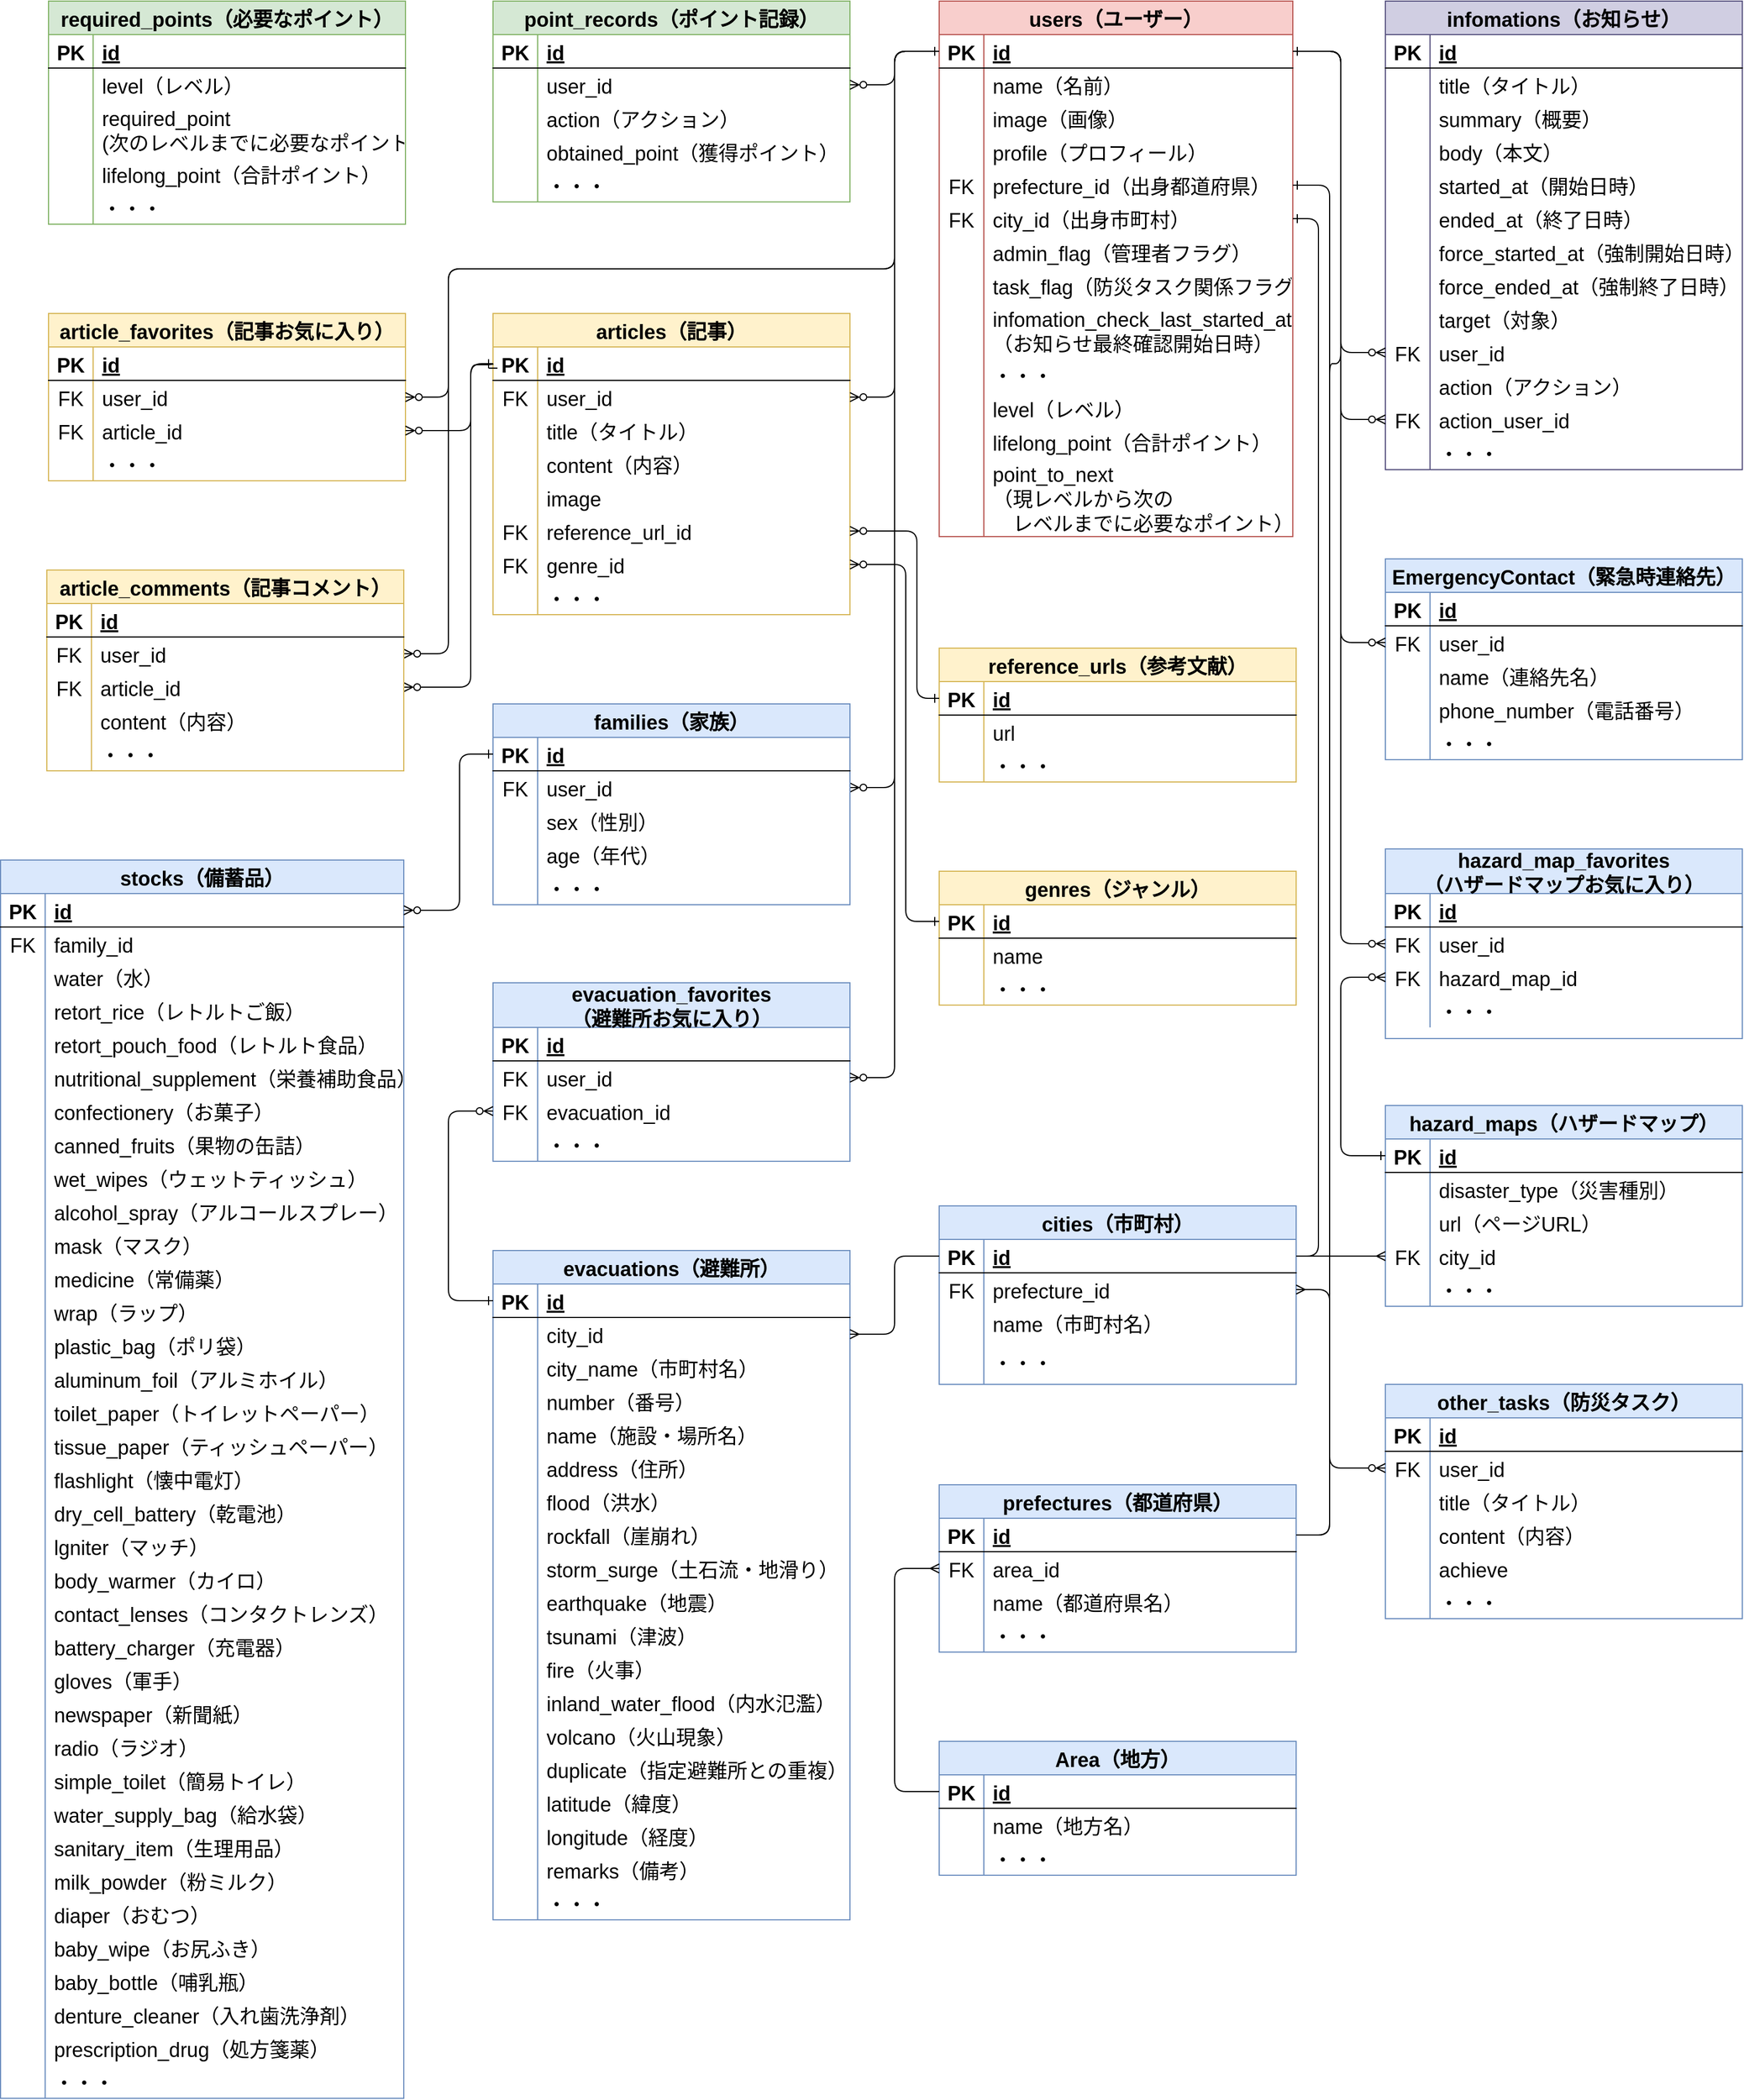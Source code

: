 <mxfile version="18.0.2" type="device"><diagram id="3L1FOJg7CnERr3oo3Goy" name="Page-1"><mxGraphModel dx="932" dy="2707" grid="1" gridSize="10" guides="1" tooltips="1" connect="1" arrows="1" fold="1" page="1" pageScale="1" pageWidth="827" pageHeight="1169" math="0" shadow="0"><root><mxCell id="0"/><mxCell id="1" parent="0"/><mxCell id="ujnOhpP_MGNiNjRM1tol-1" value="article_favorites（記事お気に入り）" style="shape=table;startSize=30;container=1;collapsible=1;childLayout=tableLayout;fixedRows=1;rowLines=0;fontStyle=1;align=center;resizeLast=1;fontSize=18;fillColor=#fff2cc;strokeColor=#d6b656;" parent="1" vertex="1"><mxGeometry x="601.5" y="40" width="320" height="150" as="geometry"/></mxCell><mxCell id="ujnOhpP_MGNiNjRM1tol-2" value="" style="shape=partialRectangle;collapsible=0;dropTarget=0;pointerEvents=0;fillColor=none;top=0;left=0;bottom=1;right=0;points=[[0,0.5],[1,0.5]];portConstraint=eastwest;fontSize=18;" parent="ujnOhpP_MGNiNjRM1tol-1" vertex="1"><mxGeometry y="30" width="320" height="30" as="geometry"/></mxCell><mxCell id="ujnOhpP_MGNiNjRM1tol-3" value="PK" style="shape=partialRectangle;connectable=0;fillColor=none;top=0;left=0;bottom=0;right=0;fontStyle=1;overflow=hidden;fontSize=18;" parent="ujnOhpP_MGNiNjRM1tol-2" vertex="1"><mxGeometry width="40.0" height="30" as="geometry"><mxRectangle width="40.0" height="30" as="alternateBounds"/></mxGeometry></mxCell><mxCell id="ujnOhpP_MGNiNjRM1tol-4" value="id" style="shape=partialRectangle;connectable=0;fillColor=none;top=0;left=0;bottom=0;right=0;align=left;spacingLeft=6;fontStyle=5;overflow=hidden;fontSize=18;" parent="ujnOhpP_MGNiNjRM1tol-2" vertex="1"><mxGeometry x="40.0" width="280.0" height="30" as="geometry"><mxRectangle width="280.0" height="30" as="alternateBounds"/></mxGeometry></mxCell><mxCell id="ujnOhpP_MGNiNjRM1tol-5" value="" style="shape=partialRectangle;collapsible=0;dropTarget=0;pointerEvents=0;fillColor=none;top=0;left=0;bottom=0;right=0;points=[[0,0.5],[1,0.5]];portConstraint=eastwest;fontSize=18;" parent="ujnOhpP_MGNiNjRM1tol-1" vertex="1"><mxGeometry y="60" width="320" height="30" as="geometry"/></mxCell><mxCell id="ujnOhpP_MGNiNjRM1tol-6" value="FK" style="shape=partialRectangle;connectable=0;fillColor=none;top=0;left=0;bottom=0;right=0;editable=1;overflow=hidden;fontSize=18;" parent="ujnOhpP_MGNiNjRM1tol-5" vertex="1"><mxGeometry width="40.0" height="30" as="geometry"><mxRectangle width="40.0" height="30" as="alternateBounds"/></mxGeometry></mxCell><mxCell id="ujnOhpP_MGNiNjRM1tol-7" value="user_id" style="shape=partialRectangle;connectable=0;fillColor=none;top=0;left=0;bottom=0;right=0;align=left;spacingLeft=6;overflow=hidden;fontSize=18;" parent="ujnOhpP_MGNiNjRM1tol-5" vertex="1"><mxGeometry x="40.0" width="280.0" height="30" as="geometry"><mxRectangle width="280.0" height="30" as="alternateBounds"/></mxGeometry></mxCell><mxCell id="ujnOhpP_MGNiNjRM1tol-8" value="" style="shape=partialRectangle;collapsible=0;dropTarget=0;pointerEvents=0;fillColor=none;top=0;left=0;bottom=0;right=0;points=[[0,0.5],[1,0.5]];portConstraint=eastwest;fontSize=18;" parent="ujnOhpP_MGNiNjRM1tol-1" vertex="1"><mxGeometry y="90" width="320" height="30" as="geometry"/></mxCell><mxCell id="ujnOhpP_MGNiNjRM1tol-9" value="FK" style="shape=partialRectangle;connectable=0;fillColor=none;top=0;left=0;bottom=0;right=0;editable=1;overflow=hidden;fontSize=18;" parent="ujnOhpP_MGNiNjRM1tol-8" vertex="1"><mxGeometry width="40.0" height="30" as="geometry"><mxRectangle width="40.0" height="30" as="alternateBounds"/></mxGeometry></mxCell><mxCell id="ujnOhpP_MGNiNjRM1tol-10" value="article_id" style="shape=partialRectangle;connectable=0;fillColor=none;top=0;left=0;bottom=0;right=0;align=left;spacingLeft=6;overflow=hidden;fontSize=18;" parent="ujnOhpP_MGNiNjRM1tol-8" vertex="1"><mxGeometry x="40.0" width="280.0" height="30" as="geometry"><mxRectangle width="280.0" height="30" as="alternateBounds"/></mxGeometry></mxCell><mxCell id="ujnOhpP_MGNiNjRM1tol-14" value="" style="shape=partialRectangle;collapsible=0;dropTarget=0;pointerEvents=0;fillColor=none;top=0;left=0;bottom=0;right=0;points=[[0,0.5],[1,0.5]];portConstraint=eastwest;fontSize=18;" parent="ujnOhpP_MGNiNjRM1tol-1" vertex="1"><mxGeometry y="120" width="320" height="30" as="geometry"/></mxCell><mxCell id="ujnOhpP_MGNiNjRM1tol-15" value="" style="shape=partialRectangle;connectable=0;fillColor=none;top=0;left=0;bottom=0;right=0;editable=1;overflow=hidden;fontSize=18;" parent="ujnOhpP_MGNiNjRM1tol-14" vertex="1"><mxGeometry width="40.0" height="30" as="geometry"><mxRectangle width="40.0" height="30" as="alternateBounds"/></mxGeometry></mxCell><mxCell id="ujnOhpP_MGNiNjRM1tol-16" value="・・・" style="shape=partialRectangle;connectable=0;fillColor=none;top=0;left=0;bottom=0;right=0;align=left;spacingLeft=6;overflow=hidden;fontSize=18;" parent="ujnOhpP_MGNiNjRM1tol-14" vertex="1"><mxGeometry x="40.0" width="280.0" height="30" as="geometry"><mxRectangle width="280.0" height="30" as="alternateBounds"/></mxGeometry></mxCell><mxCell id="ujnOhpP_MGNiNjRM1tol-17" value="infomations（お知らせ）" style="shape=table;startSize=30;container=1;collapsible=1;childLayout=tableLayout;fixedRows=1;rowLines=0;fontStyle=1;align=center;resizeLast=1;fontSize=18;fillColor=#d0cee2;strokeColor=#56517e;" parent="1" vertex="1"><mxGeometry x="1800" y="-240" width="320" height="420" as="geometry"/></mxCell><mxCell id="ujnOhpP_MGNiNjRM1tol-18" value="" style="shape=partialRectangle;collapsible=0;dropTarget=0;pointerEvents=0;fillColor=none;top=0;left=0;bottom=1;right=0;points=[[0,0.5],[1,0.5]];portConstraint=eastwest;fontSize=18;" parent="ujnOhpP_MGNiNjRM1tol-17" vertex="1"><mxGeometry y="30" width="320" height="30" as="geometry"/></mxCell><mxCell id="ujnOhpP_MGNiNjRM1tol-19" value="PK" style="shape=partialRectangle;connectable=0;fillColor=none;top=0;left=0;bottom=0;right=0;fontStyle=1;overflow=hidden;fontSize=18;" parent="ujnOhpP_MGNiNjRM1tol-18" vertex="1"><mxGeometry width="40.0" height="30" as="geometry"><mxRectangle width="40.0" height="30" as="alternateBounds"/></mxGeometry></mxCell><mxCell id="ujnOhpP_MGNiNjRM1tol-20" value="id" style="shape=partialRectangle;connectable=0;fillColor=none;top=0;left=0;bottom=0;right=0;align=left;spacingLeft=6;fontStyle=5;overflow=hidden;fontSize=18;" parent="ujnOhpP_MGNiNjRM1tol-18" vertex="1"><mxGeometry x="40.0" width="280.0" height="30" as="geometry"><mxRectangle width="280.0" height="30" as="alternateBounds"/></mxGeometry></mxCell><mxCell id="ujnOhpP_MGNiNjRM1tol-21" value="" style="shape=partialRectangle;collapsible=0;dropTarget=0;pointerEvents=0;fillColor=none;top=0;left=0;bottom=0;right=0;points=[[0,0.5],[1,0.5]];portConstraint=eastwest;fontSize=18;" parent="ujnOhpP_MGNiNjRM1tol-17" vertex="1"><mxGeometry y="60" width="320" height="30" as="geometry"/></mxCell><mxCell id="ujnOhpP_MGNiNjRM1tol-22" value="" style="shape=partialRectangle;connectable=0;fillColor=none;top=0;left=0;bottom=0;right=0;editable=1;overflow=hidden;fontSize=18;" parent="ujnOhpP_MGNiNjRM1tol-21" vertex="1"><mxGeometry width="40.0" height="30" as="geometry"><mxRectangle width="40.0" height="30" as="alternateBounds"/></mxGeometry></mxCell><mxCell id="ujnOhpP_MGNiNjRM1tol-23" value="title（タイトル）" style="shape=partialRectangle;connectable=0;fillColor=none;top=0;left=0;bottom=0;right=0;align=left;spacingLeft=6;overflow=hidden;fontSize=18;" parent="ujnOhpP_MGNiNjRM1tol-21" vertex="1"><mxGeometry x="40.0" width="280.0" height="30" as="geometry"><mxRectangle width="280.0" height="30" as="alternateBounds"/></mxGeometry></mxCell><mxCell id="ujnOhpP_MGNiNjRM1tol-24" value="" style="shape=partialRectangle;collapsible=0;dropTarget=0;pointerEvents=0;fillColor=none;top=0;left=0;bottom=0;right=0;points=[[0,0.5],[1,0.5]];portConstraint=eastwest;fontSize=18;" parent="ujnOhpP_MGNiNjRM1tol-17" vertex="1"><mxGeometry y="90" width="320" height="30" as="geometry"/></mxCell><mxCell id="ujnOhpP_MGNiNjRM1tol-25" value="" style="shape=partialRectangle;connectable=0;fillColor=none;top=0;left=0;bottom=0;right=0;editable=1;overflow=hidden;fontSize=18;" parent="ujnOhpP_MGNiNjRM1tol-24" vertex="1"><mxGeometry width="40.0" height="30" as="geometry"><mxRectangle width="40.0" height="30" as="alternateBounds"/></mxGeometry></mxCell><mxCell id="ujnOhpP_MGNiNjRM1tol-26" value="summary（概要）" style="shape=partialRectangle;connectable=0;fillColor=none;top=0;left=0;bottom=0;right=0;align=left;spacingLeft=6;overflow=hidden;fontSize=18;" parent="ujnOhpP_MGNiNjRM1tol-24" vertex="1"><mxGeometry x="40.0" width="280.0" height="30" as="geometry"><mxRectangle width="280.0" height="30" as="alternateBounds"/></mxGeometry></mxCell><mxCell id="ujnOhpP_MGNiNjRM1tol-33" style="shape=partialRectangle;collapsible=0;dropTarget=0;pointerEvents=0;fillColor=none;top=0;left=0;bottom=0;right=0;points=[[0,0.5],[1,0.5]];portConstraint=eastwest;fontSize=18;" parent="ujnOhpP_MGNiNjRM1tol-17" vertex="1"><mxGeometry y="120" width="320" height="30" as="geometry"/></mxCell><mxCell id="ujnOhpP_MGNiNjRM1tol-34" value="" style="shape=partialRectangle;connectable=0;fillColor=none;top=0;left=0;bottom=0;right=0;editable=1;overflow=hidden;fontSize=18;" parent="ujnOhpP_MGNiNjRM1tol-33" vertex="1"><mxGeometry width="40.0" height="30" as="geometry"><mxRectangle width="40.0" height="30" as="alternateBounds"/></mxGeometry></mxCell><mxCell id="ujnOhpP_MGNiNjRM1tol-35" value="body（本文）" style="shape=partialRectangle;connectable=0;fillColor=none;top=0;left=0;bottom=0;right=0;align=left;spacingLeft=6;overflow=hidden;fontSize=18;" parent="ujnOhpP_MGNiNjRM1tol-33" vertex="1"><mxGeometry x="40.0" width="280.0" height="30" as="geometry"><mxRectangle width="280.0" height="30" as="alternateBounds"/></mxGeometry></mxCell><mxCell id="ujnOhpP_MGNiNjRM1tol-36" style="shape=partialRectangle;collapsible=0;dropTarget=0;pointerEvents=0;fillColor=none;top=0;left=0;bottom=0;right=0;points=[[0,0.5],[1,0.5]];portConstraint=eastwest;fontSize=18;" parent="ujnOhpP_MGNiNjRM1tol-17" vertex="1"><mxGeometry y="150" width="320" height="30" as="geometry"/></mxCell><mxCell id="ujnOhpP_MGNiNjRM1tol-37" value="" style="shape=partialRectangle;connectable=0;fillColor=none;top=0;left=0;bottom=0;right=0;editable=1;overflow=hidden;fontSize=18;" parent="ujnOhpP_MGNiNjRM1tol-36" vertex="1"><mxGeometry width="40.0" height="30" as="geometry"><mxRectangle width="40.0" height="30" as="alternateBounds"/></mxGeometry></mxCell><mxCell id="ujnOhpP_MGNiNjRM1tol-38" value="started_at（開始日時）" style="shape=partialRectangle;connectable=0;fillColor=none;top=0;left=0;bottom=0;right=0;align=left;spacingLeft=6;overflow=hidden;fontSize=18;" parent="ujnOhpP_MGNiNjRM1tol-36" vertex="1"><mxGeometry x="40.0" width="280.0" height="30" as="geometry"><mxRectangle width="280.0" height="30" as="alternateBounds"/></mxGeometry></mxCell><mxCell id="ujnOhpP_MGNiNjRM1tol-39" style="shape=partialRectangle;collapsible=0;dropTarget=0;pointerEvents=0;fillColor=none;top=0;left=0;bottom=0;right=0;points=[[0,0.5],[1,0.5]];portConstraint=eastwest;fontSize=18;" parent="ujnOhpP_MGNiNjRM1tol-17" vertex="1"><mxGeometry y="180" width="320" height="30" as="geometry"/></mxCell><mxCell id="ujnOhpP_MGNiNjRM1tol-40" value="" style="shape=partialRectangle;connectable=0;fillColor=none;top=0;left=0;bottom=0;right=0;editable=1;overflow=hidden;fontSize=18;" parent="ujnOhpP_MGNiNjRM1tol-39" vertex="1"><mxGeometry width="40.0" height="30" as="geometry"><mxRectangle width="40.0" height="30" as="alternateBounds"/></mxGeometry></mxCell><mxCell id="ujnOhpP_MGNiNjRM1tol-41" value="ended_at（終了日時）" style="shape=partialRectangle;connectable=0;fillColor=none;top=0;left=0;bottom=0;right=0;align=left;spacingLeft=6;overflow=hidden;fontSize=18;" parent="ujnOhpP_MGNiNjRM1tol-39" vertex="1"><mxGeometry x="40.0" width="280.0" height="30" as="geometry"><mxRectangle width="280.0" height="30" as="alternateBounds"/></mxGeometry></mxCell><mxCell id="ujnOhpP_MGNiNjRM1tol-42" style="shape=partialRectangle;collapsible=0;dropTarget=0;pointerEvents=0;fillColor=none;top=0;left=0;bottom=0;right=0;points=[[0,0.5],[1,0.5]];portConstraint=eastwest;fontSize=18;" parent="ujnOhpP_MGNiNjRM1tol-17" vertex="1"><mxGeometry y="210" width="320" height="30" as="geometry"/></mxCell><mxCell id="ujnOhpP_MGNiNjRM1tol-43" value="" style="shape=partialRectangle;connectable=0;fillColor=none;top=0;left=0;bottom=0;right=0;editable=1;overflow=hidden;fontSize=18;" parent="ujnOhpP_MGNiNjRM1tol-42" vertex="1"><mxGeometry width="40.0" height="30" as="geometry"><mxRectangle width="40.0" height="30" as="alternateBounds"/></mxGeometry></mxCell><mxCell id="ujnOhpP_MGNiNjRM1tol-44" value="force_started_at（強制開始日時）" style="shape=partialRectangle;connectable=0;fillColor=none;top=0;left=0;bottom=0;right=0;align=left;spacingLeft=6;overflow=hidden;fontSize=18;" parent="ujnOhpP_MGNiNjRM1tol-42" vertex="1"><mxGeometry x="40.0" width="280.0" height="30" as="geometry"><mxRectangle width="280.0" height="30" as="alternateBounds"/></mxGeometry></mxCell><mxCell id="ujnOhpP_MGNiNjRM1tol-839" style="shape=partialRectangle;collapsible=0;dropTarget=0;pointerEvents=0;fillColor=none;top=0;left=0;bottom=0;right=0;points=[[0,0.5],[1,0.5]];portConstraint=eastwest;fontSize=18;" parent="ujnOhpP_MGNiNjRM1tol-17" vertex="1"><mxGeometry y="240" width="320" height="30" as="geometry"/></mxCell><mxCell id="ujnOhpP_MGNiNjRM1tol-840" style="shape=partialRectangle;connectable=0;fillColor=none;top=0;left=0;bottom=0;right=0;editable=1;overflow=hidden;fontSize=18;" parent="ujnOhpP_MGNiNjRM1tol-839" vertex="1"><mxGeometry width="40.0" height="30" as="geometry"><mxRectangle width="40.0" height="30" as="alternateBounds"/></mxGeometry></mxCell><mxCell id="ujnOhpP_MGNiNjRM1tol-841" value="force_ended_at（強制終了日時）" style="shape=partialRectangle;connectable=0;fillColor=none;top=0;left=0;bottom=0;right=0;align=left;spacingLeft=6;overflow=hidden;fontSize=18;" parent="ujnOhpP_MGNiNjRM1tol-839" vertex="1"><mxGeometry x="40.0" width="280.0" height="30" as="geometry"><mxRectangle width="280.0" height="30" as="alternateBounds"/></mxGeometry></mxCell><mxCell id="ujnOhpP_MGNiNjRM1tol-836" style="shape=partialRectangle;collapsible=0;dropTarget=0;pointerEvents=0;fillColor=none;top=0;left=0;bottom=0;right=0;points=[[0,0.5],[1,0.5]];portConstraint=eastwest;fontSize=18;" parent="ujnOhpP_MGNiNjRM1tol-17" vertex="1"><mxGeometry y="270" width="320" height="30" as="geometry"/></mxCell><mxCell id="ujnOhpP_MGNiNjRM1tol-837" style="shape=partialRectangle;connectable=0;fillColor=none;top=0;left=0;bottom=0;right=0;editable=1;overflow=hidden;fontSize=18;" parent="ujnOhpP_MGNiNjRM1tol-836" vertex="1"><mxGeometry width="40.0" height="30" as="geometry"><mxRectangle width="40.0" height="30" as="alternateBounds"/></mxGeometry></mxCell><mxCell id="ujnOhpP_MGNiNjRM1tol-838" value="target（対象）" style="shape=partialRectangle;connectable=0;fillColor=none;top=0;left=0;bottom=0;right=0;align=left;spacingLeft=6;overflow=hidden;fontSize=18;" parent="ujnOhpP_MGNiNjRM1tol-836" vertex="1"><mxGeometry x="40.0" width="280.0" height="30" as="geometry"><mxRectangle width="280.0" height="30" as="alternateBounds"/></mxGeometry></mxCell><mxCell id="ujnOhpP_MGNiNjRM1tol-45" style="shape=partialRectangle;collapsible=0;dropTarget=0;pointerEvents=0;fillColor=none;top=0;left=0;bottom=0;right=0;points=[[0,0.5],[1,0.5]];portConstraint=eastwest;fontSize=18;" parent="ujnOhpP_MGNiNjRM1tol-17" vertex="1"><mxGeometry y="300" width="320" height="30" as="geometry"/></mxCell><mxCell id="ujnOhpP_MGNiNjRM1tol-46" value="FK" style="shape=partialRectangle;connectable=0;fillColor=none;top=0;left=0;bottom=0;right=0;editable=1;overflow=hidden;fontSize=18;" parent="ujnOhpP_MGNiNjRM1tol-45" vertex="1"><mxGeometry width="40.0" height="30" as="geometry"><mxRectangle width="40.0" height="30" as="alternateBounds"/></mxGeometry></mxCell><mxCell id="ujnOhpP_MGNiNjRM1tol-47" value="user_id" style="shape=partialRectangle;connectable=0;fillColor=none;top=0;left=0;bottom=0;right=0;align=left;spacingLeft=6;overflow=hidden;fontSize=18;" parent="ujnOhpP_MGNiNjRM1tol-45" vertex="1"><mxGeometry x="40.0" width="280.0" height="30" as="geometry"><mxRectangle width="280.0" height="30" as="alternateBounds"/></mxGeometry></mxCell><mxCell id="ujnOhpP_MGNiNjRM1tol-48" style="shape=partialRectangle;collapsible=0;dropTarget=0;pointerEvents=0;fillColor=none;top=0;left=0;bottom=0;right=0;points=[[0,0.5],[1,0.5]];portConstraint=eastwest;fontSize=18;" parent="ujnOhpP_MGNiNjRM1tol-17" vertex="1"><mxGeometry y="330" width="320" height="30" as="geometry"/></mxCell><mxCell id="ujnOhpP_MGNiNjRM1tol-49" style="shape=partialRectangle;connectable=0;fillColor=none;top=0;left=0;bottom=0;right=0;editable=1;overflow=hidden;fontSize=18;" parent="ujnOhpP_MGNiNjRM1tol-48" vertex="1"><mxGeometry width="40.0" height="30" as="geometry"><mxRectangle width="40.0" height="30" as="alternateBounds"/></mxGeometry></mxCell><mxCell id="ujnOhpP_MGNiNjRM1tol-50" value="action（アクション）" style="shape=partialRectangle;connectable=0;fillColor=none;top=0;left=0;bottom=0;right=0;align=left;spacingLeft=6;overflow=hidden;fontSize=18;" parent="ujnOhpP_MGNiNjRM1tol-48" vertex="1"><mxGeometry x="40.0" width="280.0" height="30" as="geometry"><mxRectangle width="280.0" height="30" as="alternateBounds"/></mxGeometry></mxCell><mxCell id="ujnOhpP_MGNiNjRM1tol-833" style="shape=partialRectangle;collapsible=0;dropTarget=0;pointerEvents=0;fillColor=none;top=0;left=0;bottom=0;right=0;points=[[0,0.5],[1,0.5]];portConstraint=eastwest;fontSize=18;" parent="ujnOhpP_MGNiNjRM1tol-17" vertex="1"><mxGeometry y="360" width="320" height="30" as="geometry"/></mxCell><mxCell id="ujnOhpP_MGNiNjRM1tol-834" value="FK" style="shape=partialRectangle;connectable=0;fillColor=none;top=0;left=0;bottom=0;right=0;editable=1;overflow=hidden;fontSize=18;" parent="ujnOhpP_MGNiNjRM1tol-833" vertex="1"><mxGeometry width="40.0" height="30" as="geometry"><mxRectangle width="40.0" height="30" as="alternateBounds"/></mxGeometry></mxCell><mxCell id="ujnOhpP_MGNiNjRM1tol-835" value="action_user_id" style="shape=partialRectangle;connectable=0;fillColor=none;top=0;left=0;bottom=0;right=0;align=left;spacingLeft=6;overflow=hidden;fontSize=18;" parent="ujnOhpP_MGNiNjRM1tol-833" vertex="1"><mxGeometry x="40.0" width="280.0" height="30" as="geometry"><mxRectangle width="280.0" height="30" as="alternateBounds"/></mxGeometry></mxCell><mxCell id="ujnOhpP_MGNiNjRM1tol-51" value="" style="shape=partialRectangle;collapsible=0;dropTarget=0;pointerEvents=0;fillColor=none;top=0;left=0;bottom=0;right=0;points=[[0,0.5],[1,0.5]];portConstraint=eastwest;fontSize=18;" parent="ujnOhpP_MGNiNjRM1tol-17" vertex="1"><mxGeometry y="390" width="320" height="30" as="geometry"/></mxCell><mxCell id="ujnOhpP_MGNiNjRM1tol-52" value="" style="shape=partialRectangle;connectable=0;fillColor=none;top=0;left=0;bottom=0;right=0;editable=1;overflow=hidden;fontSize=18;" parent="ujnOhpP_MGNiNjRM1tol-51" vertex="1"><mxGeometry width="40.0" height="30" as="geometry"><mxRectangle width="40.0" height="30" as="alternateBounds"/></mxGeometry></mxCell><mxCell id="ujnOhpP_MGNiNjRM1tol-53" value="・・・" style="shape=partialRectangle;connectable=0;fillColor=none;top=0;left=0;bottom=0;right=0;align=left;spacingLeft=6;overflow=hidden;fontSize=18;" parent="ujnOhpP_MGNiNjRM1tol-51" vertex="1"><mxGeometry x="40.0" width="280.0" height="30" as="geometry"><mxRectangle width="280.0" height="30" as="alternateBounds"/></mxGeometry></mxCell><mxCell id="ujnOhpP_MGNiNjRM1tol-98" value="articles（記事）" style="shape=table;startSize=30;container=1;collapsible=1;childLayout=tableLayout;fixedRows=1;rowLines=0;fontStyle=1;align=center;resizeLast=1;fontSize=18;fillColor=#fff2cc;strokeColor=#d6b656;" parent="1" vertex="1"><mxGeometry x="1000" y="40" width="320" height="270" as="geometry"/></mxCell><mxCell id="ujnOhpP_MGNiNjRM1tol-99" value="" style="shape=partialRectangle;collapsible=0;dropTarget=0;pointerEvents=0;fillColor=none;top=0;left=0;bottom=1;right=0;points=[[0,0.5],[1,0.5]];portConstraint=eastwest;fontSize=18;" parent="ujnOhpP_MGNiNjRM1tol-98" vertex="1"><mxGeometry y="30" width="320" height="30" as="geometry"/></mxCell><mxCell id="ujnOhpP_MGNiNjRM1tol-100" value="PK" style="shape=partialRectangle;connectable=0;fillColor=none;top=0;left=0;bottom=0;right=0;fontStyle=1;overflow=hidden;fontSize=18;" parent="ujnOhpP_MGNiNjRM1tol-99" vertex="1"><mxGeometry width="40" height="30" as="geometry"><mxRectangle width="40" height="30" as="alternateBounds"/></mxGeometry></mxCell><mxCell id="ujnOhpP_MGNiNjRM1tol-101" value="id" style="shape=partialRectangle;connectable=0;fillColor=none;top=0;left=0;bottom=0;right=0;align=left;spacingLeft=6;fontStyle=5;overflow=hidden;fontSize=18;" parent="ujnOhpP_MGNiNjRM1tol-99" vertex="1"><mxGeometry x="40" width="280" height="30" as="geometry"><mxRectangle width="280" height="30" as="alternateBounds"/></mxGeometry></mxCell><mxCell id="ujnOhpP_MGNiNjRM1tol-483" style="shape=partialRectangle;collapsible=0;dropTarget=0;pointerEvents=0;fillColor=none;top=0;left=0;bottom=0;right=0;points=[[0,0.5],[1,0.5]];portConstraint=eastwest;fontSize=18;" parent="ujnOhpP_MGNiNjRM1tol-98" vertex="1"><mxGeometry y="60" width="320" height="30" as="geometry"/></mxCell><mxCell id="ujnOhpP_MGNiNjRM1tol-484" value="FK" style="shape=partialRectangle;connectable=0;fillColor=none;top=0;left=0;bottom=0;right=0;editable=1;overflow=hidden;fontSize=18;" parent="ujnOhpP_MGNiNjRM1tol-483" vertex="1"><mxGeometry width="40" height="30" as="geometry"><mxRectangle width="40" height="30" as="alternateBounds"/></mxGeometry></mxCell><mxCell id="ujnOhpP_MGNiNjRM1tol-485" value="user_id" style="shape=partialRectangle;connectable=0;fillColor=none;top=0;left=0;bottom=0;right=0;align=left;spacingLeft=6;overflow=hidden;fontSize=18;" parent="ujnOhpP_MGNiNjRM1tol-483" vertex="1"><mxGeometry x="40" width="280" height="30" as="geometry"><mxRectangle width="280" height="30" as="alternateBounds"/></mxGeometry></mxCell><mxCell id="ujnOhpP_MGNiNjRM1tol-105" style="shape=partialRectangle;collapsible=0;dropTarget=0;pointerEvents=0;fillColor=none;top=0;left=0;bottom=0;right=0;points=[[0,0.5],[1,0.5]];portConstraint=eastwest;fontSize=18;" parent="ujnOhpP_MGNiNjRM1tol-98" vertex="1"><mxGeometry y="90" width="320" height="30" as="geometry"/></mxCell><mxCell id="ujnOhpP_MGNiNjRM1tol-106" style="shape=partialRectangle;connectable=0;fillColor=none;top=0;left=0;bottom=0;right=0;editable=1;overflow=hidden;fontSize=18;" parent="ujnOhpP_MGNiNjRM1tol-105" vertex="1"><mxGeometry width="40" height="30" as="geometry"><mxRectangle width="40" height="30" as="alternateBounds"/></mxGeometry></mxCell><mxCell id="ujnOhpP_MGNiNjRM1tol-107" value="title（タイトル）" style="shape=partialRectangle;connectable=0;fillColor=none;top=0;left=0;bottom=0;right=0;align=left;spacingLeft=6;overflow=hidden;fontSize=18;" parent="ujnOhpP_MGNiNjRM1tol-105" vertex="1"><mxGeometry x="40" width="280" height="30" as="geometry"><mxRectangle width="280" height="30" as="alternateBounds"/></mxGeometry></mxCell><mxCell id="ujnOhpP_MGNiNjRM1tol-108" style="shape=partialRectangle;collapsible=0;dropTarget=0;pointerEvents=0;fillColor=none;top=0;left=0;bottom=0;right=0;points=[[0,0.5],[1,0.5]];portConstraint=eastwest;fontSize=18;" parent="ujnOhpP_MGNiNjRM1tol-98" vertex="1"><mxGeometry y="120" width="320" height="30" as="geometry"/></mxCell><mxCell id="ujnOhpP_MGNiNjRM1tol-109" style="shape=partialRectangle;connectable=0;fillColor=none;top=0;left=0;bottom=0;right=0;editable=1;overflow=hidden;fontSize=18;" parent="ujnOhpP_MGNiNjRM1tol-108" vertex="1"><mxGeometry width="40" height="30" as="geometry"><mxRectangle width="40" height="30" as="alternateBounds"/></mxGeometry></mxCell><mxCell id="ujnOhpP_MGNiNjRM1tol-110" value="content（内容）" style="shape=partialRectangle;connectable=0;fillColor=none;top=0;left=0;bottom=0;right=0;align=left;spacingLeft=6;overflow=hidden;fontSize=18;" parent="ujnOhpP_MGNiNjRM1tol-108" vertex="1"><mxGeometry x="40" width="280" height="30" as="geometry"><mxRectangle width="280" height="30" as="alternateBounds"/></mxGeometry></mxCell><mxCell id="hJJ_xqudELYIeijJRI-q-388" style="shape=partialRectangle;collapsible=0;dropTarget=0;pointerEvents=0;fillColor=none;top=0;left=0;bottom=0;right=0;points=[[0,0.5],[1,0.5]];portConstraint=eastwest;fontSize=18;" vertex="1" parent="ujnOhpP_MGNiNjRM1tol-98"><mxGeometry y="150" width="320" height="30" as="geometry"/></mxCell><mxCell id="hJJ_xqudELYIeijJRI-q-389" style="shape=partialRectangle;connectable=0;fillColor=none;top=0;left=0;bottom=0;right=0;editable=1;overflow=hidden;fontSize=18;" vertex="1" parent="hJJ_xqudELYIeijJRI-q-388"><mxGeometry width="40" height="30" as="geometry"><mxRectangle width="40" height="30" as="alternateBounds"/></mxGeometry></mxCell><mxCell id="hJJ_xqudELYIeijJRI-q-390" value="image" style="shape=partialRectangle;connectable=0;fillColor=none;top=0;left=0;bottom=0;right=0;align=left;spacingLeft=6;overflow=hidden;fontSize=18;" vertex="1" parent="hJJ_xqudELYIeijJRI-q-388"><mxGeometry x="40" width="280" height="30" as="geometry"><mxRectangle width="280" height="30" as="alternateBounds"/></mxGeometry></mxCell><mxCell id="hJJ_xqudELYIeijJRI-q-136" style="shape=partialRectangle;collapsible=0;dropTarget=0;pointerEvents=0;fillColor=none;top=0;left=0;bottom=0;right=0;points=[[0,0.5],[1,0.5]];portConstraint=eastwest;fontSize=18;" vertex="1" parent="ujnOhpP_MGNiNjRM1tol-98"><mxGeometry y="180" width="320" height="30" as="geometry"/></mxCell><mxCell id="hJJ_xqudELYIeijJRI-q-137" value="FK" style="shape=partialRectangle;connectable=0;fillColor=none;top=0;left=0;bottom=0;right=0;editable=1;overflow=hidden;fontSize=18;" vertex="1" parent="hJJ_xqudELYIeijJRI-q-136"><mxGeometry width="40" height="30" as="geometry"><mxRectangle width="40" height="30" as="alternateBounds"/></mxGeometry></mxCell><mxCell id="hJJ_xqudELYIeijJRI-q-138" value="reference_url_id" style="shape=partialRectangle;connectable=0;fillColor=none;top=0;left=0;bottom=0;right=0;align=left;spacingLeft=6;overflow=hidden;fontSize=18;" vertex="1" parent="hJJ_xqudELYIeijJRI-q-136"><mxGeometry x="40" width="280" height="30" as="geometry"><mxRectangle width="280" height="30" as="alternateBounds"/></mxGeometry></mxCell><mxCell id="hJJ_xqudELYIeijJRI-q-168" style="shape=partialRectangle;collapsible=0;dropTarget=0;pointerEvents=0;fillColor=none;top=0;left=0;bottom=0;right=0;points=[[0,0.5],[1,0.5]];portConstraint=eastwest;fontSize=18;" vertex="1" parent="ujnOhpP_MGNiNjRM1tol-98"><mxGeometry y="210" width="320" height="30" as="geometry"/></mxCell><mxCell id="hJJ_xqudELYIeijJRI-q-169" value="FK" style="shape=partialRectangle;connectable=0;fillColor=none;top=0;left=0;bottom=0;right=0;editable=1;overflow=hidden;fontSize=18;" vertex="1" parent="hJJ_xqudELYIeijJRI-q-168"><mxGeometry width="40" height="30" as="geometry"><mxRectangle width="40" height="30" as="alternateBounds"/></mxGeometry></mxCell><mxCell id="hJJ_xqudELYIeijJRI-q-170" value="genre_id" style="shape=partialRectangle;connectable=0;fillColor=none;top=0;left=0;bottom=0;right=0;align=left;spacingLeft=6;overflow=hidden;fontSize=18;" vertex="1" parent="hJJ_xqudELYIeijJRI-q-168"><mxGeometry x="40" width="280" height="30" as="geometry"><mxRectangle width="280" height="30" as="alternateBounds"/></mxGeometry></mxCell><mxCell id="ujnOhpP_MGNiNjRM1tol-337" style="shape=partialRectangle;collapsible=0;dropTarget=0;pointerEvents=0;fillColor=none;top=0;left=0;bottom=0;right=0;points=[[0,0.5],[1,0.5]];portConstraint=eastwest;fontSize=18;" parent="ujnOhpP_MGNiNjRM1tol-98" vertex="1"><mxGeometry y="240" width="320" height="30" as="geometry"/></mxCell><mxCell id="ujnOhpP_MGNiNjRM1tol-338" style="shape=partialRectangle;connectable=0;fillColor=none;top=0;left=0;bottom=0;right=0;editable=1;overflow=hidden;fontSize=18;" parent="ujnOhpP_MGNiNjRM1tol-337" vertex="1"><mxGeometry width="40" height="30" as="geometry"><mxRectangle width="40" height="30" as="alternateBounds"/></mxGeometry></mxCell><mxCell id="ujnOhpP_MGNiNjRM1tol-339" value="・・・" style="shape=partialRectangle;connectable=0;fillColor=none;top=0;left=0;bottom=0;right=0;align=left;spacingLeft=6;overflow=hidden;fontSize=18;" parent="ujnOhpP_MGNiNjRM1tol-337" vertex="1"><mxGeometry x="40" width="280" height="30" as="geometry"><mxRectangle width="280" height="30" as="alternateBounds"/></mxGeometry></mxCell><mxCell id="ujnOhpP_MGNiNjRM1tol-120" value="users（ユーザー）" style="shape=table;startSize=30;container=1;collapsible=1;childLayout=tableLayout;fixedRows=1;rowLines=0;fontStyle=1;align=center;resizeLast=1;fontSize=18;fillColor=#f8cecc;strokeColor=#b85450;" parent="1" vertex="1"><mxGeometry x="1400" y="-240" width="317" height="480" as="geometry"/></mxCell><mxCell id="ujnOhpP_MGNiNjRM1tol-121" value="" style="shape=partialRectangle;collapsible=0;dropTarget=0;pointerEvents=0;fillColor=none;top=0;left=0;bottom=1;right=0;points=[[0,0.5],[1,0.5]];portConstraint=eastwest;fontSize=18;" parent="ujnOhpP_MGNiNjRM1tol-120" vertex="1"><mxGeometry y="30" width="317" height="30" as="geometry"/></mxCell><mxCell id="ujnOhpP_MGNiNjRM1tol-122" value="PK" style="shape=partialRectangle;connectable=0;fillColor=none;top=0;left=0;bottom=0;right=0;fontStyle=1;overflow=hidden;fontSize=18;" parent="ujnOhpP_MGNiNjRM1tol-121" vertex="1"><mxGeometry width="40.0" height="30" as="geometry"><mxRectangle width="40.0" height="30" as="alternateBounds"/></mxGeometry></mxCell><mxCell id="ujnOhpP_MGNiNjRM1tol-123" value="id" style="shape=partialRectangle;connectable=0;fillColor=none;top=0;left=0;bottom=0;right=0;align=left;spacingLeft=6;fontStyle=5;overflow=hidden;fontSize=18;" parent="ujnOhpP_MGNiNjRM1tol-121" vertex="1"><mxGeometry x="40.0" width="277.0" height="30" as="geometry"><mxRectangle width="277.0" height="30" as="alternateBounds"/></mxGeometry></mxCell><mxCell id="ujnOhpP_MGNiNjRM1tol-124" value="" style="shape=partialRectangle;collapsible=0;dropTarget=0;pointerEvents=0;fillColor=none;top=0;left=0;bottom=0;right=0;points=[[0,0.5],[1,0.5]];portConstraint=eastwest;fontSize=18;" parent="ujnOhpP_MGNiNjRM1tol-120" vertex="1"><mxGeometry y="60" width="317" height="30" as="geometry"/></mxCell><mxCell id="ujnOhpP_MGNiNjRM1tol-125" value="" style="shape=partialRectangle;connectable=0;fillColor=none;top=0;left=0;bottom=0;right=0;editable=1;overflow=hidden;fontSize=18;" parent="ujnOhpP_MGNiNjRM1tol-124" vertex="1"><mxGeometry width="40.0" height="30" as="geometry"><mxRectangle width="40.0" height="30" as="alternateBounds"/></mxGeometry></mxCell><mxCell id="ujnOhpP_MGNiNjRM1tol-126" value="name（名前）" style="shape=partialRectangle;connectable=0;fillColor=none;top=0;left=0;bottom=0;right=0;align=left;spacingLeft=6;overflow=hidden;fontSize=18;" parent="ujnOhpP_MGNiNjRM1tol-124" vertex="1"><mxGeometry x="40.0" width="277.0" height="30" as="geometry"><mxRectangle width="277.0" height="30" as="alternateBounds"/></mxGeometry></mxCell><mxCell id="ujnOhpP_MGNiNjRM1tol-130" value="" style="shape=partialRectangle;collapsible=0;dropTarget=0;pointerEvents=0;fillColor=none;top=0;left=0;bottom=0;right=0;points=[[0,0.5],[1,0.5]];portConstraint=eastwest;fontSize=18;" parent="ujnOhpP_MGNiNjRM1tol-120" vertex="1"><mxGeometry y="90" width="317" height="30" as="geometry"/></mxCell><mxCell id="ujnOhpP_MGNiNjRM1tol-131" value="" style="shape=partialRectangle;connectable=0;fillColor=none;top=0;left=0;bottom=0;right=0;editable=1;overflow=hidden;fontSize=18;" parent="ujnOhpP_MGNiNjRM1tol-130" vertex="1"><mxGeometry width="40.0" height="30" as="geometry"><mxRectangle width="40.0" height="30" as="alternateBounds"/></mxGeometry></mxCell><mxCell id="ujnOhpP_MGNiNjRM1tol-132" value="image（画像）" style="shape=partialRectangle;connectable=0;fillColor=none;top=0;left=0;bottom=0;right=0;align=left;spacingLeft=6;overflow=hidden;fontSize=18;" parent="ujnOhpP_MGNiNjRM1tol-130" vertex="1"><mxGeometry x="40.0" width="277.0" height="30" as="geometry"><mxRectangle width="277.0" height="30" as="alternateBounds"/></mxGeometry></mxCell><mxCell id="ujnOhpP_MGNiNjRM1tol-133" style="shape=partialRectangle;collapsible=0;dropTarget=0;pointerEvents=0;fillColor=none;top=0;left=0;bottom=0;right=0;points=[[0,0.5],[1,0.5]];portConstraint=eastwest;fontSize=18;" parent="ujnOhpP_MGNiNjRM1tol-120" vertex="1"><mxGeometry y="120" width="317" height="30" as="geometry"/></mxCell><mxCell id="ujnOhpP_MGNiNjRM1tol-134" style="shape=partialRectangle;connectable=0;fillColor=none;top=0;left=0;bottom=0;right=0;editable=1;overflow=hidden;fontSize=18;" parent="ujnOhpP_MGNiNjRM1tol-133" vertex="1"><mxGeometry width="40.0" height="30" as="geometry"><mxRectangle width="40.0" height="30" as="alternateBounds"/></mxGeometry></mxCell><mxCell id="ujnOhpP_MGNiNjRM1tol-135" value="profile（プロフィール）" style="shape=partialRectangle;connectable=0;fillColor=none;top=0;left=0;bottom=0;right=0;align=left;spacingLeft=6;overflow=hidden;fontSize=18;" parent="ujnOhpP_MGNiNjRM1tol-133" vertex="1"><mxGeometry x="40.0" width="277.0" height="30" as="geometry"><mxRectangle width="277.0" height="30" as="alternateBounds"/></mxGeometry></mxCell><mxCell id="ujnOhpP_MGNiNjRM1tol-139" style="shape=partialRectangle;collapsible=0;dropTarget=0;pointerEvents=0;fillColor=none;top=0;left=0;bottom=0;right=0;points=[[0,0.5],[1,0.5]];portConstraint=eastwest;fontSize=18;" parent="ujnOhpP_MGNiNjRM1tol-120" vertex="1"><mxGeometry y="150" width="317" height="30" as="geometry"/></mxCell><mxCell id="ujnOhpP_MGNiNjRM1tol-140" value="FK" style="shape=partialRectangle;connectable=0;fillColor=none;top=0;left=0;bottom=0;right=0;editable=1;overflow=hidden;fontSize=18;" parent="ujnOhpP_MGNiNjRM1tol-139" vertex="1"><mxGeometry width="40.0" height="30" as="geometry"><mxRectangle width="40.0" height="30" as="alternateBounds"/></mxGeometry></mxCell><mxCell id="ujnOhpP_MGNiNjRM1tol-141" value="prefecture_id（出身都道府県）" style="shape=partialRectangle;connectable=0;fillColor=none;top=0;left=0;bottom=0;right=0;align=left;spacingLeft=6;overflow=hidden;fontSize=18;" parent="ujnOhpP_MGNiNjRM1tol-139" vertex="1"><mxGeometry x="40.0" width="277.0" height="30" as="geometry"><mxRectangle width="277.0" height="30" as="alternateBounds"/></mxGeometry></mxCell><mxCell id="hJJ_xqudELYIeijJRI-q-391" style="shape=partialRectangle;collapsible=0;dropTarget=0;pointerEvents=0;fillColor=none;top=0;left=0;bottom=0;right=0;points=[[0,0.5],[1,0.5]];portConstraint=eastwest;fontSize=18;" vertex="1" parent="ujnOhpP_MGNiNjRM1tol-120"><mxGeometry y="180" width="317" height="30" as="geometry"/></mxCell><mxCell id="hJJ_xqudELYIeijJRI-q-392" value="FK" style="shape=partialRectangle;connectable=0;fillColor=none;top=0;left=0;bottom=0;right=0;editable=1;overflow=hidden;fontSize=18;" vertex="1" parent="hJJ_xqudELYIeijJRI-q-391"><mxGeometry width="40.0" height="30" as="geometry"><mxRectangle width="40.0" height="30" as="alternateBounds"/></mxGeometry></mxCell><mxCell id="hJJ_xqudELYIeijJRI-q-393" value="city_id（出身市町村）" style="shape=partialRectangle;connectable=0;fillColor=none;top=0;left=0;bottom=0;right=0;align=left;spacingLeft=6;overflow=hidden;fontSize=18;" vertex="1" parent="hJJ_xqudELYIeijJRI-q-391"><mxGeometry x="40.0" width="277.0" height="30" as="geometry"><mxRectangle width="277.0" height="30" as="alternateBounds"/></mxGeometry></mxCell><mxCell id="ujnOhpP_MGNiNjRM1tol-142" style="shape=partialRectangle;collapsible=0;dropTarget=0;pointerEvents=0;fillColor=none;top=0;left=0;bottom=0;right=0;points=[[0,0.5],[1,0.5]];portConstraint=eastwest;fontSize=18;" parent="ujnOhpP_MGNiNjRM1tol-120" vertex="1"><mxGeometry y="210" width="317" height="30" as="geometry"/></mxCell><mxCell id="ujnOhpP_MGNiNjRM1tol-143" style="shape=partialRectangle;connectable=0;fillColor=none;top=0;left=0;bottom=0;right=0;editable=1;overflow=hidden;fontSize=18;" parent="ujnOhpP_MGNiNjRM1tol-142" vertex="1"><mxGeometry width="40.0" height="30" as="geometry"><mxRectangle width="40.0" height="30" as="alternateBounds"/></mxGeometry></mxCell><mxCell id="ujnOhpP_MGNiNjRM1tol-144" value="admin_flag（管理者フラグ）" style="shape=partialRectangle;connectable=0;fillColor=none;top=0;left=0;bottom=0;right=0;align=left;spacingLeft=6;overflow=hidden;fontSize=18;" parent="ujnOhpP_MGNiNjRM1tol-142" vertex="1"><mxGeometry x="40.0" width="277.0" height="30" as="geometry"><mxRectangle width="277.0" height="30" as="alternateBounds"/></mxGeometry></mxCell><mxCell id="hJJ_xqudELYIeijJRI-q-162" style="shape=partialRectangle;collapsible=0;dropTarget=0;pointerEvents=0;fillColor=none;top=0;left=0;bottom=0;right=0;points=[[0,0.5],[1,0.5]];portConstraint=eastwest;fontSize=18;" vertex="1" parent="ujnOhpP_MGNiNjRM1tol-120"><mxGeometry y="240" width="317" height="30" as="geometry"/></mxCell><mxCell id="hJJ_xqudELYIeijJRI-q-163" style="shape=partialRectangle;connectable=0;fillColor=none;top=0;left=0;bottom=0;right=0;editable=1;overflow=hidden;fontSize=18;" vertex="1" parent="hJJ_xqudELYIeijJRI-q-162"><mxGeometry width="40.0" height="30" as="geometry"><mxRectangle width="40.0" height="30" as="alternateBounds"/></mxGeometry></mxCell><mxCell id="hJJ_xqudELYIeijJRI-q-164" value="task_flag（防災タスク関係フラグ）" style="shape=partialRectangle;connectable=0;fillColor=none;top=0;left=0;bottom=0;right=0;align=left;spacingLeft=6;overflow=hidden;fontSize=18;" vertex="1" parent="hJJ_xqudELYIeijJRI-q-162"><mxGeometry x="40.0" width="277.0" height="30" as="geometry"><mxRectangle width="277.0" height="30" as="alternateBounds"/></mxGeometry></mxCell><mxCell id="ujnOhpP_MGNiNjRM1tol-842" style="shape=partialRectangle;collapsible=0;dropTarget=0;pointerEvents=0;fillColor=none;top=0;left=0;bottom=0;right=0;points=[[0,0.5],[1,0.5]];portConstraint=eastwest;fontSize=18;" parent="ujnOhpP_MGNiNjRM1tol-120" vertex="1"><mxGeometry y="270" width="317" height="50" as="geometry"/></mxCell><mxCell id="ujnOhpP_MGNiNjRM1tol-843" style="shape=partialRectangle;connectable=0;fillColor=none;top=0;left=0;bottom=0;right=0;editable=1;overflow=hidden;fontSize=18;" parent="ujnOhpP_MGNiNjRM1tol-842" vertex="1"><mxGeometry width="40.0" height="50" as="geometry"><mxRectangle width="40.0" height="50" as="alternateBounds"/></mxGeometry></mxCell><mxCell id="ujnOhpP_MGNiNjRM1tol-844" value="infomation_check_last_started_at&#10;（お知らせ最終確認開始日時）" style="shape=partialRectangle;connectable=0;fillColor=none;top=0;left=0;bottom=0;right=0;align=left;spacingLeft=6;overflow=hidden;fontSize=18;" parent="ujnOhpP_MGNiNjRM1tol-842" vertex="1"><mxGeometry x="40.0" width="277.0" height="50" as="geometry"><mxRectangle width="277.0" height="50" as="alternateBounds"/></mxGeometry></mxCell><mxCell id="ujnOhpP_MGNiNjRM1tol-145" style="shape=partialRectangle;collapsible=0;dropTarget=0;pointerEvents=0;fillColor=none;top=0;left=0;bottom=0;right=0;points=[[0,0.5],[1,0.5]];portConstraint=eastwest;fontSize=18;" parent="ujnOhpP_MGNiNjRM1tol-120" vertex="1"><mxGeometry y="320" width="317" height="30" as="geometry"/></mxCell><mxCell id="ujnOhpP_MGNiNjRM1tol-146" style="shape=partialRectangle;connectable=0;fillColor=none;top=0;left=0;bottom=0;right=0;editable=1;overflow=hidden;fontSize=18;" parent="ujnOhpP_MGNiNjRM1tol-145" vertex="1"><mxGeometry width="40.0" height="30" as="geometry"><mxRectangle width="40.0" height="30" as="alternateBounds"/></mxGeometry></mxCell><mxCell id="ujnOhpP_MGNiNjRM1tol-147" value="・・・" style="shape=partialRectangle;connectable=0;fillColor=none;top=0;left=0;bottom=0;right=0;align=left;spacingLeft=6;overflow=hidden;fontSize=18;" parent="ujnOhpP_MGNiNjRM1tol-145" vertex="1"><mxGeometry x="40.0" width="277.0" height="30" as="geometry"><mxRectangle width="277.0" height="30" as="alternateBounds"/></mxGeometry></mxCell><mxCell id="hJJ_xqudELYIeijJRI-q-85" style="shape=partialRectangle;collapsible=0;dropTarget=0;pointerEvents=0;fillColor=none;top=0;left=0;bottom=0;right=0;points=[[0,0.5],[1,0.5]];portConstraint=eastwest;fontSize=18;" vertex="1" parent="ujnOhpP_MGNiNjRM1tol-120"><mxGeometry y="350" width="317" height="30" as="geometry"/></mxCell><mxCell id="hJJ_xqudELYIeijJRI-q-86" style="shape=partialRectangle;connectable=0;fillColor=none;top=0;left=0;bottom=0;right=0;editable=1;overflow=hidden;fontSize=18;" vertex="1" parent="hJJ_xqudELYIeijJRI-q-85"><mxGeometry width="40.0" height="30" as="geometry"><mxRectangle width="40.0" height="30" as="alternateBounds"/></mxGeometry></mxCell><mxCell id="hJJ_xqudELYIeijJRI-q-87" value="level（レベル）" style="shape=partialRectangle;connectable=0;fillColor=none;top=0;left=0;bottom=0;right=0;align=left;spacingLeft=6;overflow=hidden;fontSize=18;" vertex="1" parent="hJJ_xqudELYIeijJRI-q-85"><mxGeometry x="40.0" width="277.0" height="30" as="geometry"><mxRectangle width="277.0" height="30" as="alternateBounds"/></mxGeometry></mxCell><mxCell id="hJJ_xqudELYIeijJRI-q-96" style="shape=partialRectangle;collapsible=0;dropTarget=0;pointerEvents=0;fillColor=none;top=0;left=0;bottom=0;right=0;points=[[0,0.5],[1,0.5]];portConstraint=eastwest;fontSize=18;" vertex="1" parent="ujnOhpP_MGNiNjRM1tol-120"><mxGeometry y="380" width="317" height="30" as="geometry"/></mxCell><mxCell id="hJJ_xqudELYIeijJRI-q-97" style="shape=partialRectangle;connectable=0;fillColor=none;top=0;left=0;bottom=0;right=0;editable=1;overflow=hidden;fontSize=18;" vertex="1" parent="hJJ_xqudELYIeijJRI-q-96"><mxGeometry width="40.0" height="30" as="geometry"><mxRectangle width="40.0" height="30" as="alternateBounds"/></mxGeometry></mxCell><mxCell id="hJJ_xqudELYIeijJRI-q-98" value="lifelong_point（合計ポイント）" style="shape=partialRectangle;connectable=0;fillColor=none;top=0;left=0;bottom=0;right=0;align=left;spacingLeft=6;overflow=hidden;fontSize=18;" vertex="1" parent="hJJ_xqudELYIeijJRI-q-96"><mxGeometry x="40.0" width="277.0" height="30" as="geometry"><mxRectangle width="277.0" height="30" as="alternateBounds"/></mxGeometry></mxCell><mxCell id="hJJ_xqudELYIeijJRI-q-93" style="shape=partialRectangle;collapsible=0;dropTarget=0;pointerEvents=0;fillColor=none;top=0;left=0;bottom=0;right=0;points=[[0,0.5],[1,0.5]];portConstraint=eastwest;fontSize=18;" vertex="1" parent="ujnOhpP_MGNiNjRM1tol-120"><mxGeometry y="410" width="317" height="70" as="geometry"/></mxCell><mxCell id="hJJ_xqudELYIeijJRI-q-94" style="shape=partialRectangle;connectable=0;fillColor=none;top=0;left=0;bottom=0;right=0;editable=1;overflow=hidden;fontSize=18;" vertex="1" parent="hJJ_xqudELYIeijJRI-q-93"><mxGeometry width="40.0" height="70" as="geometry"><mxRectangle width="40.0" height="70" as="alternateBounds"/></mxGeometry></mxCell><mxCell id="hJJ_xqudELYIeijJRI-q-95" value="point_to_next&#10;（現レベルから次の&#10;　レベルまでに必要なポイント）" style="shape=partialRectangle;connectable=0;fillColor=none;top=0;left=0;bottom=0;right=0;align=left;spacingLeft=6;overflow=hidden;fontSize=18;" vertex="1" parent="hJJ_xqudELYIeijJRI-q-93"><mxGeometry x="40.0" width="277.0" height="70" as="geometry"><mxRectangle width="277.0" height="70" as="alternateBounds"/></mxGeometry></mxCell><mxCell id="ujnOhpP_MGNiNjRM1tol-340" value="evacuations（避難所）" style="shape=table;startSize=30;container=1;collapsible=1;childLayout=tableLayout;fixedRows=1;rowLines=0;fontStyle=1;align=center;resizeLast=1;fontSize=18;fillColor=#dae8fc;strokeColor=#6c8ebf;" parent="1" vertex="1"><mxGeometry x="1000" y="880" width="320" height="600" as="geometry"/></mxCell><mxCell id="ujnOhpP_MGNiNjRM1tol-341" value="" style="shape=partialRectangle;collapsible=0;dropTarget=0;pointerEvents=0;fillColor=none;top=0;left=0;bottom=1;right=0;points=[[0,0.5],[1,0.5]];portConstraint=eastwest;fontSize=18;" parent="ujnOhpP_MGNiNjRM1tol-340" vertex="1"><mxGeometry y="30" width="320" height="30" as="geometry"/></mxCell><mxCell id="ujnOhpP_MGNiNjRM1tol-342" value="PK" style="shape=partialRectangle;connectable=0;fillColor=none;top=0;left=0;bottom=0;right=0;fontStyle=1;overflow=hidden;fontSize=18;" parent="ujnOhpP_MGNiNjRM1tol-341" vertex="1"><mxGeometry width="40" height="30" as="geometry"><mxRectangle width="40" height="30" as="alternateBounds"/></mxGeometry></mxCell><mxCell id="ujnOhpP_MGNiNjRM1tol-343" value="id" style="shape=partialRectangle;connectable=0;fillColor=none;top=0;left=0;bottom=0;right=0;align=left;spacingLeft=6;fontStyle=5;overflow=hidden;fontSize=18;" parent="ujnOhpP_MGNiNjRM1tol-341" vertex="1"><mxGeometry x="40" width="280" height="30" as="geometry"><mxRectangle width="280" height="30" as="alternateBounds"/></mxGeometry></mxCell><mxCell id="hJJ_xqudELYIeijJRI-q-104" style="shape=partialRectangle;collapsible=0;dropTarget=0;pointerEvents=0;fillColor=none;top=0;left=0;bottom=0;right=0;points=[[0,0.5],[1,0.5]];portConstraint=eastwest;fontSize=18;" vertex="1" parent="ujnOhpP_MGNiNjRM1tol-340"><mxGeometry y="60" width="320" height="30" as="geometry"/></mxCell><mxCell id="hJJ_xqudELYIeijJRI-q-105" style="shape=partialRectangle;connectable=0;fillColor=none;top=0;left=0;bottom=0;right=0;editable=1;overflow=hidden;fontSize=18;" vertex="1" parent="hJJ_xqudELYIeijJRI-q-104"><mxGeometry width="40" height="30" as="geometry"><mxRectangle width="40" height="30" as="alternateBounds"/></mxGeometry></mxCell><mxCell id="hJJ_xqudELYIeijJRI-q-106" value="city_id" style="shape=partialRectangle;connectable=0;fillColor=none;top=0;left=0;bottom=0;right=0;align=left;spacingLeft=6;overflow=hidden;fontSize=18;" vertex="1" parent="hJJ_xqudELYIeijJRI-q-104"><mxGeometry x="40" width="280" height="30" as="geometry"><mxRectangle width="280" height="30" as="alternateBounds"/></mxGeometry></mxCell><mxCell id="ujnOhpP_MGNiNjRM1tol-991" style="shape=partialRectangle;collapsible=0;dropTarget=0;pointerEvents=0;fillColor=none;top=0;left=0;bottom=0;right=0;points=[[0,0.5],[1,0.5]];portConstraint=eastwest;fontSize=18;" parent="ujnOhpP_MGNiNjRM1tol-340" vertex="1"><mxGeometry y="90" width="320" height="30" as="geometry"/></mxCell><mxCell id="ujnOhpP_MGNiNjRM1tol-992" style="shape=partialRectangle;connectable=0;fillColor=none;top=0;left=0;bottom=0;right=0;editable=1;overflow=hidden;fontSize=18;" parent="ujnOhpP_MGNiNjRM1tol-991" vertex="1"><mxGeometry width="40" height="30" as="geometry"><mxRectangle width="40" height="30" as="alternateBounds"/></mxGeometry></mxCell><mxCell id="ujnOhpP_MGNiNjRM1tol-993" value="city_name（市町村名）" style="shape=partialRectangle;connectable=0;fillColor=none;top=0;left=0;bottom=0;right=0;align=left;spacingLeft=6;overflow=hidden;fontSize=18;" parent="ujnOhpP_MGNiNjRM1tol-991" vertex="1"><mxGeometry x="40" width="280" height="30" as="geometry"><mxRectangle width="280" height="30" as="alternateBounds"/></mxGeometry></mxCell><mxCell id="ujnOhpP_MGNiNjRM1tol-997" style="shape=partialRectangle;collapsible=0;dropTarget=0;pointerEvents=0;fillColor=none;top=0;left=0;bottom=0;right=0;points=[[0,0.5],[1,0.5]];portConstraint=eastwest;fontSize=18;" parent="ujnOhpP_MGNiNjRM1tol-340" vertex="1"><mxGeometry y="120" width="320" height="30" as="geometry"/></mxCell><mxCell id="ujnOhpP_MGNiNjRM1tol-998" style="shape=partialRectangle;connectable=0;fillColor=none;top=0;left=0;bottom=0;right=0;editable=1;overflow=hidden;fontSize=18;" parent="ujnOhpP_MGNiNjRM1tol-997" vertex="1"><mxGeometry width="40" height="30" as="geometry"><mxRectangle width="40" height="30" as="alternateBounds"/></mxGeometry></mxCell><mxCell id="ujnOhpP_MGNiNjRM1tol-999" value="number（番号）" style="shape=partialRectangle;connectable=0;fillColor=none;top=0;left=0;bottom=0;right=0;align=left;spacingLeft=6;overflow=hidden;fontSize=18;" parent="ujnOhpP_MGNiNjRM1tol-997" vertex="1"><mxGeometry x="40" width="280" height="30" as="geometry"><mxRectangle width="280" height="30" as="alternateBounds"/></mxGeometry></mxCell><mxCell id="ujnOhpP_MGNiNjRM1tol-344" style="shape=partialRectangle;collapsible=0;dropTarget=0;pointerEvents=0;fillColor=none;top=0;left=0;bottom=0;right=0;points=[[0,0.5],[1,0.5]];portConstraint=eastwest;fontSize=18;" parent="ujnOhpP_MGNiNjRM1tol-340" vertex="1"><mxGeometry y="150" width="320" height="30" as="geometry"/></mxCell><mxCell id="ujnOhpP_MGNiNjRM1tol-345" style="shape=partialRectangle;connectable=0;fillColor=none;top=0;left=0;bottom=0;right=0;editable=1;overflow=hidden;fontSize=18;" parent="ujnOhpP_MGNiNjRM1tol-344" vertex="1"><mxGeometry width="40" height="30" as="geometry"><mxRectangle width="40" height="30" as="alternateBounds"/></mxGeometry></mxCell><mxCell id="ujnOhpP_MGNiNjRM1tol-346" value="name（施設・場所名）" style="shape=partialRectangle;connectable=0;fillColor=none;top=0;left=0;bottom=0;right=0;align=left;spacingLeft=6;overflow=hidden;fontSize=18;" parent="ujnOhpP_MGNiNjRM1tol-344" vertex="1"><mxGeometry x="40" width="280" height="30" as="geometry"><mxRectangle width="280" height="30" as="alternateBounds"/></mxGeometry></mxCell><mxCell id="ujnOhpP_MGNiNjRM1tol-347" style="shape=partialRectangle;collapsible=0;dropTarget=0;pointerEvents=0;fillColor=none;top=0;left=0;bottom=0;right=0;points=[[0,0.5],[1,0.5]];portConstraint=eastwest;fontSize=18;" parent="ujnOhpP_MGNiNjRM1tol-340" vertex="1"><mxGeometry y="180" width="320" height="30" as="geometry"/></mxCell><mxCell id="ujnOhpP_MGNiNjRM1tol-348" style="shape=partialRectangle;connectable=0;fillColor=none;top=0;left=0;bottom=0;right=0;editable=1;overflow=hidden;fontSize=18;" parent="ujnOhpP_MGNiNjRM1tol-347" vertex="1"><mxGeometry width="40" height="30" as="geometry"><mxRectangle width="40" height="30" as="alternateBounds"/></mxGeometry></mxCell><mxCell id="ujnOhpP_MGNiNjRM1tol-349" value="address（住所）" style="shape=partialRectangle;connectable=0;fillColor=none;top=0;left=0;bottom=0;right=0;align=left;spacingLeft=6;overflow=hidden;fontSize=18;" parent="ujnOhpP_MGNiNjRM1tol-347" vertex="1"><mxGeometry x="40" width="280" height="30" as="geometry"><mxRectangle width="280" height="30" as="alternateBounds"/></mxGeometry></mxCell><mxCell id="ujnOhpP_MGNiNjRM1tol-350" style="shape=partialRectangle;collapsible=0;dropTarget=0;pointerEvents=0;fillColor=none;top=0;left=0;bottom=0;right=0;points=[[0,0.5],[1,0.5]];portConstraint=eastwest;fontSize=18;" parent="ujnOhpP_MGNiNjRM1tol-340" vertex="1"><mxGeometry y="210" width="320" height="30" as="geometry"/></mxCell><mxCell id="ujnOhpP_MGNiNjRM1tol-351" style="shape=partialRectangle;connectable=0;fillColor=none;top=0;left=0;bottom=0;right=0;editable=1;overflow=hidden;fontSize=18;" parent="ujnOhpP_MGNiNjRM1tol-350" vertex="1"><mxGeometry width="40" height="30" as="geometry"><mxRectangle width="40" height="30" as="alternateBounds"/></mxGeometry></mxCell><mxCell id="ujnOhpP_MGNiNjRM1tol-352" value="flood（洪水）" style="shape=partialRectangle;connectable=0;fillColor=none;top=0;left=0;bottom=0;right=0;align=left;spacingLeft=6;overflow=hidden;fontSize=18;" parent="ujnOhpP_MGNiNjRM1tol-350" vertex="1"><mxGeometry x="40" width="280" height="30" as="geometry"><mxRectangle width="280" height="30" as="alternateBounds"/></mxGeometry></mxCell><mxCell id="ujnOhpP_MGNiNjRM1tol-404" style="shape=partialRectangle;collapsible=0;dropTarget=0;pointerEvents=0;fillColor=none;top=0;left=0;bottom=0;right=0;points=[[0,0.5],[1,0.5]];portConstraint=eastwest;fontSize=18;" parent="ujnOhpP_MGNiNjRM1tol-340" vertex="1"><mxGeometry y="240" width="320" height="30" as="geometry"/></mxCell><mxCell id="ujnOhpP_MGNiNjRM1tol-405" style="shape=partialRectangle;connectable=0;fillColor=none;top=0;left=0;bottom=0;right=0;editable=1;overflow=hidden;fontSize=18;" parent="ujnOhpP_MGNiNjRM1tol-404" vertex="1"><mxGeometry width="40" height="30" as="geometry"><mxRectangle width="40" height="30" as="alternateBounds"/></mxGeometry></mxCell><mxCell id="ujnOhpP_MGNiNjRM1tol-406" value="rockfall（崖崩れ）" style="shape=partialRectangle;connectable=0;fillColor=none;top=0;left=0;bottom=0;right=0;align=left;spacingLeft=6;overflow=hidden;fontSize=18;" parent="ujnOhpP_MGNiNjRM1tol-404" vertex="1"><mxGeometry x="40" width="280" height="30" as="geometry"><mxRectangle width="280" height="30" as="alternateBounds"/></mxGeometry></mxCell><mxCell id="ujnOhpP_MGNiNjRM1tol-407" style="shape=partialRectangle;collapsible=0;dropTarget=0;pointerEvents=0;fillColor=none;top=0;left=0;bottom=0;right=0;points=[[0,0.5],[1,0.5]];portConstraint=eastwest;fontSize=18;" parent="ujnOhpP_MGNiNjRM1tol-340" vertex="1"><mxGeometry y="270" width="320" height="30" as="geometry"/></mxCell><mxCell id="ujnOhpP_MGNiNjRM1tol-408" style="shape=partialRectangle;connectable=0;fillColor=none;top=0;left=0;bottom=0;right=0;editable=1;overflow=hidden;fontSize=18;" parent="ujnOhpP_MGNiNjRM1tol-407" vertex="1"><mxGeometry width="40" height="30" as="geometry"><mxRectangle width="40" height="30" as="alternateBounds"/></mxGeometry></mxCell><mxCell id="ujnOhpP_MGNiNjRM1tol-409" value="storm_surge（土石流・地滑り）" style="shape=partialRectangle;connectable=0;fillColor=none;top=0;left=0;bottom=0;right=0;align=left;spacingLeft=6;overflow=hidden;fontSize=18;" parent="ujnOhpP_MGNiNjRM1tol-407" vertex="1"><mxGeometry x="40" width="280" height="30" as="geometry"><mxRectangle width="280" height="30" as="alternateBounds"/></mxGeometry></mxCell><mxCell id="ujnOhpP_MGNiNjRM1tol-431" style="shape=partialRectangle;collapsible=0;dropTarget=0;pointerEvents=0;fillColor=none;top=0;left=0;bottom=0;right=0;points=[[0,0.5],[1,0.5]];portConstraint=eastwest;fontSize=18;" parent="ujnOhpP_MGNiNjRM1tol-340" vertex="1"><mxGeometry y="300" width="320" height="30" as="geometry"/></mxCell><mxCell id="ujnOhpP_MGNiNjRM1tol-432" style="shape=partialRectangle;connectable=0;fillColor=none;top=0;left=0;bottom=0;right=0;editable=1;overflow=hidden;fontSize=18;" parent="ujnOhpP_MGNiNjRM1tol-431" vertex="1"><mxGeometry width="40" height="30" as="geometry"><mxRectangle width="40" height="30" as="alternateBounds"/></mxGeometry></mxCell><mxCell id="ujnOhpP_MGNiNjRM1tol-433" value="earthquake（地震）" style="shape=partialRectangle;connectable=0;fillColor=none;top=0;left=0;bottom=0;right=0;align=left;spacingLeft=6;overflow=hidden;fontSize=18;" parent="ujnOhpP_MGNiNjRM1tol-431" vertex="1"><mxGeometry x="40" width="280" height="30" as="geometry"><mxRectangle width="280" height="30" as="alternateBounds"/></mxGeometry></mxCell><mxCell id="ujnOhpP_MGNiNjRM1tol-428" style="shape=partialRectangle;collapsible=0;dropTarget=0;pointerEvents=0;fillColor=none;top=0;left=0;bottom=0;right=0;points=[[0,0.5],[1,0.5]];portConstraint=eastwest;fontSize=18;" parent="ujnOhpP_MGNiNjRM1tol-340" vertex="1"><mxGeometry y="330" width="320" height="30" as="geometry"/></mxCell><mxCell id="ujnOhpP_MGNiNjRM1tol-429" style="shape=partialRectangle;connectable=0;fillColor=none;top=0;left=0;bottom=0;right=0;editable=1;overflow=hidden;fontSize=18;" parent="ujnOhpP_MGNiNjRM1tol-428" vertex="1"><mxGeometry width="40" height="30" as="geometry"><mxRectangle width="40" height="30" as="alternateBounds"/></mxGeometry></mxCell><mxCell id="ujnOhpP_MGNiNjRM1tol-430" value="tsunami（津波）" style="shape=partialRectangle;connectable=0;fillColor=none;top=0;left=0;bottom=0;right=0;align=left;spacingLeft=6;overflow=hidden;fontSize=18;" parent="ujnOhpP_MGNiNjRM1tol-428" vertex="1"><mxGeometry x="40" width="280" height="30" as="geometry"><mxRectangle width="280" height="30" as="alternateBounds"/></mxGeometry></mxCell><mxCell id="ujnOhpP_MGNiNjRM1tol-425" style="shape=partialRectangle;collapsible=0;dropTarget=0;pointerEvents=0;fillColor=none;top=0;left=0;bottom=0;right=0;points=[[0,0.5],[1,0.5]];portConstraint=eastwest;fontSize=18;" parent="ujnOhpP_MGNiNjRM1tol-340" vertex="1"><mxGeometry y="360" width="320" height="30" as="geometry"/></mxCell><mxCell id="ujnOhpP_MGNiNjRM1tol-426" style="shape=partialRectangle;connectable=0;fillColor=none;top=0;left=0;bottom=0;right=0;editable=1;overflow=hidden;fontSize=18;" parent="ujnOhpP_MGNiNjRM1tol-425" vertex="1"><mxGeometry width="40" height="30" as="geometry"><mxRectangle width="40" height="30" as="alternateBounds"/></mxGeometry></mxCell><mxCell id="ujnOhpP_MGNiNjRM1tol-427" value="fire（火事）" style="shape=partialRectangle;connectable=0;fillColor=none;top=0;left=0;bottom=0;right=0;align=left;spacingLeft=6;overflow=hidden;fontSize=18;" parent="ujnOhpP_MGNiNjRM1tol-425" vertex="1"><mxGeometry x="40" width="280" height="30" as="geometry"><mxRectangle width="280" height="30" as="alternateBounds"/></mxGeometry></mxCell><mxCell id="ujnOhpP_MGNiNjRM1tol-422" style="shape=partialRectangle;collapsible=0;dropTarget=0;pointerEvents=0;fillColor=none;top=0;left=0;bottom=0;right=0;points=[[0,0.5],[1,0.5]];portConstraint=eastwest;fontSize=18;" parent="ujnOhpP_MGNiNjRM1tol-340" vertex="1"><mxGeometry y="390" width="320" height="30" as="geometry"/></mxCell><mxCell id="ujnOhpP_MGNiNjRM1tol-423" style="shape=partialRectangle;connectable=0;fillColor=none;top=0;left=0;bottom=0;right=0;editable=1;overflow=hidden;fontSize=18;" parent="ujnOhpP_MGNiNjRM1tol-422" vertex="1"><mxGeometry width="40" height="30" as="geometry"><mxRectangle width="40" height="30" as="alternateBounds"/></mxGeometry></mxCell><mxCell id="ujnOhpP_MGNiNjRM1tol-424" value="inland_water_flood（内水氾濫）" style="shape=partialRectangle;connectable=0;fillColor=none;top=0;left=0;bottom=0;right=0;align=left;spacingLeft=6;overflow=hidden;fontSize=18;" parent="ujnOhpP_MGNiNjRM1tol-422" vertex="1"><mxGeometry x="40" width="280" height="30" as="geometry"><mxRectangle width="280" height="30" as="alternateBounds"/></mxGeometry></mxCell><mxCell id="ujnOhpP_MGNiNjRM1tol-419" style="shape=partialRectangle;collapsible=0;dropTarget=0;pointerEvents=0;fillColor=none;top=0;left=0;bottom=0;right=0;points=[[0,0.5],[1,0.5]];portConstraint=eastwest;fontSize=18;" parent="ujnOhpP_MGNiNjRM1tol-340" vertex="1"><mxGeometry y="420" width="320" height="30" as="geometry"/></mxCell><mxCell id="ujnOhpP_MGNiNjRM1tol-420" style="shape=partialRectangle;connectable=0;fillColor=none;top=0;left=0;bottom=0;right=0;editable=1;overflow=hidden;fontSize=18;" parent="ujnOhpP_MGNiNjRM1tol-419" vertex="1"><mxGeometry width="40" height="30" as="geometry"><mxRectangle width="40" height="30" as="alternateBounds"/></mxGeometry></mxCell><mxCell id="ujnOhpP_MGNiNjRM1tol-421" value="volcano（火山現象）" style="shape=partialRectangle;connectable=0;fillColor=none;top=0;left=0;bottom=0;right=0;align=left;spacingLeft=6;overflow=hidden;fontSize=18;" parent="ujnOhpP_MGNiNjRM1tol-419" vertex="1"><mxGeometry x="40" width="280" height="30" as="geometry"><mxRectangle width="280" height="30" as="alternateBounds"/></mxGeometry></mxCell><mxCell id="ujnOhpP_MGNiNjRM1tol-416" style="shape=partialRectangle;collapsible=0;dropTarget=0;pointerEvents=0;fillColor=none;top=0;left=0;bottom=0;right=0;points=[[0,0.5],[1,0.5]];portConstraint=eastwest;fontSize=18;" parent="ujnOhpP_MGNiNjRM1tol-340" vertex="1"><mxGeometry y="450" width="320" height="30" as="geometry"/></mxCell><mxCell id="ujnOhpP_MGNiNjRM1tol-417" style="shape=partialRectangle;connectable=0;fillColor=none;top=0;left=0;bottom=0;right=0;editable=1;overflow=hidden;fontSize=18;" parent="ujnOhpP_MGNiNjRM1tol-416" vertex="1"><mxGeometry width="40" height="30" as="geometry"><mxRectangle width="40" height="30" as="alternateBounds"/></mxGeometry></mxCell><mxCell id="ujnOhpP_MGNiNjRM1tol-418" value="duplicate（指定避難所との重複）" style="shape=partialRectangle;connectable=0;fillColor=none;top=0;left=0;bottom=0;right=0;align=left;spacingLeft=6;overflow=hidden;fontSize=18;" parent="ujnOhpP_MGNiNjRM1tol-416" vertex="1"><mxGeometry x="40" width="280" height="30" as="geometry"><mxRectangle width="280" height="30" as="alternateBounds"/></mxGeometry></mxCell><mxCell id="ujnOhpP_MGNiNjRM1tol-413" style="shape=partialRectangle;collapsible=0;dropTarget=0;pointerEvents=0;fillColor=none;top=0;left=0;bottom=0;right=0;points=[[0,0.5],[1,0.5]];portConstraint=eastwest;fontSize=18;" parent="ujnOhpP_MGNiNjRM1tol-340" vertex="1"><mxGeometry y="480" width="320" height="30" as="geometry"/></mxCell><mxCell id="ujnOhpP_MGNiNjRM1tol-414" style="shape=partialRectangle;connectable=0;fillColor=none;top=0;left=0;bottom=0;right=0;editable=1;overflow=hidden;fontSize=18;" parent="ujnOhpP_MGNiNjRM1tol-413" vertex="1"><mxGeometry width="40" height="30" as="geometry"><mxRectangle width="40" height="30" as="alternateBounds"/></mxGeometry></mxCell><mxCell id="ujnOhpP_MGNiNjRM1tol-415" value="latitude（緯度）" style="shape=partialRectangle;connectable=0;fillColor=none;top=0;left=0;bottom=0;right=0;align=left;spacingLeft=6;overflow=hidden;fontSize=18;" parent="ujnOhpP_MGNiNjRM1tol-413" vertex="1"><mxGeometry x="40" width="280" height="30" as="geometry"><mxRectangle width="280" height="30" as="alternateBounds"/></mxGeometry></mxCell><mxCell id="ujnOhpP_MGNiNjRM1tol-410" style="shape=partialRectangle;collapsible=0;dropTarget=0;pointerEvents=0;fillColor=none;top=0;left=0;bottom=0;right=0;points=[[0,0.5],[1,0.5]];portConstraint=eastwest;fontSize=18;" parent="ujnOhpP_MGNiNjRM1tol-340" vertex="1"><mxGeometry y="510" width="320" height="30" as="geometry"/></mxCell><mxCell id="ujnOhpP_MGNiNjRM1tol-411" style="shape=partialRectangle;connectable=0;fillColor=none;top=0;left=0;bottom=0;right=0;editable=1;overflow=hidden;fontSize=18;" parent="ujnOhpP_MGNiNjRM1tol-410" vertex="1"><mxGeometry width="40" height="30" as="geometry"><mxRectangle width="40" height="30" as="alternateBounds"/></mxGeometry></mxCell><mxCell id="ujnOhpP_MGNiNjRM1tol-412" value="longitude（経度）" style="shape=partialRectangle;connectable=0;fillColor=none;top=0;left=0;bottom=0;right=0;align=left;spacingLeft=6;overflow=hidden;fontSize=18;" parent="ujnOhpP_MGNiNjRM1tol-410" vertex="1"><mxGeometry x="40" width="280" height="30" as="geometry"><mxRectangle width="280" height="30" as="alternateBounds"/></mxGeometry></mxCell><mxCell id="ujnOhpP_MGNiNjRM1tol-434" style="shape=partialRectangle;collapsible=0;dropTarget=0;pointerEvents=0;fillColor=none;top=0;left=0;bottom=0;right=0;points=[[0,0.5],[1,0.5]];portConstraint=eastwest;fontSize=18;" parent="ujnOhpP_MGNiNjRM1tol-340" vertex="1"><mxGeometry y="540" width="320" height="30" as="geometry"/></mxCell><mxCell id="ujnOhpP_MGNiNjRM1tol-435" style="shape=partialRectangle;connectable=0;fillColor=none;top=0;left=0;bottom=0;right=0;editable=1;overflow=hidden;fontSize=18;" parent="ujnOhpP_MGNiNjRM1tol-434" vertex="1"><mxGeometry width="40" height="30" as="geometry"><mxRectangle width="40" height="30" as="alternateBounds"/></mxGeometry></mxCell><mxCell id="ujnOhpP_MGNiNjRM1tol-436" value="remarks（備考）" style="shape=partialRectangle;connectable=0;fillColor=none;top=0;left=0;bottom=0;right=0;align=left;spacingLeft=6;overflow=hidden;fontSize=18;" parent="ujnOhpP_MGNiNjRM1tol-434" vertex="1"><mxGeometry x="40" width="280" height="30" as="geometry"><mxRectangle width="280" height="30" as="alternateBounds"/></mxGeometry></mxCell><mxCell id="ujnOhpP_MGNiNjRM1tol-353" style="shape=partialRectangle;collapsible=0;dropTarget=0;pointerEvents=0;fillColor=none;top=0;left=0;bottom=0;right=0;points=[[0,0.5],[1,0.5]];portConstraint=eastwest;fontSize=18;" parent="ujnOhpP_MGNiNjRM1tol-340" vertex="1"><mxGeometry y="570" width="320" height="30" as="geometry"/></mxCell><mxCell id="ujnOhpP_MGNiNjRM1tol-354" style="shape=partialRectangle;connectable=0;fillColor=none;top=0;left=0;bottom=0;right=0;editable=1;overflow=hidden;fontSize=18;" parent="ujnOhpP_MGNiNjRM1tol-353" vertex="1"><mxGeometry width="40" height="30" as="geometry"><mxRectangle width="40" height="30" as="alternateBounds"/></mxGeometry></mxCell><mxCell id="ujnOhpP_MGNiNjRM1tol-355" value="・・・" style="shape=partialRectangle;connectable=0;fillColor=none;top=0;left=0;bottom=0;right=0;align=left;spacingLeft=6;overflow=hidden;fontSize=18;" parent="ujnOhpP_MGNiNjRM1tol-353" vertex="1"><mxGeometry x="40" width="280" height="30" as="geometry"><mxRectangle width="280" height="30" as="alternateBounds"/></mxGeometry></mxCell><mxCell id="ujnOhpP_MGNiNjRM1tol-356" value="hazard_maps（ハザードマップ）" style="shape=table;startSize=30;container=1;collapsible=1;childLayout=tableLayout;fixedRows=1;rowLines=0;fontStyle=1;align=center;resizeLast=1;fontSize=18;fillColor=#dae8fc;strokeColor=#6c8ebf;" parent="1" vertex="1"><mxGeometry x="1800" y="750" width="320" height="180" as="geometry"/></mxCell><mxCell id="ujnOhpP_MGNiNjRM1tol-357" value="" style="shape=partialRectangle;collapsible=0;dropTarget=0;pointerEvents=0;fillColor=none;top=0;left=0;bottom=1;right=0;points=[[0,0.5],[1,0.5]];portConstraint=eastwest;fontSize=18;" parent="ujnOhpP_MGNiNjRM1tol-356" vertex="1"><mxGeometry y="30" width="320" height="30" as="geometry"/></mxCell><mxCell id="ujnOhpP_MGNiNjRM1tol-358" value="PK" style="shape=partialRectangle;connectable=0;fillColor=none;top=0;left=0;bottom=0;right=0;fontStyle=1;overflow=hidden;fontSize=18;" parent="ujnOhpP_MGNiNjRM1tol-357" vertex="1"><mxGeometry width="40" height="30" as="geometry"><mxRectangle width="40" height="30" as="alternateBounds"/></mxGeometry></mxCell><mxCell id="ujnOhpP_MGNiNjRM1tol-359" value="id" style="shape=partialRectangle;connectable=0;fillColor=none;top=0;left=0;bottom=0;right=0;align=left;spacingLeft=6;fontStyle=5;overflow=hidden;fontSize=18;" parent="ujnOhpP_MGNiNjRM1tol-357" vertex="1"><mxGeometry x="40" width="280" height="30" as="geometry"><mxRectangle width="280" height="30" as="alternateBounds"/></mxGeometry></mxCell><mxCell id="ujnOhpP_MGNiNjRM1tol-360" style="shape=partialRectangle;collapsible=0;dropTarget=0;pointerEvents=0;fillColor=none;top=0;left=0;bottom=0;right=0;points=[[0,0.5],[1,0.5]];portConstraint=eastwest;fontSize=18;" parent="ujnOhpP_MGNiNjRM1tol-356" vertex="1"><mxGeometry y="60" width="320" height="30" as="geometry"/></mxCell><mxCell id="ujnOhpP_MGNiNjRM1tol-361" style="shape=partialRectangle;connectable=0;fillColor=none;top=0;left=0;bottom=0;right=0;editable=1;overflow=hidden;fontSize=18;" parent="ujnOhpP_MGNiNjRM1tol-360" vertex="1"><mxGeometry width="40" height="30" as="geometry"><mxRectangle width="40" height="30" as="alternateBounds"/></mxGeometry></mxCell><mxCell id="ujnOhpP_MGNiNjRM1tol-362" value="disaster_type（災害種別）" style="shape=partialRectangle;connectable=0;fillColor=none;top=0;left=0;bottom=0;right=0;align=left;spacingLeft=6;overflow=hidden;fontSize=18;" parent="ujnOhpP_MGNiNjRM1tol-360" vertex="1"><mxGeometry x="40" width="280" height="30" as="geometry"><mxRectangle width="280" height="30" as="alternateBounds"/></mxGeometry></mxCell><mxCell id="ujnOhpP_MGNiNjRM1tol-366" style="shape=partialRectangle;collapsible=0;dropTarget=0;pointerEvents=0;fillColor=none;top=0;left=0;bottom=0;right=0;points=[[0,0.5],[1,0.5]];portConstraint=eastwest;fontSize=18;" parent="ujnOhpP_MGNiNjRM1tol-356" vertex="1"><mxGeometry y="90" width="320" height="30" as="geometry"/></mxCell><mxCell id="ujnOhpP_MGNiNjRM1tol-367" style="shape=partialRectangle;connectable=0;fillColor=none;top=0;left=0;bottom=0;right=0;editable=1;overflow=hidden;fontSize=18;" parent="ujnOhpP_MGNiNjRM1tol-366" vertex="1"><mxGeometry width="40" height="30" as="geometry"><mxRectangle width="40" height="30" as="alternateBounds"/></mxGeometry></mxCell><mxCell id="ujnOhpP_MGNiNjRM1tol-368" value="url（ページURL）" style="shape=partialRectangle;connectable=0;fillColor=none;top=0;left=0;bottom=0;right=0;align=left;spacingLeft=6;overflow=hidden;fontSize=18;" parent="ujnOhpP_MGNiNjRM1tol-366" vertex="1"><mxGeometry x="40" width="280" height="30" as="geometry"><mxRectangle width="280" height="30" as="alternateBounds"/></mxGeometry></mxCell><mxCell id="ujnOhpP_MGNiNjRM1tol-468" style="shape=partialRectangle;collapsible=0;dropTarget=0;pointerEvents=0;fillColor=none;top=0;left=0;bottom=0;right=0;points=[[0,0.5],[1,0.5]];portConstraint=eastwest;fontSize=18;" parent="ujnOhpP_MGNiNjRM1tol-356" vertex="1"><mxGeometry y="120" width="320" height="30" as="geometry"/></mxCell><mxCell id="ujnOhpP_MGNiNjRM1tol-469" value="FK" style="shape=partialRectangle;connectable=0;fillColor=none;top=0;left=0;bottom=0;right=0;editable=1;overflow=hidden;fontSize=18;" parent="ujnOhpP_MGNiNjRM1tol-468" vertex="1"><mxGeometry width="40" height="30" as="geometry"><mxRectangle width="40" height="30" as="alternateBounds"/></mxGeometry></mxCell><mxCell id="ujnOhpP_MGNiNjRM1tol-470" value="city_id" style="shape=partialRectangle;connectable=0;fillColor=none;top=0;left=0;bottom=0;right=0;align=left;spacingLeft=6;overflow=hidden;fontSize=18;" parent="ujnOhpP_MGNiNjRM1tol-468" vertex="1"><mxGeometry x="40" width="280" height="30" as="geometry"><mxRectangle width="280" height="30" as="alternateBounds"/></mxGeometry></mxCell><mxCell id="ujnOhpP_MGNiNjRM1tol-369" style="shape=partialRectangle;collapsible=0;dropTarget=0;pointerEvents=0;fillColor=none;top=0;left=0;bottom=0;right=0;points=[[0,0.5],[1,0.5]];portConstraint=eastwest;fontSize=18;" parent="ujnOhpP_MGNiNjRM1tol-356" vertex="1"><mxGeometry y="150" width="320" height="30" as="geometry"/></mxCell><mxCell id="ujnOhpP_MGNiNjRM1tol-370" style="shape=partialRectangle;connectable=0;fillColor=none;top=0;left=0;bottom=0;right=0;editable=1;overflow=hidden;fontSize=18;" parent="ujnOhpP_MGNiNjRM1tol-369" vertex="1"><mxGeometry width="40" height="30" as="geometry"><mxRectangle width="40" height="30" as="alternateBounds"/></mxGeometry></mxCell><mxCell id="ujnOhpP_MGNiNjRM1tol-371" value="・・・" style="shape=partialRectangle;connectable=0;fillColor=none;top=0;left=0;bottom=0;right=0;align=left;spacingLeft=6;overflow=hidden;fontSize=18;" parent="ujnOhpP_MGNiNjRM1tol-369" vertex="1"><mxGeometry x="40" width="280" height="30" as="geometry"><mxRectangle width="280" height="30" as="alternateBounds"/></mxGeometry></mxCell><mxCell id="ujnOhpP_MGNiNjRM1tol-372" value="EmergencyContact（緊急時連絡先）" style="shape=table;startSize=30;container=1;collapsible=1;childLayout=tableLayout;fixedRows=1;rowLines=0;fontStyle=1;align=center;resizeLast=1;fontSize=18;fillColor=#dae8fc;strokeColor=#6c8ebf;" parent="1" vertex="1"><mxGeometry x="1800" y="260" width="320" height="180" as="geometry"/></mxCell><mxCell id="ujnOhpP_MGNiNjRM1tol-373" value="" style="shape=partialRectangle;collapsible=0;dropTarget=0;pointerEvents=0;fillColor=none;top=0;left=0;bottom=1;right=0;points=[[0,0.5],[1,0.5]];portConstraint=eastwest;fontSize=18;" parent="ujnOhpP_MGNiNjRM1tol-372" vertex="1"><mxGeometry y="30" width="320" height="30" as="geometry"/></mxCell><mxCell id="ujnOhpP_MGNiNjRM1tol-374" value="PK" style="shape=partialRectangle;connectable=0;fillColor=none;top=0;left=0;bottom=0;right=0;fontStyle=1;overflow=hidden;fontSize=18;" parent="ujnOhpP_MGNiNjRM1tol-373" vertex="1"><mxGeometry width="40" height="30" as="geometry"><mxRectangle width="40" height="30" as="alternateBounds"/></mxGeometry></mxCell><mxCell id="ujnOhpP_MGNiNjRM1tol-375" value="id" style="shape=partialRectangle;connectable=0;fillColor=none;top=0;left=0;bottom=0;right=0;align=left;spacingLeft=6;fontStyle=5;overflow=hidden;fontSize=18;" parent="ujnOhpP_MGNiNjRM1tol-373" vertex="1"><mxGeometry x="40" width="280" height="30" as="geometry"><mxRectangle width="280" height="30" as="alternateBounds"/></mxGeometry></mxCell><mxCell id="ujnOhpP_MGNiNjRM1tol-440" style="shape=partialRectangle;collapsible=0;dropTarget=0;pointerEvents=0;fillColor=none;top=0;left=0;bottom=0;right=0;points=[[0,0.5],[1,0.5]];portConstraint=eastwest;fontSize=18;" parent="ujnOhpP_MGNiNjRM1tol-372" vertex="1"><mxGeometry y="60" width="320" height="30" as="geometry"/></mxCell><mxCell id="ujnOhpP_MGNiNjRM1tol-441" value="FK" style="shape=partialRectangle;connectable=0;fillColor=none;top=0;left=0;bottom=0;right=0;editable=1;overflow=hidden;fontSize=18;" parent="ujnOhpP_MGNiNjRM1tol-440" vertex="1"><mxGeometry width="40" height="30" as="geometry"><mxRectangle width="40" height="30" as="alternateBounds"/></mxGeometry></mxCell><mxCell id="ujnOhpP_MGNiNjRM1tol-442" value="user_id" style="shape=partialRectangle;connectable=0;fillColor=none;top=0;left=0;bottom=0;right=0;align=left;spacingLeft=6;overflow=hidden;fontSize=18;" parent="ujnOhpP_MGNiNjRM1tol-440" vertex="1"><mxGeometry x="40" width="280" height="30" as="geometry"><mxRectangle width="280" height="30" as="alternateBounds"/></mxGeometry></mxCell><mxCell id="ujnOhpP_MGNiNjRM1tol-376" style="shape=partialRectangle;collapsible=0;dropTarget=0;pointerEvents=0;fillColor=none;top=0;left=0;bottom=0;right=0;points=[[0,0.5],[1,0.5]];portConstraint=eastwest;fontSize=18;" parent="ujnOhpP_MGNiNjRM1tol-372" vertex="1"><mxGeometry y="90" width="320" height="30" as="geometry"/></mxCell><mxCell id="ujnOhpP_MGNiNjRM1tol-377" style="shape=partialRectangle;connectable=0;fillColor=none;top=0;left=0;bottom=0;right=0;editable=1;overflow=hidden;fontSize=18;" parent="ujnOhpP_MGNiNjRM1tol-376" vertex="1"><mxGeometry width="40" height="30" as="geometry"><mxRectangle width="40" height="30" as="alternateBounds"/></mxGeometry></mxCell><mxCell id="ujnOhpP_MGNiNjRM1tol-378" value="name（連絡先名）" style="shape=partialRectangle;connectable=0;fillColor=none;top=0;left=0;bottom=0;right=0;align=left;spacingLeft=6;overflow=hidden;fontSize=18;" parent="ujnOhpP_MGNiNjRM1tol-376" vertex="1"><mxGeometry x="40" width="280" height="30" as="geometry"><mxRectangle width="280" height="30" as="alternateBounds"/></mxGeometry></mxCell><mxCell id="ujnOhpP_MGNiNjRM1tol-379" style="shape=partialRectangle;collapsible=0;dropTarget=0;pointerEvents=0;fillColor=none;top=0;left=0;bottom=0;right=0;points=[[0,0.5],[1,0.5]];portConstraint=eastwest;fontSize=18;" parent="ujnOhpP_MGNiNjRM1tol-372" vertex="1"><mxGeometry y="120" width="320" height="30" as="geometry"/></mxCell><mxCell id="ujnOhpP_MGNiNjRM1tol-380" style="shape=partialRectangle;connectable=0;fillColor=none;top=0;left=0;bottom=0;right=0;editable=1;overflow=hidden;fontSize=18;" parent="ujnOhpP_MGNiNjRM1tol-379" vertex="1"><mxGeometry width="40" height="30" as="geometry"><mxRectangle width="40" height="30" as="alternateBounds"/></mxGeometry></mxCell><mxCell id="ujnOhpP_MGNiNjRM1tol-381" value="phone_number（電話番号）" style="shape=partialRectangle;connectable=0;fillColor=none;top=0;left=0;bottom=0;right=0;align=left;spacingLeft=6;overflow=hidden;fontSize=18;" parent="ujnOhpP_MGNiNjRM1tol-379" vertex="1"><mxGeometry x="40" width="280" height="30" as="geometry"><mxRectangle width="280" height="30" as="alternateBounds"/></mxGeometry></mxCell><mxCell id="ujnOhpP_MGNiNjRM1tol-385" style="shape=partialRectangle;collapsible=0;dropTarget=0;pointerEvents=0;fillColor=none;top=0;left=0;bottom=0;right=0;points=[[0,0.5],[1,0.5]];portConstraint=eastwest;fontSize=18;" parent="ujnOhpP_MGNiNjRM1tol-372" vertex="1"><mxGeometry y="150" width="320" height="30" as="geometry"/></mxCell><mxCell id="ujnOhpP_MGNiNjRM1tol-386" style="shape=partialRectangle;connectable=0;fillColor=none;top=0;left=0;bottom=0;right=0;editable=1;overflow=hidden;fontSize=18;" parent="ujnOhpP_MGNiNjRM1tol-385" vertex="1"><mxGeometry width="40" height="30" as="geometry"><mxRectangle width="40" height="30" as="alternateBounds"/></mxGeometry></mxCell><mxCell id="ujnOhpP_MGNiNjRM1tol-387" value="・・・" style="shape=partialRectangle;connectable=0;fillColor=none;top=0;left=0;bottom=0;right=0;align=left;spacingLeft=6;overflow=hidden;fontSize=18;" parent="ujnOhpP_MGNiNjRM1tol-385" vertex="1"><mxGeometry x="40" width="280" height="30" as="geometry"><mxRectangle width="280" height="30" as="alternateBounds"/></mxGeometry></mxCell><mxCell id="ujnOhpP_MGNiNjRM1tol-388" value="stocks（備蓄品）" style="shape=table;startSize=30;container=1;collapsible=1;childLayout=tableLayout;fixedRows=1;rowLines=0;fontStyle=1;align=center;resizeLast=1;fontSize=18;fillColor=#dae8fc;strokeColor=#6c8ebf;" parent="1" vertex="1"><mxGeometry x="558.5" y="530" width="361.5" height="1110" as="geometry"/></mxCell><mxCell id="ujnOhpP_MGNiNjRM1tol-389" value="" style="shape=partialRectangle;collapsible=0;dropTarget=0;pointerEvents=0;fillColor=none;top=0;left=0;bottom=1;right=0;points=[[0,0.5],[1,0.5]];portConstraint=eastwest;fontSize=18;" parent="ujnOhpP_MGNiNjRM1tol-388" vertex="1"><mxGeometry y="30" width="361.5" height="30" as="geometry"/></mxCell><mxCell id="ujnOhpP_MGNiNjRM1tol-390" value="PK" style="shape=partialRectangle;connectable=0;fillColor=none;top=0;left=0;bottom=0;right=0;fontStyle=1;overflow=hidden;fontSize=18;" parent="ujnOhpP_MGNiNjRM1tol-389" vertex="1"><mxGeometry width="40" height="30" as="geometry"><mxRectangle width="40" height="30" as="alternateBounds"/></mxGeometry></mxCell><mxCell id="ujnOhpP_MGNiNjRM1tol-391" value="id" style="shape=partialRectangle;connectable=0;fillColor=none;top=0;left=0;bottom=0;right=0;align=left;spacingLeft=6;fontStyle=5;overflow=hidden;fontSize=18;" parent="ujnOhpP_MGNiNjRM1tol-389" vertex="1"><mxGeometry x="40" width="321.5" height="30" as="geometry"><mxRectangle width="321.5" height="30" as="alternateBounds"/></mxGeometry></mxCell><mxCell id="ujnOhpP_MGNiNjRM1tol-465" style="shape=partialRectangle;collapsible=0;dropTarget=0;pointerEvents=0;fillColor=none;top=0;left=0;bottom=0;right=0;points=[[0,0.5],[1,0.5]];portConstraint=eastwest;fontSize=18;" parent="ujnOhpP_MGNiNjRM1tol-388" vertex="1"><mxGeometry y="60" width="361.5" height="30" as="geometry"/></mxCell><mxCell id="ujnOhpP_MGNiNjRM1tol-466" value="FK" style="shape=partialRectangle;connectable=0;fillColor=none;top=0;left=0;bottom=0;right=0;editable=1;overflow=hidden;fontSize=18;" parent="ujnOhpP_MGNiNjRM1tol-465" vertex="1"><mxGeometry width="40" height="30" as="geometry"><mxRectangle width="40" height="30" as="alternateBounds"/></mxGeometry></mxCell><mxCell id="ujnOhpP_MGNiNjRM1tol-467" value="family_id" style="shape=partialRectangle;connectable=0;fillColor=none;top=0;left=0;bottom=0;right=0;align=left;spacingLeft=6;overflow=hidden;fontSize=18;" parent="ujnOhpP_MGNiNjRM1tol-465" vertex="1"><mxGeometry x="40" width="321.5" height="30" as="geometry"><mxRectangle width="321.5" height="30" as="alternateBounds"/></mxGeometry></mxCell><mxCell id="ujnOhpP_MGNiNjRM1tol-392" style="shape=partialRectangle;collapsible=0;dropTarget=0;pointerEvents=0;fillColor=none;top=0;left=0;bottom=0;right=0;points=[[0,0.5],[1,0.5]];portConstraint=eastwest;fontSize=18;" parent="ujnOhpP_MGNiNjRM1tol-388" vertex="1"><mxGeometry y="90" width="361.5" height="30" as="geometry"/></mxCell><mxCell id="ujnOhpP_MGNiNjRM1tol-393" style="shape=partialRectangle;connectable=0;fillColor=none;top=0;left=0;bottom=0;right=0;editable=1;overflow=hidden;fontSize=18;" parent="ujnOhpP_MGNiNjRM1tol-392" vertex="1"><mxGeometry width="40" height="30" as="geometry"><mxRectangle width="40" height="30" as="alternateBounds"/></mxGeometry></mxCell><mxCell id="ujnOhpP_MGNiNjRM1tol-394" value="water（水）" style="shape=partialRectangle;connectable=0;fillColor=none;top=0;left=0;bottom=0;right=0;align=left;spacingLeft=6;overflow=hidden;fontSize=18;" parent="ujnOhpP_MGNiNjRM1tol-392" vertex="1"><mxGeometry x="40" width="321.5" height="30" as="geometry"><mxRectangle width="321.5" height="30" as="alternateBounds"/></mxGeometry></mxCell><mxCell id="ujnOhpP_MGNiNjRM1tol-395" style="shape=partialRectangle;collapsible=0;dropTarget=0;pointerEvents=0;fillColor=none;top=0;left=0;bottom=0;right=0;points=[[0,0.5],[1,0.5]];portConstraint=eastwest;fontSize=18;" parent="ujnOhpP_MGNiNjRM1tol-388" vertex="1"><mxGeometry y="120" width="361.5" height="30" as="geometry"/></mxCell><mxCell id="ujnOhpP_MGNiNjRM1tol-396" style="shape=partialRectangle;connectable=0;fillColor=none;top=0;left=0;bottom=0;right=0;editable=1;overflow=hidden;fontSize=18;" parent="ujnOhpP_MGNiNjRM1tol-395" vertex="1"><mxGeometry width="40" height="30" as="geometry"><mxRectangle width="40" height="30" as="alternateBounds"/></mxGeometry></mxCell><mxCell id="ujnOhpP_MGNiNjRM1tol-397" value="retort_rice（レトルトご飯）" style="shape=partialRectangle;connectable=0;fillColor=none;top=0;left=0;bottom=0;right=0;align=left;spacingLeft=6;overflow=hidden;fontSize=18;" parent="ujnOhpP_MGNiNjRM1tol-395" vertex="1"><mxGeometry x="40" width="321.5" height="30" as="geometry"><mxRectangle width="321.5" height="30" as="alternateBounds"/></mxGeometry></mxCell><mxCell id="ujnOhpP_MGNiNjRM1tol-584" style="shape=partialRectangle;collapsible=0;dropTarget=0;pointerEvents=0;fillColor=none;top=0;left=0;bottom=0;right=0;points=[[0,0.5],[1,0.5]];portConstraint=eastwest;fontSize=18;" parent="ujnOhpP_MGNiNjRM1tol-388" vertex="1"><mxGeometry y="150" width="361.5" height="30" as="geometry"/></mxCell><mxCell id="ujnOhpP_MGNiNjRM1tol-585" style="shape=partialRectangle;connectable=0;fillColor=none;top=0;left=0;bottom=0;right=0;editable=1;overflow=hidden;fontSize=18;" parent="ujnOhpP_MGNiNjRM1tol-584" vertex="1"><mxGeometry width="40" height="30" as="geometry"><mxRectangle width="40" height="30" as="alternateBounds"/></mxGeometry></mxCell><mxCell id="ujnOhpP_MGNiNjRM1tol-586" value="retort_pouch_food（レトルト食品）" style="shape=partialRectangle;connectable=0;fillColor=none;top=0;left=0;bottom=0;right=0;align=left;spacingLeft=6;overflow=hidden;fontSize=18;" parent="ujnOhpP_MGNiNjRM1tol-584" vertex="1"><mxGeometry x="40" width="321.5" height="30" as="geometry"><mxRectangle width="321.5" height="30" as="alternateBounds"/></mxGeometry></mxCell><mxCell id="ujnOhpP_MGNiNjRM1tol-578" style="shape=partialRectangle;collapsible=0;dropTarget=0;pointerEvents=0;fillColor=none;top=0;left=0;bottom=0;right=0;points=[[0,0.5],[1,0.5]];portConstraint=eastwest;fontSize=18;" parent="ujnOhpP_MGNiNjRM1tol-388" vertex="1"><mxGeometry y="180" width="361.5" height="30" as="geometry"/></mxCell><mxCell id="ujnOhpP_MGNiNjRM1tol-579" style="shape=partialRectangle;connectable=0;fillColor=none;top=0;left=0;bottom=0;right=0;editable=1;overflow=hidden;fontSize=18;" parent="ujnOhpP_MGNiNjRM1tol-578" vertex="1"><mxGeometry width="40" height="30" as="geometry"><mxRectangle width="40" height="30" as="alternateBounds"/></mxGeometry></mxCell><mxCell id="ujnOhpP_MGNiNjRM1tol-580" value="nutritional_supplement（栄養補助食品）" style="shape=partialRectangle;connectable=0;fillColor=none;top=0;left=0;bottom=0;right=0;align=left;spacingLeft=6;overflow=hidden;fontSize=18;" parent="ujnOhpP_MGNiNjRM1tol-578" vertex="1"><mxGeometry x="40" width="321.5" height="30" as="geometry"><mxRectangle width="321.5" height="30" as="alternateBounds"/></mxGeometry></mxCell><mxCell id="ujnOhpP_MGNiNjRM1tol-554" style="shape=partialRectangle;collapsible=0;dropTarget=0;pointerEvents=0;fillColor=none;top=0;left=0;bottom=0;right=0;points=[[0,0.5],[1,0.5]];portConstraint=eastwest;fontSize=18;" parent="ujnOhpP_MGNiNjRM1tol-388" vertex="1"><mxGeometry y="210" width="361.5" height="30" as="geometry"/></mxCell><mxCell id="ujnOhpP_MGNiNjRM1tol-555" style="shape=partialRectangle;connectable=0;fillColor=none;top=0;left=0;bottom=0;right=0;editable=1;overflow=hidden;fontSize=18;" parent="ujnOhpP_MGNiNjRM1tol-554" vertex="1"><mxGeometry width="40" height="30" as="geometry"><mxRectangle width="40" height="30" as="alternateBounds"/></mxGeometry></mxCell><mxCell id="ujnOhpP_MGNiNjRM1tol-556" value="confectionery（お菓子）" style="shape=partialRectangle;connectable=0;fillColor=none;top=0;left=0;bottom=0;right=0;align=left;spacingLeft=6;overflow=hidden;fontSize=18;" parent="ujnOhpP_MGNiNjRM1tol-554" vertex="1"><mxGeometry x="40" width="321.5" height="30" as="geometry"><mxRectangle width="321.5" height="30" as="alternateBounds"/></mxGeometry></mxCell><mxCell id="ujnOhpP_MGNiNjRM1tol-551" style="shape=partialRectangle;collapsible=0;dropTarget=0;pointerEvents=0;fillColor=none;top=0;left=0;bottom=0;right=0;points=[[0,0.5],[1,0.5]];portConstraint=eastwest;fontSize=18;" parent="ujnOhpP_MGNiNjRM1tol-388" vertex="1"><mxGeometry y="240" width="361.5" height="30" as="geometry"/></mxCell><mxCell id="ujnOhpP_MGNiNjRM1tol-552" style="shape=partialRectangle;connectable=0;fillColor=none;top=0;left=0;bottom=0;right=0;editable=1;overflow=hidden;fontSize=18;" parent="ujnOhpP_MGNiNjRM1tol-551" vertex="1"><mxGeometry width="40" height="30" as="geometry"><mxRectangle width="40" height="30" as="alternateBounds"/></mxGeometry></mxCell><mxCell id="ujnOhpP_MGNiNjRM1tol-553" value="canned_fruits（果物の缶詰）" style="shape=partialRectangle;connectable=0;fillColor=none;top=0;left=0;bottom=0;right=0;align=left;spacingLeft=6;overflow=hidden;fontSize=18;" parent="ujnOhpP_MGNiNjRM1tol-551" vertex="1"><mxGeometry x="40" width="321.5" height="30" as="geometry"><mxRectangle width="321.5" height="30" as="alternateBounds"/></mxGeometry></mxCell><mxCell id="ujnOhpP_MGNiNjRM1tol-548" style="shape=partialRectangle;collapsible=0;dropTarget=0;pointerEvents=0;fillColor=none;top=0;left=0;bottom=0;right=0;points=[[0,0.5],[1,0.5]];portConstraint=eastwest;fontSize=18;" parent="ujnOhpP_MGNiNjRM1tol-388" vertex="1"><mxGeometry y="270" width="361.5" height="30" as="geometry"/></mxCell><mxCell id="ujnOhpP_MGNiNjRM1tol-549" style="shape=partialRectangle;connectable=0;fillColor=none;top=0;left=0;bottom=0;right=0;editable=1;overflow=hidden;fontSize=18;" parent="ujnOhpP_MGNiNjRM1tol-548" vertex="1"><mxGeometry width="40" height="30" as="geometry"><mxRectangle width="40" height="30" as="alternateBounds"/></mxGeometry></mxCell><mxCell id="ujnOhpP_MGNiNjRM1tol-550" value="wet_wipes（ウェットティッシュ）" style="shape=partialRectangle;connectable=0;fillColor=none;top=0;left=0;bottom=0;right=0;align=left;spacingLeft=6;overflow=hidden;fontSize=18;" parent="ujnOhpP_MGNiNjRM1tol-548" vertex="1"><mxGeometry x="40" width="321.5" height="30" as="geometry"><mxRectangle width="321.5" height="30" as="alternateBounds"/></mxGeometry></mxCell><mxCell id="ujnOhpP_MGNiNjRM1tol-545" style="shape=partialRectangle;collapsible=0;dropTarget=0;pointerEvents=0;fillColor=none;top=0;left=0;bottom=0;right=0;points=[[0,0.5],[1,0.5]];portConstraint=eastwest;fontSize=18;" parent="ujnOhpP_MGNiNjRM1tol-388" vertex="1"><mxGeometry y="300" width="361.5" height="30" as="geometry"/></mxCell><mxCell id="ujnOhpP_MGNiNjRM1tol-546" style="shape=partialRectangle;connectable=0;fillColor=none;top=0;left=0;bottom=0;right=0;editable=1;overflow=hidden;fontSize=18;" parent="ujnOhpP_MGNiNjRM1tol-545" vertex="1"><mxGeometry width="40" height="30" as="geometry"><mxRectangle width="40" height="30" as="alternateBounds"/></mxGeometry></mxCell><mxCell id="ujnOhpP_MGNiNjRM1tol-547" value="alcohol_spray（アルコールスプレー）" style="shape=partialRectangle;connectable=0;fillColor=none;top=0;left=0;bottom=0;right=0;align=left;spacingLeft=6;overflow=hidden;fontSize=18;" parent="ujnOhpP_MGNiNjRM1tol-545" vertex="1"><mxGeometry x="40" width="321.5" height="30" as="geometry"><mxRectangle width="321.5" height="30" as="alternateBounds"/></mxGeometry></mxCell><mxCell id="ujnOhpP_MGNiNjRM1tol-542" style="shape=partialRectangle;collapsible=0;dropTarget=0;pointerEvents=0;fillColor=none;top=0;left=0;bottom=0;right=0;points=[[0,0.5],[1,0.5]];portConstraint=eastwest;fontSize=18;" parent="ujnOhpP_MGNiNjRM1tol-388" vertex="1"><mxGeometry y="330" width="361.5" height="30" as="geometry"/></mxCell><mxCell id="ujnOhpP_MGNiNjRM1tol-543" style="shape=partialRectangle;connectable=0;fillColor=none;top=0;left=0;bottom=0;right=0;editable=1;overflow=hidden;fontSize=18;" parent="ujnOhpP_MGNiNjRM1tol-542" vertex="1"><mxGeometry width="40" height="30" as="geometry"><mxRectangle width="40" height="30" as="alternateBounds"/></mxGeometry></mxCell><mxCell id="ujnOhpP_MGNiNjRM1tol-544" value="mask（マスク）" style="shape=partialRectangle;connectable=0;fillColor=none;top=0;left=0;bottom=0;right=0;align=left;spacingLeft=6;overflow=hidden;fontSize=18;" parent="ujnOhpP_MGNiNjRM1tol-542" vertex="1"><mxGeometry x="40" width="321.5" height="30" as="geometry"><mxRectangle width="321.5" height="30" as="alternateBounds"/></mxGeometry></mxCell><mxCell id="ujnOhpP_MGNiNjRM1tol-533" style="shape=partialRectangle;collapsible=0;dropTarget=0;pointerEvents=0;fillColor=none;top=0;left=0;bottom=0;right=0;points=[[0,0.5],[1,0.5]];portConstraint=eastwest;fontSize=18;" parent="ujnOhpP_MGNiNjRM1tol-388" vertex="1"><mxGeometry y="360" width="361.5" height="30" as="geometry"/></mxCell><mxCell id="ujnOhpP_MGNiNjRM1tol-534" style="shape=partialRectangle;connectable=0;fillColor=none;top=0;left=0;bottom=0;right=0;editable=1;overflow=hidden;fontSize=18;" parent="ujnOhpP_MGNiNjRM1tol-533" vertex="1"><mxGeometry width="40" height="30" as="geometry"><mxRectangle width="40" height="30" as="alternateBounds"/></mxGeometry></mxCell><mxCell id="ujnOhpP_MGNiNjRM1tol-535" value="medicine（常備薬）" style="shape=partialRectangle;connectable=0;fillColor=none;top=0;left=0;bottom=0;right=0;align=left;spacingLeft=6;overflow=hidden;fontSize=18;" parent="ujnOhpP_MGNiNjRM1tol-533" vertex="1"><mxGeometry x="40" width="321.5" height="30" as="geometry"><mxRectangle width="321.5" height="30" as="alternateBounds"/></mxGeometry></mxCell><mxCell id="ujnOhpP_MGNiNjRM1tol-524" style="shape=partialRectangle;collapsible=0;dropTarget=0;pointerEvents=0;fillColor=none;top=0;left=0;bottom=0;right=0;points=[[0,0.5],[1,0.5]];portConstraint=eastwest;fontSize=18;" parent="ujnOhpP_MGNiNjRM1tol-388" vertex="1"><mxGeometry y="390" width="361.5" height="30" as="geometry"/></mxCell><mxCell id="ujnOhpP_MGNiNjRM1tol-525" style="shape=partialRectangle;connectable=0;fillColor=none;top=0;left=0;bottom=0;right=0;editable=1;overflow=hidden;fontSize=18;" parent="ujnOhpP_MGNiNjRM1tol-524" vertex="1"><mxGeometry width="40" height="30" as="geometry"><mxRectangle width="40" height="30" as="alternateBounds"/></mxGeometry></mxCell><mxCell id="ujnOhpP_MGNiNjRM1tol-526" value="wrap（ラップ）" style="shape=partialRectangle;connectable=0;fillColor=none;top=0;left=0;bottom=0;right=0;align=left;spacingLeft=6;overflow=hidden;fontSize=18;" parent="ujnOhpP_MGNiNjRM1tol-524" vertex="1"><mxGeometry x="40" width="321.5" height="30" as="geometry"><mxRectangle width="321.5" height="30" as="alternateBounds"/></mxGeometry></mxCell><mxCell id="ujnOhpP_MGNiNjRM1tol-521" style="shape=partialRectangle;collapsible=0;dropTarget=0;pointerEvents=0;fillColor=none;top=0;left=0;bottom=0;right=0;points=[[0,0.5],[1,0.5]];portConstraint=eastwest;fontSize=18;" parent="ujnOhpP_MGNiNjRM1tol-388" vertex="1"><mxGeometry y="420" width="361.5" height="30" as="geometry"/></mxCell><mxCell id="ujnOhpP_MGNiNjRM1tol-522" style="shape=partialRectangle;connectable=0;fillColor=none;top=0;left=0;bottom=0;right=0;editable=1;overflow=hidden;fontSize=18;" parent="ujnOhpP_MGNiNjRM1tol-521" vertex="1"><mxGeometry width="40" height="30" as="geometry"><mxRectangle width="40" height="30" as="alternateBounds"/></mxGeometry></mxCell><mxCell id="ujnOhpP_MGNiNjRM1tol-523" value="plastic_bag（ポリ袋）" style="shape=partialRectangle;connectable=0;fillColor=none;top=0;left=0;bottom=0;right=0;align=left;spacingLeft=6;overflow=hidden;fontSize=18;" parent="ujnOhpP_MGNiNjRM1tol-521" vertex="1"><mxGeometry x="40" width="321.5" height="30" as="geometry"><mxRectangle width="321.5" height="30" as="alternateBounds"/></mxGeometry></mxCell><mxCell id="ujnOhpP_MGNiNjRM1tol-515" style="shape=partialRectangle;collapsible=0;dropTarget=0;pointerEvents=0;fillColor=none;top=0;left=0;bottom=0;right=0;points=[[0,0.5],[1,0.5]];portConstraint=eastwest;fontSize=18;" parent="ujnOhpP_MGNiNjRM1tol-388" vertex="1"><mxGeometry y="450" width="361.5" height="30" as="geometry"/></mxCell><mxCell id="ujnOhpP_MGNiNjRM1tol-516" style="shape=partialRectangle;connectable=0;fillColor=none;top=0;left=0;bottom=0;right=0;editable=1;overflow=hidden;fontSize=18;" parent="ujnOhpP_MGNiNjRM1tol-515" vertex="1"><mxGeometry width="40" height="30" as="geometry"><mxRectangle width="40" height="30" as="alternateBounds"/></mxGeometry></mxCell><mxCell id="ujnOhpP_MGNiNjRM1tol-517" value="aluminum_foil（アルミホイル）" style="shape=partialRectangle;connectable=0;fillColor=none;top=0;left=0;bottom=0;right=0;align=left;spacingLeft=6;overflow=hidden;fontSize=18;" parent="ujnOhpP_MGNiNjRM1tol-515" vertex="1"><mxGeometry x="40" width="321.5" height="30" as="geometry"><mxRectangle width="321.5" height="30" as="alternateBounds"/></mxGeometry></mxCell><mxCell id="ujnOhpP_MGNiNjRM1tol-512" style="shape=partialRectangle;collapsible=0;dropTarget=0;pointerEvents=0;fillColor=none;top=0;left=0;bottom=0;right=0;points=[[0,0.5],[1,0.5]];portConstraint=eastwest;fontSize=18;" parent="ujnOhpP_MGNiNjRM1tol-388" vertex="1"><mxGeometry y="480" width="361.5" height="30" as="geometry"/></mxCell><mxCell id="ujnOhpP_MGNiNjRM1tol-513" style="shape=partialRectangle;connectable=0;fillColor=none;top=0;left=0;bottom=0;right=0;editable=1;overflow=hidden;fontSize=18;" parent="ujnOhpP_MGNiNjRM1tol-512" vertex="1"><mxGeometry width="40" height="30" as="geometry"><mxRectangle width="40" height="30" as="alternateBounds"/></mxGeometry></mxCell><mxCell id="ujnOhpP_MGNiNjRM1tol-514" value="toilet_paper（トイレットペーパー）" style="shape=partialRectangle;connectable=0;fillColor=none;top=0;left=0;bottom=0;right=0;align=left;spacingLeft=6;overflow=hidden;fontSize=18;" parent="ujnOhpP_MGNiNjRM1tol-512" vertex="1"><mxGeometry x="40" width="321.5" height="30" as="geometry"><mxRectangle width="321.5" height="30" as="alternateBounds"/></mxGeometry></mxCell><mxCell id="ujnOhpP_MGNiNjRM1tol-509" style="shape=partialRectangle;collapsible=0;dropTarget=0;pointerEvents=0;fillColor=none;top=0;left=0;bottom=0;right=0;points=[[0,0.5],[1,0.5]];portConstraint=eastwest;fontSize=18;" parent="ujnOhpP_MGNiNjRM1tol-388" vertex="1"><mxGeometry y="510" width="361.5" height="30" as="geometry"/></mxCell><mxCell id="ujnOhpP_MGNiNjRM1tol-510" style="shape=partialRectangle;connectable=0;fillColor=none;top=0;left=0;bottom=0;right=0;editable=1;overflow=hidden;fontSize=18;" parent="ujnOhpP_MGNiNjRM1tol-509" vertex="1"><mxGeometry width="40" height="30" as="geometry"><mxRectangle width="40" height="30" as="alternateBounds"/></mxGeometry></mxCell><mxCell id="ujnOhpP_MGNiNjRM1tol-511" value="tissue_paper（ティッシュペーパー）" style="shape=partialRectangle;connectable=0;fillColor=none;top=0;left=0;bottom=0;right=0;align=left;spacingLeft=6;overflow=hidden;fontSize=18;" parent="ujnOhpP_MGNiNjRM1tol-509" vertex="1"><mxGeometry x="40" width="321.5" height="30" as="geometry"><mxRectangle width="321.5" height="30" as="alternateBounds"/></mxGeometry></mxCell><mxCell id="ujnOhpP_MGNiNjRM1tol-506" style="shape=partialRectangle;collapsible=0;dropTarget=0;pointerEvents=0;fillColor=none;top=0;left=0;bottom=0;right=0;points=[[0,0.5],[1,0.5]];portConstraint=eastwest;fontSize=18;" parent="ujnOhpP_MGNiNjRM1tol-388" vertex="1"><mxGeometry y="540" width="361.5" height="30" as="geometry"/></mxCell><mxCell id="ujnOhpP_MGNiNjRM1tol-507" style="shape=partialRectangle;connectable=0;fillColor=none;top=0;left=0;bottom=0;right=0;editable=1;overflow=hidden;fontSize=18;" parent="ujnOhpP_MGNiNjRM1tol-506" vertex="1"><mxGeometry width="40" height="30" as="geometry"><mxRectangle width="40" height="30" as="alternateBounds"/></mxGeometry></mxCell><mxCell id="ujnOhpP_MGNiNjRM1tol-508" value="flashlight（懐中電灯）" style="shape=partialRectangle;connectable=0;fillColor=none;top=0;left=0;bottom=0;right=0;align=left;spacingLeft=6;overflow=hidden;fontSize=18;" parent="ujnOhpP_MGNiNjRM1tol-506" vertex="1"><mxGeometry x="40" width="321.5" height="30" as="geometry"><mxRectangle width="321.5" height="30" as="alternateBounds"/></mxGeometry></mxCell><mxCell id="ujnOhpP_MGNiNjRM1tol-617" style="shape=partialRectangle;collapsible=0;dropTarget=0;pointerEvents=0;fillColor=none;top=0;left=0;bottom=0;right=0;points=[[0,0.5],[1,0.5]];portConstraint=eastwest;fontSize=18;" parent="ujnOhpP_MGNiNjRM1tol-388" vertex="1"><mxGeometry y="570" width="361.5" height="30" as="geometry"/></mxCell><mxCell id="ujnOhpP_MGNiNjRM1tol-618" style="shape=partialRectangle;connectable=0;fillColor=none;top=0;left=0;bottom=0;right=0;editable=1;overflow=hidden;fontSize=18;" parent="ujnOhpP_MGNiNjRM1tol-617" vertex="1"><mxGeometry width="40" height="30" as="geometry"><mxRectangle width="40" height="30" as="alternateBounds"/></mxGeometry></mxCell><mxCell id="ujnOhpP_MGNiNjRM1tol-619" value="dry_cell_battery（乾電池）" style="shape=partialRectangle;connectable=0;fillColor=none;top=0;left=0;bottom=0;right=0;align=left;spacingLeft=6;overflow=hidden;fontSize=18;" parent="ujnOhpP_MGNiNjRM1tol-617" vertex="1"><mxGeometry x="40" width="321.5" height="30" as="geometry"><mxRectangle width="321.5" height="30" as="alternateBounds"/></mxGeometry></mxCell><mxCell id="ujnOhpP_MGNiNjRM1tol-614" style="shape=partialRectangle;collapsible=0;dropTarget=0;pointerEvents=0;fillColor=none;top=0;left=0;bottom=0;right=0;points=[[0,0.5],[1,0.5]];portConstraint=eastwest;fontSize=18;" parent="ujnOhpP_MGNiNjRM1tol-388" vertex="1"><mxGeometry y="600" width="361.5" height="30" as="geometry"/></mxCell><mxCell id="ujnOhpP_MGNiNjRM1tol-615" style="shape=partialRectangle;connectable=0;fillColor=none;top=0;left=0;bottom=0;right=0;editable=1;overflow=hidden;fontSize=18;" parent="ujnOhpP_MGNiNjRM1tol-614" vertex="1"><mxGeometry width="40" height="30" as="geometry"><mxRectangle width="40" height="30" as="alternateBounds"/></mxGeometry></mxCell><mxCell id="ujnOhpP_MGNiNjRM1tol-616" value="lgniter（マッチ）" style="shape=partialRectangle;connectable=0;fillColor=none;top=0;left=0;bottom=0;right=0;align=left;spacingLeft=6;overflow=hidden;fontSize=18;" parent="ujnOhpP_MGNiNjRM1tol-614" vertex="1"><mxGeometry x="40" width="321.5" height="30" as="geometry"><mxRectangle width="321.5" height="30" as="alternateBounds"/></mxGeometry></mxCell><mxCell id="ujnOhpP_MGNiNjRM1tol-611" style="shape=partialRectangle;collapsible=0;dropTarget=0;pointerEvents=0;fillColor=none;top=0;left=0;bottom=0;right=0;points=[[0,0.5],[1,0.5]];portConstraint=eastwest;fontSize=18;" parent="ujnOhpP_MGNiNjRM1tol-388" vertex="1"><mxGeometry y="630" width="361.5" height="30" as="geometry"/></mxCell><mxCell id="ujnOhpP_MGNiNjRM1tol-612" style="shape=partialRectangle;connectable=0;fillColor=none;top=0;left=0;bottom=0;right=0;editable=1;overflow=hidden;fontSize=18;" parent="ujnOhpP_MGNiNjRM1tol-611" vertex="1"><mxGeometry width="40" height="30" as="geometry"><mxRectangle width="40" height="30" as="alternateBounds"/></mxGeometry></mxCell><mxCell id="ujnOhpP_MGNiNjRM1tol-613" value="body_warmer（カイロ）" style="shape=partialRectangle;connectable=0;fillColor=none;top=0;left=0;bottom=0;right=0;align=left;spacingLeft=6;overflow=hidden;fontSize=18;" parent="ujnOhpP_MGNiNjRM1tol-611" vertex="1"><mxGeometry x="40" width="321.5" height="30" as="geometry"><mxRectangle width="321.5" height="30" as="alternateBounds"/></mxGeometry></mxCell><mxCell id="ujnOhpP_MGNiNjRM1tol-608" style="shape=partialRectangle;collapsible=0;dropTarget=0;pointerEvents=0;fillColor=none;top=0;left=0;bottom=0;right=0;points=[[0,0.5],[1,0.5]];portConstraint=eastwest;fontSize=18;" parent="ujnOhpP_MGNiNjRM1tol-388" vertex="1"><mxGeometry y="660" width="361.5" height="30" as="geometry"/></mxCell><mxCell id="ujnOhpP_MGNiNjRM1tol-609" style="shape=partialRectangle;connectable=0;fillColor=none;top=0;left=0;bottom=0;right=0;editable=1;overflow=hidden;fontSize=18;" parent="ujnOhpP_MGNiNjRM1tol-608" vertex="1"><mxGeometry width="40" height="30" as="geometry"><mxRectangle width="40" height="30" as="alternateBounds"/></mxGeometry></mxCell><mxCell id="ujnOhpP_MGNiNjRM1tol-610" value="contact_lenses（コンタクトレンズ）" style="shape=partialRectangle;connectable=0;fillColor=none;top=0;left=0;bottom=0;right=0;align=left;spacingLeft=6;overflow=hidden;fontSize=18;" parent="ujnOhpP_MGNiNjRM1tol-608" vertex="1"><mxGeometry x="40" width="321.5" height="30" as="geometry"><mxRectangle width="321.5" height="30" as="alternateBounds"/></mxGeometry></mxCell><mxCell id="ujnOhpP_MGNiNjRM1tol-605" style="shape=partialRectangle;collapsible=0;dropTarget=0;pointerEvents=0;fillColor=none;top=0;left=0;bottom=0;right=0;points=[[0,0.5],[1,0.5]];portConstraint=eastwest;fontSize=18;" parent="ujnOhpP_MGNiNjRM1tol-388" vertex="1"><mxGeometry y="690" width="361.5" height="30" as="geometry"/></mxCell><mxCell id="ujnOhpP_MGNiNjRM1tol-606" style="shape=partialRectangle;connectable=0;fillColor=none;top=0;left=0;bottom=0;right=0;editable=1;overflow=hidden;fontSize=18;" parent="ujnOhpP_MGNiNjRM1tol-605" vertex="1"><mxGeometry width="40" height="30" as="geometry"><mxRectangle width="40" height="30" as="alternateBounds"/></mxGeometry></mxCell><mxCell id="ujnOhpP_MGNiNjRM1tol-607" value="battery_charger（充電器）" style="shape=partialRectangle;connectable=0;fillColor=none;top=0;left=0;bottom=0;right=0;align=left;spacingLeft=6;overflow=hidden;fontSize=18;" parent="ujnOhpP_MGNiNjRM1tol-605" vertex="1"><mxGeometry x="40" width="321.5" height="30" as="geometry"><mxRectangle width="321.5" height="30" as="alternateBounds"/></mxGeometry></mxCell><mxCell id="ujnOhpP_MGNiNjRM1tol-599" style="shape=partialRectangle;collapsible=0;dropTarget=0;pointerEvents=0;fillColor=none;top=0;left=0;bottom=0;right=0;points=[[0,0.5],[1,0.5]];portConstraint=eastwest;fontSize=18;" parent="ujnOhpP_MGNiNjRM1tol-388" vertex="1"><mxGeometry y="720" width="361.5" height="30" as="geometry"/></mxCell><mxCell id="ujnOhpP_MGNiNjRM1tol-600" style="shape=partialRectangle;connectable=0;fillColor=none;top=0;left=0;bottom=0;right=0;editable=1;overflow=hidden;fontSize=18;" parent="ujnOhpP_MGNiNjRM1tol-599" vertex="1"><mxGeometry width="40" height="30" as="geometry"><mxRectangle width="40" height="30" as="alternateBounds"/></mxGeometry></mxCell><mxCell id="ujnOhpP_MGNiNjRM1tol-601" value="gloves（軍手）" style="shape=partialRectangle;connectable=0;fillColor=none;top=0;left=0;bottom=0;right=0;align=left;spacingLeft=6;overflow=hidden;fontSize=18;" parent="ujnOhpP_MGNiNjRM1tol-599" vertex="1"><mxGeometry x="40" width="321.5" height="30" as="geometry"><mxRectangle width="321.5" height="30" as="alternateBounds"/></mxGeometry></mxCell><mxCell id="ujnOhpP_MGNiNjRM1tol-596" style="shape=partialRectangle;collapsible=0;dropTarget=0;pointerEvents=0;fillColor=none;top=0;left=0;bottom=0;right=0;points=[[0,0.5],[1,0.5]];portConstraint=eastwest;fontSize=18;" parent="ujnOhpP_MGNiNjRM1tol-388" vertex="1"><mxGeometry y="750" width="361.5" height="30" as="geometry"/></mxCell><mxCell id="ujnOhpP_MGNiNjRM1tol-597" style="shape=partialRectangle;connectable=0;fillColor=none;top=0;left=0;bottom=0;right=0;editable=1;overflow=hidden;fontSize=18;" parent="ujnOhpP_MGNiNjRM1tol-596" vertex="1"><mxGeometry width="40" height="30" as="geometry"><mxRectangle width="40" height="30" as="alternateBounds"/></mxGeometry></mxCell><mxCell id="ujnOhpP_MGNiNjRM1tol-598" value="newspaper（新聞紙）" style="shape=partialRectangle;connectable=0;fillColor=none;top=0;left=0;bottom=0;right=0;align=left;spacingLeft=6;overflow=hidden;fontSize=18;" parent="ujnOhpP_MGNiNjRM1tol-596" vertex="1"><mxGeometry x="40" width="321.5" height="30" as="geometry"><mxRectangle width="321.5" height="30" as="alternateBounds"/></mxGeometry></mxCell><mxCell id="ujnOhpP_MGNiNjRM1tol-593" style="shape=partialRectangle;collapsible=0;dropTarget=0;pointerEvents=0;fillColor=none;top=0;left=0;bottom=0;right=0;points=[[0,0.5],[1,0.5]];portConstraint=eastwest;fontSize=18;" parent="ujnOhpP_MGNiNjRM1tol-388" vertex="1"><mxGeometry y="780" width="361.5" height="30" as="geometry"/></mxCell><mxCell id="ujnOhpP_MGNiNjRM1tol-594" style="shape=partialRectangle;connectable=0;fillColor=none;top=0;left=0;bottom=0;right=0;editable=1;overflow=hidden;fontSize=18;" parent="ujnOhpP_MGNiNjRM1tol-593" vertex="1"><mxGeometry width="40" height="30" as="geometry"><mxRectangle width="40" height="30" as="alternateBounds"/></mxGeometry></mxCell><mxCell id="ujnOhpP_MGNiNjRM1tol-595" value="radio（ラジオ）" style="shape=partialRectangle;connectable=0;fillColor=none;top=0;left=0;bottom=0;right=0;align=left;spacingLeft=6;overflow=hidden;fontSize=18;" parent="ujnOhpP_MGNiNjRM1tol-593" vertex="1"><mxGeometry x="40" width="321.5" height="30" as="geometry"><mxRectangle width="321.5" height="30" as="alternateBounds"/></mxGeometry></mxCell><mxCell id="ujnOhpP_MGNiNjRM1tol-590" style="shape=partialRectangle;collapsible=0;dropTarget=0;pointerEvents=0;fillColor=none;top=0;left=0;bottom=0;right=0;points=[[0,0.5],[1,0.5]];portConstraint=eastwest;fontSize=18;" parent="ujnOhpP_MGNiNjRM1tol-388" vertex="1"><mxGeometry y="810" width="361.5" height="30" as="geometry"/></mxCell><mxCell id="ujnOhpP_MGNiNjRM1tol-591" style="shape=partialRectangle;connectable=0;fillColor=none;top=0;left=0;bottom=0;right=0;editable=1;overflow=hidden;fontSize=18;" parent="ujnOhpP_MGNiNjRM1tol-590" vertex="1"><mxGeometry width="40" height="30" as="geometry"><mxRectangle width="40" height="30" as="alternateBounds"/></mxGeometry></mxCell><mxCell id="ujnOhpP_MGNiNjRM1tol-592" value="simple_toilet（簡易トイレ）" style="shape=partialRectangle;connectable=0;fillColor=none;top=0;left=0;bottom=0;right=0;align=left;spacingLeft=6;overflow=hidden;fontSize=18;" parent="ujnOhpP_MGNiNjRM1tol-590" vertex="1"><mxGeometry x="40" width="321.5" height="30" as="geometry"><mxRectangle width="321.5" height="30" as="alternateBounds"/></mxGeometry></mxCell><mxCell id="ujnOhpP_MGNiNjRM1tol-656" style="shape=partialRectangle;collapsible=0;dropTarget=0;pointerEvents=0;fillColor=none;top=0;left=0;bottom=0;right=0;points=[[0,0.5],[1,0.5]];portConstraint=eastwest;fontSize=18;" parent="ujnOhpP_MGNiNjRM1tol-388" vertex="1"><mxGeometry y="840" width="361.5" height="30" as="geometry"/></mxCell><mxCell id="ujnOhpP_MGNiNjRM1tol-657" style="shape=partialRectangle;connectable=0;fillColor=none;top=0;left=0;bottom=0;right=0;editable=1;overflow=hidden;fontSize=18;" parent="ujnOhpP_MGNiNjRM1tol-656" vertex="1"><mxGeometry width="40" height="30" as="geometry"><mxRectangle width="40" height="30" as="alternateBounds"/></mxGeometry></mxCell><mxCell id="ujnOhpP_MGNiNjRM1tol-658" value="water_supply_bag（給水袋）" style="shape=partialRectangle;connectable=0;fillColor=none;top=0;left=0;bottom=0;right=0;align=left;spacingLeft=6;overflow=hidden;fontSize=18;" parent="ujnOhpP_MGNiNjRM1tol-656" vertex="1"><mxGeometry x="40" width="321.5" height="30" as="geometry"><mxRectangle width="321.5" height="30" as="alternateBounds"/></mxGeometry></mxCell><mxCell id="ujnOhpP_MGNiNjRM1tol-653" style="shape=partialRectangle;collapsible=0;dropTarget=0;pointerEvents=0;fillColor=none;top=0;left=0;bottom=0;right=0;points=[[0,0.5],[1,0.5]];portConstraint=eastwest;fontSize=18;" parent="ujnOhpP_MGNiNjRM1tol-388" vertex="1"><mxGeometry y="870" width="361.5" height="30" as="geometry"/></mxCell><mxCell id="ujnOhpP_MGNiNjRM1tol-654" style="shape=partialRectangle;connectable=0;fillColor=none;top=0;left=0;bottom=0;right=0;editable=1;overflow=hidden;fontSize=18;" parent="ujnOhpP_MGNiNjRM1tol-653" vertex="1"><mxGeometry width="40" height="30" as="geometry"><mxRectangle width="40" height="30" as="alternateBounds"/></mxGeometry></mxCell><mxCell id="ujnOhpP_MGNiNjRM1tol-655" value="sanitary_item（生理用品）" style="shape=partialRectangle;connectable=0;fillColor=none;top=0;left=0;bottom=0;right=0;align=left;spacingLeft=6;overflow=hidden;fontSize=18;" parent="ujnOhpP_MGNiNjRM1tol-653" vertex="1"><mxGeometry x="40" width="321.5" height="30" as="geometry"><mxRectangle width="321.5" height="30" as="alternateBounds"/></mxGeometry></mxCell><mxCell id="ujnOhpP_MGNiNjRM1tol-650" style="shape=partialRectangle;collapsible=0;dropTarget=0;pointerEvents=0;fillColor=none;top=0;left=0;bottom=0;right=0;points=[[0,0.5],[1,0.5]];portConstraint=eastwest;fontSize=18;" parent="ujnOhpP_MGNiNjRM1tol-388" vertex="1"><mxGeometry y="900" width="361.5" height="30" as="geometry"/></mxCell><mxCell id="ujnOhpP_MGNiNjRM1tol-651" style="shape=partialRectangle;connectable=0;fillColor=none;top=0;left=0;bottom=0;right=0;editable=1;overflow=hidden;fontSize=18;" parent="ujnOhpP_MGNiNjRM1tol-650" vertex="1"><mxGeometry width="40" height="30" as="geometry"><mxRectangle width="40" height="30" as="alternateBounds"/></mxGeometry></mxCell><mxCell id="ujnOhpP_MGNiNjRM1tol-652" value="milk_powder（粉ミルク）" style="shape=partialRectangle;connectable=0;fillColor=none;top=0;left=0;bottom=0;right=0;align=left;spacingLeft=6;overflow=hidden;fontSize=18;" parent="ujnOhpP_MGNiNjRM1tol-650" vertex="1"><mxGeometry x="40" width="321.5" height="30" as="geometry"><mxRectangle width="321.5" height="30" as="alternateBounds"/></mxGeometry></mxCell><mxCell id="ujnOhpP_MGNiNjRM1tol-647" style="shape=partialRectangle;collapsible=0;dropTarget=0;pointerEvents=0;fillColor=none;top=0;left=0;bottom=0;right=0;points=[[0,0.5],[1,0.5]];portConstraint=eastwest;fontSize=18;" parent="ujnOhpP_MGNiNjRM1tol-388" vertex="1"><mxGeometry y="930" width="361.5" height="30" as="geometry"/></mxCell><mxCell id="ujnOhpP_MGNiNjRM1tol-648" style="shape=partialRectangle;connectable=0;fillColor=none;top=0;left=0;bottom=0;right=0;editable=1;overflow=hidden;fontSize=18;" parent="ujnOhpP_MGNiNjRM1tol-647" vertex="1"><mxGeometry width="40" height="30" as="geometry"><mxRectangle width="40" height="30" as="alternateBounds"/></mxGeometry></mxCell><mxCell id="ujnOhpP_MGNiNjRM1tol-649" value="diaper（おむつ）" style="shape=partialRectangle;connectable=0;fillColor=none;top=0;left=0;bottom=0;right=0;align=left;spacingLeft=6;overflow=hidden;fontSize=18;" parent="ujnOhpP_MGNiNjRM1tol-647" vertex="1"><mxGeometry x="40" width="321.5" height="30" as="geometry"><mxRectangle width="321.5" height="30" as="alternateBounds"/></mxGeometry></mxCell><mxCell id="ujnOhpP_MGNiNjRM1tol-644" style="shape=partialRectangle;collapsible=0;dropTarget=0;pointerEvents=0;fillColor=none;top=0;left=0;bottom=0;right=0;points=[[0,0.5],[1,0.5]];portConstraint=eastwest;fontSize=18;" parent="ujnOhpP_MGNiNjRM1tol-388" vertex="1"><mxGeometry y="960" width="361.5" height="30" as="geometry"/></mxCell><mxCell id="ujnOhpP_MGNiNjRM1tol-645" style="shape=partialRectangle;connectable=0;fillColor=none;top=0;left=0;bottom=0;right=0;editable=1;overflow=hidden;fontSize=18;" parent="ujnOhpP_MGNiNjRM1tol-644" vertex="1"><mxGeometry width="40" height="30" as="geometry"><mxRectangle width="40" height="30" as="alternateBounds"/></mxGeometry></mxCell><mxCell id="ujnOhpP_MGNiNjRM1tol-646" value="baby_wipe（お尻ふき）" style="shape=partialRectangle;connectable=0;fillColor=none;top=0;left=0;bottom=0;right=0;align=left;spacingLeft=6;overflow=hidden;fontSize=18;" parent="ujnOhpP_MGNiNjRM1tol-644" vertex="1"><mxGeometry x="40" width="321.5" height="30" as="geometry"><mxRectangle width="321.5" height="30" as="alternateBounds"/></mxGeometry></mxCell><mxCell id="ujnOhpP_MGNiNjRM1tol-641" style="shape=partialRectangle;collapsible=0;dropTarget=0;pointerEvents=0;fillColor=none;top=0;left=0;bottom=0;right=0;points=[[0,0.5],[1,0.5]];portConstraint=eastwest;fontSize=18;" parent="ujnOhpP_MGNiNjRM1tol-388" vertex="1"><mxGeometry y="990" width="361.5" height="30" as="geometry"/></mxCell><mxCell id="ujnOhpP_MGNiNjRM1tol-642" style="shape=partialRectangle;connectable=0;fillColor=none;top=0;left=0;bottom=0;right=0;editable=1;overflow=hidden;fontSize=18;" parent="ujnOhpP_MGNiNjRM1tol-641" vertex="1"><mxGeometry width="40" height="30" as="geometry"><mxRectangle width="40" height="30" as="alternateBounds"/></mxGeometry></mxCell><mxCell id="ujnOhpP_MGNiNjRM1tol-643" value="baby_bottle（哺乳瓶）" style="shape=partialRectangle;connectable=0;fillColor=none;top=0;left=0;bottom=0;right=0;align=left;spacingLeft=6;overflow=hidden;fontSize=18;" parent="ujnOhpP_MGNiNjRM1tol-641" vertex="1"><mxGeometry x="40" width="321.5" height="30" as="geometry"><mxRectangle width="321.5" height="30" as="alternateBounds"/></mxGeometry></mxCell><mxCell id="ujnOhpP_MGNiNjRM1tol-638" style="shape=partialRectangle;collapsible=0;dropTarget=0;pointerEvents=0;fillColor=none;top=0;left=0;bottom=0;right=0;points=[[0,0.5],[1,0.5]];portConstraint=eastwest;fontSize=18;" parent="ujnOhpP_MGNiNjRM1tol-388" vertex="1"><mxGeometry y="1020" width="361.5" height="30" as="geometry"/></mxCell><mxCell id="ujnOhpP_MGNiNjRM1tol-639" style="shape=partialRectangle;connectable=0;fillColor=none;top=0;left=0;bottom=0;right=0;editable=1;overflow=hidden;fontSize=18;" parent="ujnOhpP_MGNiNjRM1tol-638" vertex="1"><mxGeometry width="40" height="30" as="geometry"><mxRectangle width="40" height="30" as="alternateBounds"/></mxGeometry></mxCell><mxCell id="ujnOhpP_MGNiNjRM1tol-640" value="denture_cleaner（入れ歯洗浄剤）" style="shape=partialRectangle;connectable=0;fillColor=none;top=0;left=0;bottom=0;right=0;align=left;spacingLeft=6;overflow=hidden;fontSize=18;" parent="ujnOhpP_MGNiNjRM1tol-638" vertex="1"><mxGeometry x="40" width="321.5" height="30" as="geometry"><mxRectangle width="321.5" height="30" as="alternateBounds"/></mxGeometry></mxCell><mxCell id="ujnOhpP_MGNiNjRM1tol-635" style="shape=partialRectangle;collapsible=0;dropTarget=0;pointerEvents=0;fillColor=none;top=0;left=0;bottom=0;right=0;points=[[0,0.5],[1,0.5]];portConstraint=eastwest;fontSize=18;" parent="ujnOhpP_MGNiNjRM1tol-388" vertex="1"><mxGeometry y="1050" width="361.5" height="30" as="geometry"/></mxCell><mxCell id="ujnOhpP_MGNiNjRM1tol-636" style="shape=partialRectangle;connectable=0;fillColor=none;top=0;left=0;bottom=0;right=0;editable=1;overflow=hidden;fontSize=18;" parent="ujnOhpP_MGNiNjRM1tol-635" vertex="1"><mxGeometry width="40" height="30" as="geometry"><mxRectangle width="40" height="30" as="alternateBounds"/></mxGeometry></mxCell><mxCell id="ujnOhpP_MGNiNjRM1tol-637" value="prescription_drug（処方箋薬）" style="shape=partialRectangle;connectable=0;fillColor=none;top=0;left=0;bottom=0;right=0;align=left;spacingLeft=6;overflow=hidden;fontSize=18;" parent="ujnOhpP_MGNiNjRM1tol-635" vertex="1"><mxGeometry x="40" width="321.5" height="30" as="geometry"><mxRectangle width="321.5" height="30" as="alternateBounds"/></mxGeometry></mxCell><mxCell id="ujnOhpP_MGNiNjRM1tol-401" style="shape=partialRectangle;collapsible=0;dropTarget=0;pointerEvents=0;fillColor=none;top=0;left=0;bottom=0;right=0;points=[[0,0.5],[1,0.5]];portConstraint=eastwest;fontSize=18;" parent="ujnOhpP_MGNiNjRM1tol-388" vertex="1"><mxGeometry y="1080" width="361.5" height="30" as="geometry"/></mxCell><mxCell id="ujnOhpP_MGNiNjRM1tol-402" style="shape=partialRectangle;connectable=0;fillColor=none;top=0;left=0;bottom=0;right=0;editable=1;overflow=hidden;fontSize=18;" parent="ujnOhpP_MGNiNjRM1tol-401" vertex="1"><mxGeometry width="40" height="30" as="geometry"><mxRectangle width="40" height="30" as="alternateBounds"/></mxGeometry></mxCell><mxCell id="ujnOhpP_MGNiNjRM1tol-403" value="・・・" style="shape=partialRectangle;connectable=0;fillColor=none;top=0;left=0;bottom=0;right=0;align=left;spacingLeft=6;overflow=hidden;fontSize=18;" parent="ujnOhpP_MGNiNjRM1tol-401" vertex="1"><mxGeometry x="40" width="321.5" height="30" as="geometry"><mxRectangle width="321.5" height="30" as="alternateBounds"/></mxGeometry></mxCell><mxCell id="ujnOhpP_MGNiNjRM1tol-662" value="evacuation_favorites&#10;（避難所お気に入り）" style="shape=table;startSize=40;container=1;collapsible=1;childLayout=tableLayout;fixedRows=1;rowLines=0;fontStyle=1;align=center;resizeLast=1;fontSize=18;fillColor=#dae8fc;strokeColor=#6c8ebf;" parent="1" vertex="1"><mxGeometry x="1000" y="640" width="320" height="160" as="geometry"/></mxCell><mxCell id="ujnOhpP_MGNiNjRM1tol-663" value="" style="shape=partialRectangle;collapsible=0;dropTarget=0;pointerEvents=0;fillColor=none;top=0;left=0;bottom=1;right=0;points=[[0,0.5],[1,0.5]];portConstraint=eastwest;fontSize=18;" parent="ujnOhpP_MGNiNjRM1tol-662" vertex="1"><mxGeometry y="40" width="320" height="30" as="geometry"/></mxCell><mxCell id="ujnOhpP_MGNiNjRM1tol-664" value="PK" style="shape=partialRectangle;connectable=0;fillColor=none;top=0;left=0;bottom=0;right=0;fontStyle=1;overflow=hidden;fontSize=18;" parent="ujnOhpP_MGNiNjRM1tol-663" vertex="1"><mxGeometry width="40" height="30" as="geometry"><mxRectangle width="40" height="30" as="alternateBounds"/></mxGeometry></mxCell><mxCell id="ujnOhpP_MGNiNjRM1tol-665" value="id" style="shape=partialRectangle;connectable=0;fillColor=none;top=0;left=0;bottom=0;right=0;align=left;spacingLeft=6;fontStyle=5;overflow=hidden;fontSize=18;" parent="ujnOhpP_MGNiNjRM1tol-663" vertex="1"><mxGeometry x="40" width="280" height="30" as="geometry"><mxRectangle width="280" height="30" as="alternateBounds"/></mxGeometry></mxCell><mxCell id="ujnOhpP_MGNiNjRM1tol-666" style="shape=partialRectangle;collapsible=0;dropTarget=0;pointerEvents=0;fillColor=none;top=0;left=0;bottom=0;right=0;points=[[0,0.5],[1,0.5]];portConstraint=eastwest;fontSize=18;" parent="ujnOhpP_MGNiNjRM1tol-662" vertex="1"><mxGeometry y="70" width="320" height="30" as="geometry"/></mxCell><mxCell id="ujnOhpP_MGNiNjRM1tol-667" value="FK" style="shape=partialRectangle;connectable=0;fillColor=none;top=0;left=0;bottom=0;right=0;editable=1;overflow=hidden;fontSize=18;" parent="ujnOhpP_MGNiNjRM1tol-666" vertex="1"><mxGeometry width="40" height="30" as="geometry"><mxRectangle width="40" height="30" as="alternateBounds"/></mxGeometry></mxCell><mxCell id="ujnOhpP_MGNiNjRM1tol-668" value="user_id" style="shape=partialRectangle;connectable=0;fillColor=none;top=0;left=0;bottom=0;right=0;align=left;spacingLeft=6;overflow=hidden;fontSize=18;" parent="ujnOhpP_MGNiNjRM1tol-666" vertex="1"><mxGeometry x="40" width="280" height="30" as="geometry"><mxRectangle width="280" height="30" as="alternateBounds"/></mxGeometry></mxCell><mxCell id="ujnOhpP_MGNiNjRM1tol-669" style="shape=partialRectangle;collapsible=0;dropTarget=0;pointerEvents=0;fillColor=none;top=0;left=0;bottom=0;right=0;points=[[0,0.5],[1,0.5]];portConstraint=eastwest;fontSize=18;" parent="ujnOhpP_MGNiNjRM1tol-662" vertex="1"><mxGeometry y="100" width="320" height="30" as="geometry"/></mxCell><mxCell id="ujnOhpP_MGNiNjRM1tol-670" value="FK" style="shape=partialRectangle;connectable=0;fillColor=none;top=0;left=0;bottom=0;right=0;editable=1;overflow=hidden;fontSize=18;" parent="ujnOhpP_MGNiNjRM1tol-669" vertex="1"><mxGeometry width="40" height="30" as="geometry"><mxRectangle width="40" height="30" as="alternateBounds"/></mxGeometry></mxCell><mxCell id="ujnOhpP_MGNiNjRM1tol-671" value="evacuation_id" style="shape=partialRectangle;connectable=0;fillColor=none;top=0;left=0;bottom=0;right=0;align=left;spacingLeft=6;overflow=hidden;fontSize=18;" parent="ujnOhpP_MGNiNjRM1tol-669" vertex="1"><mxGeometry x="40" width="280" height="30" as="geometry"><mxRectangle width="280" height="30" as="alternateBounds"/></mxGeometry></mxCell><mxCell id="ujnOhpP_MGNiNjRM1tol-675" style="shape=partialRectangle;collapsible=0;dropTarget=0;pointerEvents=0;fillColor=none;top=0;left=0;bottom=0;right=0;points=[[0,0.5],[1,0.5]];portConstraint=eastwest;fontSize=18;" parent="ujnOhpP_MGNiNjRM1tol-662" vertex="1"><mxGeometry y="130" width="320" height="30" as="geometry"/></mxCell><mxCell id="ujnOhpP_MGNiNjRM1tol-676" style="shape=partialRectangle;connectable=0;fillColor=none;top=0;left=0;bottom=0;right=0;editable=1;overflow=hidden;fontSize=18;" parent="ujnOhpP_MGNiNjRM1tol-675" vertex="1"><mxGeometry width="40" height="30" as="geometry"><mxRectangle width="40" height="30" as="alternateBounds"/></mxGeometry></mxCell><mxCell id="ujnOhpP_MGNiNjRM1tol-677" value="・・・" style="shape=partialRectangle;connectable=0;fillColor=none;top=0;left=0;bottom=0;right=0;align=left;spacingLeft=6;overflow=hidden;fontSize=18;" parent="ujnOhpP_MGNiNjRM1tol-675" vertex="1"><mxGeometry x="40" width="280" height="30" as="geometry"><mxRectangle width="280" height="30" as="alternateBounds"/></mxGeometry></mxCell><mxCell id="ujnOhpP_MGNiNjRM1tol-678" value="hazard_map_favorites&#10;（ハザードマップお気に入り）" style="shape=table;startSize=40;container=1;collapsible=1;childLayout=tableLayout;fixedRows=1;rowLines=0;fontStyle=1;align=center;resizeLast=1;fontSize=18;fillColor=#dae8fc;strokeColor=#6c8ebf;" parent="1" vertex="1"><mxGeometry x="1800" y="520" width="320" height="170" as="geometry"/></mxCell><mxCell id="ujnOhpP_MGNiNjRM1tol-679" value="" style="shape=partialRectangle;collapsible=0;dropTarget=0;pointerEvents=0;fillColor=none;top=0;left=0;bottom=1;right=0;points=[[0,0.5],[1,0.5]];portConstraint=eastwest;fontSize=18;" parent="ujnOhpP_MGNiNjRM1tol-678" vertex="1"><mxGeometry y="40" width="320" height="30" as="geometry"/></mxCell><mxCell id="ujnOhpP_MGNiNjRM1tol-680" value="PK" style="shape=partialRectangle;connectable=0;fillColor=none;top=0;left=0;bottom=0;right=0;fontStyle=1;overflow=hidden;fontSize=18;" parent="ujnOhpP_MGNiNjRM1tol-679" vertex="1"><mxGeometry width="40" height="30" as="geometry"><mxRectangle width="40" height="30" as="alternateBounds"/></mxGeometry></mxCell><mxCell id="ujnOhpP_MGNiNjRM1tol-681" value="id" style="shape=partialRectangle;connectable=0;fillColor=none;top=0;left=0;bottom=0;right=0;align=left;spacingLeft=6;fontStyle=5;overflow=hidden;fontSize=18;" parent="ujnOhpP_MGNiNjRM1tol-679" vertex="1"><mxGeometry x="40" width="280" height="30" as="geometry"><mxRectangle width="280" height="30" as="alternateBounds"/></mxGeometry></mxCell><mxCell id="ujnOhpP_MGNiNjRM1tol-682" style="shape=partialRectangle;collapsible=0;dropTarget=0;pointerEvents=0;fillColor=none;top=0;left=0;bottom=0;right=0;points=[[0,0.5],[1,0.5]];portConstraint=eastwest;fontSize=18;" parent="ujnOhpP_MGNiNjRM1tol-678" vertex="1"><mxGeometry y="70" width="320" height="30" as="geometry"/></mxCell><mxCell id="ujnOhpP_MGNiNjRM1tol-683" value="FK" style="shape=partialRectangle;connectable=0;fillColor=none;top=0;left=0;bottom=0;right=0;editable=1;overflow=hidden;fontSize=18;" parent="ujnOhpP_MGNiNjRM1tol-682" vertex="1"><mxGeometry width="40" height="30" as="geometry"><mxRectangle width="40" height="30" as="alternateBounds"/></mxGeometry></mxCell><mxCell id="ujnOhpP_MGNiNjRM1tol-684" value="user_id" style="shape=partialRectangle;connectable=0;fillColor=none;top=0;left=0;bottom=0;right=0;align=left;spacingLeft=6;overflow=hidden;fontSize=18;" parent="ujnOhpP_MGNiNjRM1tol-682" vertex="1"><mxGeometry x="40" width="280" height="30" as="geometry"><mxRectangle width="280" height="30" as="alternateBounds"/></mxGeometry></mxCell><mxCell id="ujnOhpP_MGNiNjRM1tol-685" style="shape=partialRectangle;collapsible=0;dropTarget=0;pointerEvents=0;fillColor=none;top=0;left=0;bottom=0;right=0;points=[[0,0.5],[1,0.5]];portConstraint=eastwest;fontSize=18;" parent="ujnOhpP_MGNiNjRM1tol-678" vertex="1"><mxGeometry y="100" width="320" height="30" as="geometry"/></mxCell><mxCell id="ujnOhpP_MGNiNjRM1tol-686" value="FK" style="shape=partialRectangle;connectable=0;fillColor=none;top=0;left=0;bottom=0;right=0;editable=1;overflow=hidden;fontSize=18;" parent="ujnOhpP_MGNiNjRM1tol-685" vertex="1"><mxGeometry width="40" height="30" as="geometry"><mxRectangle width="40" height="30" as="alternateBounds"/></mxGeometry></mxCell><mxCell id="ujnOhpP_MGNiNjRM1tol-687" value="hazard_map_id" style="shape=partialRectangle;connectable=0;fillColor=none;top=0;left=0;bottom=0;right=0;align=left;spacingLeft=6;overflow=hidden;fontSize=18;" parent="ujnOhpP_MGNiNjRM1tol-685" vertex="1"><mxGeometry x="40" width="280" height="30" as="geometry"><mxRectangle width="280" height="30" as="alternateBounds"/></mxGeometry></mxCell><mxCell id="ujnOhpP_MGNiNjRM1tol-691" style="shape=partialRectangle;collapsible=0;dropTarget=0;pointerEvents=0;fillColor=none;top=0;left=0;bottom=0;right=0;points=[[0,0.5],[1,0.5]];portConstraint=eastwest;fontSize=18;" parent="ujnOhpP_MGNiNjRM1tol-678" vertex="1"><mxGeometry y="130" width="320" height="30" as="geometry"/></mxCell><mxCell id="ujnOhpP_MGNiNjRM1tol-692" style="shape=partialRectangle;connectable=0;fillColor=none;top=0;left=0;bottom=0;right=0;editable=1;overflow=hidden;fontSize=18;" parent="ujnOhpP_MGNiNjRM1tol-691" vertex="1"><mxGeometry width="40" height="30" as="geometry"><mxRectangle width="40" height="30" as="alternateBounds"/></mxGeometry></mxCell><mxCell id="ujnOhpP_MGNiNjRM1tol-693" value="・・・" style="shape=partialRectangle;connectable=0;fillColor=none;top=0;left=0;bottom=0;right=0;align=left;spacingLeft=6;overflow=hidden;fontSize=18;" parent="ujnOhpP_MGNiNjRM1tol-691" vertex="1"><mxGeometry x="40" width="280" height="30" as="geometry"><mxRectangle width="280" height="30" as="alternateBounds"/></mxGeometry></mxCell><mxCell id="ujnOhpP_MGNiNjRM1tol-897" value="Area（地方）" style="shape=table;startSize=30;container=1;collapsible=1;childLayout=tableLayout;fixedRows=1;rowLines=0;fontStyle=1;align=center;resizeLast=1;fontSize=18;fillColor=#dae8fc;strokeColor=#6c8ebf;" parent="1" vertex="1"><mxGeometry x="1400" y="1320" width="320" height="120" as="geometry"/></mxCell><mxCell id="ujnOhpP_MGNiNjRM1tol-898" value="" style="shape=partialRectangle;collapsible=0;dropTarget=0;pointerEvents=0;fillColor=none;top=0;left=0;bottom=1;right=0;points=[[0,0.5],[1,0.5]];portConstraint=eastwest;fontSize=18;" parent="ujnOhpP_MGNiNjRM1tol-897" vertex="1"><mxGeometry y="30" width="320" height="30" as="geometry"/></mxCell><mxCell id="ujnOhpP_MGNiNjRM1tol-899" value="PK" style="shape=partialRectangle;connectable=0;fillColor=none;top=0;left=0;bottom=0;right=0;fontStyle=1;overflow=hidden;fontSize=18;" parent="ujnOhpP_MGNiNjRM1tol-898" vertex="1"><mxGeometry width="40" height="30" as="geometry"><mxRectangle width="40" height="30" as="alternateBounds"/></mxGeometry></mxCell><mxCell id="ujnOhpP_MGNiNjRM1tol-900" value="id" style="shape=partialRectangle;connectable=0;fillColor=none;top=0;left=0;bottom=0;right=0;align=left;spacingLeft=6;fontStyle=5;overflow=hidden;fontSize=18;" parent="ujnOhpP_MGNiNjRM1tol-898" vertex="1"><mxGeometry x="40" width="280" height="30" as="geometry"><mxRectangle width="280" height="30" as="alternateBounds"/></mxGeometry></mxCell><mxCell id="ujnOhpP_MGNiNjRM1tol-901" style="shape=partialRectangle;collapsible=0;dropTarget=0;pointerEvents=0;fillColor=none;top=0;left=0;bottom=0;right=0;points=[[0,0.5],[1,0.5]];portConstraint=eastwest;fontSize=18;" parent="ujnOhpP_MGNiNjRM1tol-897" vertex="1"><mxGeometry y="60" width="320" height="30" as="geometry"/></mxCell><mxCell id="ujnOhpP_MGNiNjRM1tol-902" style="shape=partialRectangle;connectable=0;fillColor=none;top=0;left=0;bottom=0;right=0;editable=1;overflow=hidden;fontSize=18;" parent="ujnOhpP_MGNiNjRM1tol-901" vertex="1"><mxGeometry width="40" height="30" as="geometry"><mxRectangle width="40" height="30" as="alternateBounds"/></mxGeometry></mxCell><mxCell id="ujnOhpP_MGNiNjRM1tol-903" value="name（地方名）" style="shape=partialRectangle;connectable=0;fillColor=none;top=0;left=0;bottom=0;right=0;align=left;spacingLeft=6;overflow=hidden;fontSize=18;" parent="ujnOhpP_MGNiNjRM1tol-901" vertex="1"><mxGeometry x="40" width="280" height="30" as="geometry"><mxRectangle width="280" height="30" as="alternateBounds"/></mxGeometry></mxCell><mxCell id="ujnOhpP_MGNiNjRM1tol-916" style="shape=partialRectangle;collapsible=0;dropTarget=0;pointerEvents=0;fillColor=none;top=0;left=0;bottom=0;right=0;points=[[0,0.5],[1,0.5]];portConstraint=eastwest;fontSize=18;" parent="ujnOhpP_MGNiNjRM1tol-897" vertex="1"><mxGeometry y="90" width="320" height="30" as="geometry"/></mxCell><mxCell id="ujnOhpP_MGNiNjRM1tol-917" style="shape=partialRectangle;connectable=0;fillColor=none;top=0;left=0;bottom=0;right=0;editable=1;overflow=hidden;fontSize=18;" parent="ujnOhpP_MGNiNjRM1tol-916" vertex="1"><mxGeometry width="40" height="30" as="geometry"><mxRectangle width="40" height="30" as="alternateBounds"/></mxGeometry></mxCell><mxCell id="ujnOhpP_MGNiNjRM1tol-918" value="・・・" style="shape=partialRectangle;connectable=0;fillColor=none;top=0;left=0;bottom=0;right=0;align=left;spacingLeft=6;overflow=hidden;fontSize=18;" parent="ujnOhpP_MGNiNjRM1tol-916" vertex="1"><mxGeometry x="40" width="280" height="30" as="geometry"><mxRectangle width="280" height="30" as="alternateBounds"/></mxGeometry></mxCell><mxCell id="ujnOhpP_MGNiNjRM1tol-919" value="prefectures（都道府県）" style="shape=table;startSize=30;container=1;collapsible=1;childLayout=tableLayout;fixedRows=1;rowLines=0;fontStyle=1;align=center;resizeLast=1;fontSize=18;fillColor=#dae8fc;strokeColor=#6c8ebf;" parent="1" vertex="1"><mxGeometry x="1400" y="1090" width="320" height="150" as="geometry"/></mxCell><mxCell id="ujnOhpP_MGNiNjRM1tol-920" value="" style="shape=partialRectangle;collapsible=0;dropTarget=0;pointerEvents=0;fillColor=none;top=0;left=0;bottom=1;right=0;points=[[0,0.5],[1,0.5]];portConstraint=eastwest;fontSize=18;" parent="ujnOhpP_MGNiNjRM1tol-919" vertex="1"><mxGeometry y="30" width="320" height="30" as="geometry"/></mxCell><mxCell id="ujnOhpP_MGNiNjRM1tol-921" value="PK" style="shape=partialRectangle;connectable=0;fillColor=none;top=0;left=0;bottom=0;right=0;fontStyle=1;overflow=hidden;fontSize=18;" parent="ujnOhpP_MGNiNjRM1tol-920" vertex="1"><mxGeometry width="40" height="30" as="geometry"><mxRectangle width="40" height="30" as="alternateBounds"/></mxGeometry></mxCell><mxCell id="ujnOhpP_MGNiNjRM1tol-922" value="id" style="shape=partialRectangle;connectable=0;fillColor=none;top=0;left=0;bottom=0;right=0;align=left;spacingLeft=6;fontStyle=5;overflow=hidden;fontSize=18;" parent="ujnOhpP_MGNiNjRM1tol-920" vertex="1"><mxGeometry x="40" width="280" height="30" as="geometry"><mxRectangle width="280" height="30" as="alternateBounds"/></mxGeometry></mxCell><mxCell id="ujnOhpP_MGNiNjRM1tol-985" style="shape=partialRectangle;collapsible=0;dropTarget=0;pointerEvents=0;fillColor=none;top=0;left=0;bottom=0;right=0;points=[[0,0.5],[1,0.5]];portConstraint=eastwest;fontSize=18;" parent="ujnOhpP_MGNiNjRM1tol-919" vertex="1"><mxGeometry y="60" width="320" height="30" as="geometry"/></mxCell><mxCell id="ujnOhpP_MGNiNjRM1tol-986" value="FK" style="shape=partialRectangle;connectable=0;fillColor=none;top=0;left=0;bottom=0;right=0;editable=1;overflow=hidden;fontSize=18;" parent="ujnOhpP_MGNiNjRM1tol-985" vertex="1"><mxGeometry width="40" height="30" as="geometry"><mxRectangle width="40" height="30" as="alternateBounds"/></mxGeometry></mxCell><mxCell id="ujnOhpP_MGNiNjRM1tol-987" value="area_id" style="shape=partialRectangle;connectable=0;fillColor=none;top=0;left=0;bottom=0;right=0;align=left;spacingLeft=6;overflow=hidden;fontSize=18;" parent="ujnOhpP_MGNiNjRM1tol-985" vertex="1"><mxGeometry x="40" width="280" height="30" as="geometry"><mxRectangle width="280" height="30" as="alternateBounds"/></mxGeometry></mxCell><mxCell id="ujnOhpP_MGNiNjRM1tol-923" style="shape=partialRectangle;collapsible=0;dropTarget=0;pointerEvents=0;fillColor=none;top=0;left=0;bottom=0;right=0;points=[[0,0.5],[1,0.5]];portConstraint=eastwest;fontSize=18;" parent="ujnOhpP_MGNiNjRM1tol-919" vertex="1"><mxGeometry y="90" width="320" height="30" as="geometry"/></mxCell><mxCell id="ujnOhpP_MGNiNjRM1tol-924" style="shape=partialRectangle;connectable=0;fillColor=none;top=0;left=0;bottom=0;right=0;editable=1;overflow=hidden;fontSize=18;" parent="ujnOhpP_MGNiNjRM1tol-923" vertex="1"><mxGeometry width="40" height="30" as="geometry"><mxRectangle width="40" height="30" as="alternateBounds"/></mxGeometry></mxCell><mxCell id="ujnOhpP_MGNiNjRM1tol-925" value="name（都道府県名）" style="shape=partialRectangle;connectable=0;fillColor=none;top=0;left=0;bottom=0;right=0;align=left;spacingLeft=6;overflow=hidden;fontSize=18;" parent="ujnOhpP_MGNiNjRM1tol-923" vertex="1"><mxGeometry x="40" width="280" height="30" as="geometry"><mxRectangle width="280" height="30" as="alternateBounds"/></mxGeometry></mxCell><mxCell id="ujnOhpP_MGNiNjRM1tol-938" style="shape=partialRectangle;collapsible=0;dropTarget=0;pointerEvents=0;fillColor=none;top=0;left=0;bottom=0;right=0;points=[[0,0.5],[1,0.5]];portConstraint=eastwest;fontSize=18;" parent="ujnOhpP_MGNiNjRM1tol-919" vertex="1"><mxGeometry y="120" width="320" height="30" as="geometry"/></mxCell><mxCell id="ujnOhpP_MGNiNjRM1tol-939" style="shape=partialRectangle;connectable=0;fillColor=none;top=0;left=0;bottom=0;right=0;editable=1;overflow=hidden;fontSize=18;" parent="ujnOhpP_MGNiNjRM1tol-938" vertex="1"><mxGeometry width="40" height="30" as="geometry"><mxRectangle width="40" height="30" as="alternateBounds"/></mxGeometry></mxCell><mxCell id="ujnOhpP_MGNiNjRM1tol-940" value="・・・" style="shape=partialRectangle;connectable=0;fillColor=none;top=0;left=0;bottom=0;right=0;align=left;spacingLeft=6;overflow=hidden;fontSize=18;" parent="ujnOhpP_MGNiNjRM1tol-938" vertex="1"><mxGeometry x="40" width="280" height="30" as="geometry"><mxRectangle width="280" height="30" as="alternateBounds"/></mxGeometry></mxCell><mxCell id="ujnOhpP_MGNiNjRM1tol-941" value="cities（市町村）" style="shape=table;startSize=30;container=1;collapsible=1;childLayout=tableLayout;fixedRows=1;rowLines=0;fontStyle=1;align=center;resizeLast=1;fontSize=18;fillColor=#dae8fc;strokeColor=#6c8ebf;" parent="1" vertex="1"><mxGeometry x="1400" y="840" width="320" height="160" as="geometry"/></mxCell><mxCell id="ujnOhpP_MGNiNjRM1tol-942" value="" style="shape=partialRectangle;collapsible=0;dropTarget=0;pointerEvents=0;fillColor=none;top=0;left=0;bottom=1;right=0;points=[[0,0.5],[1,0.5]];portConstraint=eastwest;fontSize=18;" parent="ujnOhpP_MGNiNjRM1tol-941" vertex="1"><mxGeometry y="30" width="320" height="30" as="geometry"/></mxCell><mxCell id="ujnOhpP_MGNiNjRM1tol-943" value="PK" style="shape=partialRectangle;connectable=0;fillColor=none;top=0;left=0;bottom=0;right=0;fontStyle=1;overflow=hidden;fontSize=18;" parent="ujnOhpP_MGNiNjRM1tol-942" vertex="1"><mxGeometry width="40" height="30" as="geometry"><mxRectangle width="40" height="30" as="alternateBounds"/></mxGeometry></mxCell><mxCell id="ujnOhpP_MGNiNjRM1tol-944" value="id" style="shape=partialRectangle;connectable=0;fillColor=none;top=0;left=0;bottom=0;right=0;align=left;spacingLeft=6;fontStyle=5;overflow=hidden;fontSize=18;" parent="ujnOhpP_MGNiNjRM1tol-942" vertex="1"><mxGeometry x="40" width="280" height="30" as="geometry"><mxRectangle width="280" height="30" as="alternateBounds"/></mxGeometry></mxCell><mxCell id="ujnOhpP_MGNiNjRM1tol-945" style="shape=partialRectangle;collapsible=0;dropTarget=0;pointerEvents=0;fillColor=none;top=0;left=0;bottom=0;right=0;points=[[0,0.5],[1,0.5]];portConstraint=eastwest;fontSize=18;" parent="ujnOhpP_MGNiNjRM1tol-941" vertex="1"><mxGeometry y="60" width="320" height="30" as="geometry"/></mxCell><mxCell id="ujnOhpP_MGNiNjRM1tol-946" value="FK" style="shape=partialRectangle;connectable=0;fillColor=none;top=0;left=0;bottom=0;right=0;editable=1;overflow=hidden;fontSize=18;" parent="ujnOhpP_MGNiNjRM1tol-945" vertex="1"><mxGeometry width="40" height="30" as="geometry"><mxRectangle width="40" height="30" as="alternateBounds"/></mxGeometry></mxCell><mxCell id="ujnOhpP_MGNiNjRM1tol-947" value="prefecture_id" style="shape=partialRectangle;connectable=0;fillColor=none;top=0;left=0;bottom=0;right=0;align=left;spacingLeft=6;overflow=hidden;fontSize=18;" parent="ujnOhpP_MGNiNjRM1tol-945" vertex="1"><mxGeometry x="40" width="280" height="30" as="geometry"><mxRectangle width="280" height="30" as="alternateBounds"/></mxGeometry></mxCell><mxCell id="ujnOhpP_MGNiNjRM1tol-948" style="shape=partialRectangle;collapsible=0;dropTarget=0;pointerEvents=0;fillColor=none;top=0;left=0;bottom=0;right=0;points=[[0,0.5],[1,0.5]];portConstraint=eastwest;fontSize=18;" parent="ujnOhpP_MGNiNjRM1tol-941" vertex="1"><mxGeometry y="90" width="320" height="30" as="geometry"/></mxCell><mxCell id="ujnOhpP_MGNiNjRM1tol-949" style="shape=partialRectangle;connectable=0;fillColor=none;top=0;left=0;bottom=0;right=0;editable=1;overflow=hidden;fontSize=18;" parent="ujnOhpP_MGNiNjRM1tol-948" vertex="1"><mxGeometry width="40" height="30" as="geometry"><mxRectangle width="40" height="30" as="alternateBounds"/></mxGeometry></mxCell><mxCell id="ujnOhpP_MGNiNjRM1tol-950" value="name（市町村名）" style="shape=partialRectangle;connectable=0;fillColor=none;top=0;left=0;bottom=0;right=0;align=left;spacingLeft=6;overflow=hidden;fontSize=18;" parent="ujnOhpP_MGNiNjRM1tol-948" vertex="1"><mxGeometry x="40" width="280" height="30" as="geometry"><mxRectangle width="280" height="30" as="alternateBounds"/></mxGeometry></mxCell><mxCell id="ujnOhpP_MGNiNjRM1tol-960" style="shape=partialRectangle;collapsible=0;dropTarget=0;pointerEvents=0;fillColor=none;top=0;left=0;bottom=0;right=0;points=[[0,0.5],[1,0.5]];portConstraint=eastwest;fontSize=18;" parent="ujnOhpP_MGNiNjRM1tol-941" vertex="1"><mxGeometry y="120" width="320" height="40" as="geometry"/></mxCell><mxCell id="ujnOhpP_MGNiNjRM1tol-961" style="shape=partialRectangle;connectable=0;fillColor=none;top=0;left=0;bottom=0;right=0;editable=1;overflow=hidden;fontSize=18;" parent="ujnOhpP_MGNiNjRM1tol-960" vertex="1"><mxGeometry width="40" height="40" as="geometry"><mxRectangle width="40" height="40" as="alternateBounds"/></mxGeometry></mxCell><mxCell id="ujnOhpP_MGNiNjRM1tol-962" value="・・・" style="shape=partialRectangle;connectable=0;fillColor=none;top=0;left=0;bottom=0;right=0;align=left;spacingLeft=6;overflow=hidden;fontSize=18;" parent="ujnOhpP_MGNiNjRM1tol-960" vertex="1"><mxGeometry x="40" width="280" height="40" as="geometry"><mxRectangle width="280" height="40" as="alternateBounds"/></mxGeometry></mxCell><mxCell id="ujnOhpP_MGNiNjRM1tol-1787" style="edgeStyle=orthogonalEdgeStyle;orthogonalLoop=1;jettySize=auto;html=1;fontSize=18;startArrow=ERone;startFill=0;endArrow=ERzeroToMany;endFill=0;exitX=0;exitY=0.5;exitDx=0;exitDy=0;entryX=1;entryY=0.5;entryDx=0;entryDy=0;" parent="1" source="ujnOhpP_MGNiNjRM1tol-99" target="hJJ_xqudELYIeijJRI-q-378" edge="1"><mxGeometry relative="1" as="geometry"><mxPoint x="1102" y="169.41" as="sourcePoint"/><mxPoint x="1000" y="445" as="targetPoint"/><Array as="points"><mxPoint x="980" y="86"/><mxPoint x="980" y="375"/></Array></mxGeometry></mxCell><mxCell id="ujnOhpP_MGNiNjRM1tol-1788" style="edgeStyle=orthogonalEdgeStyle;orthogonalLoop=1;jettySize=auto;html=1;fontSize=18;startArrow=ERone;startFill=0;endArrow=ERzeroToMany;endFill=0;exitX=0;exitY=0.5;exitDx=0;exitDy=0;entryX=1;entryY=0.5;entryDx=0;entryDy=0;" parent="1" source="ujnOhpP_MGNiNjRM1tol-99" target="ujnOhpP_MGNiNjRM1tol-8" edge="1"><mxGeometry relative="1" as="geometry"><mxPoint x="1010" y="345" as="sourcePoint"/><mxPoint x="931.5" y="635" as="targetPoint"/><Array as="points"><mxPoint x="980" y="85"/><mxPoint x="980" y="145"/></Array></mxGeometry></mxCell><mxCell id="ujnOhpP_MGNiNjRM1tol-1789" style="edgeStyle=orthogonalEdgeStyle;orthogonalLoop=1;jettySize=auto;html=1;fontSize=18;startArrow=ERone;startFill=0;endArrow=ERzeroToMany;endFill=0;exitX=0;exitY=0.5;exitDx=0;exitDy=0;entryX=1;entryY=0.5;entryDx=0;entryDy=0;" parent="1" source="ujnOhpP_MGNiNjRM1tol-121" target="ujnOhpP_MGNiNjRM1tol-5" edge="1"><mxGeometry relative="1" as="geometry"><mxPoint x="1010" y="345" as="sourcePoint"/><mxPoint x="931.5" y="405" as="targetPoint"/><Array as="points"><mxPoint x="1360" y="-195"/><mxPoint x="1360"/><mxPoint x="960"/><mxPoint x="960" y="115"/></Array></mxGeometry></mxCell><mxCell id="ujnOhpP_MGNiNjRM1tol-1790" style="edgeStyle=orthogonalEdgeStyle;orthogonalLoop=1;jettySize=auto;html=1;fontSize=18;startArrow=ERone;startFill=0;endArrow=ERzeroToMany;endFill=0;exitX=0;exitY=0.5;exitDx=0;exitDy=0;entryX=1;entryY=0.5;entryDx=0;entryDy=0;" parent="1" source="ujnOhpP_MGNiNjRM1tol-121" target="hJJ_xqudELYIeijJRI-q-375" edge="1"><mxGeometry relative="1" as="geometry"><mxPoint x="1410" y="-185" as="sourcePoint"/><mxPoint x="1320" y="415" as="targetPoint"/><Array as="points"><mxPoint x="1360" y="-195"/><mxPoint x="1360"/><mxPoint x="960"/><mxPoint x="960" y="345"/></Array></mxGeometry></mxCell><mxCell id="ujnOhpP_MGNiNjRM1tol-1791" style="edgeStyle=orthogonalEdgeStyle;orthogonalLoop=1;jettySize=auto;html=1;fontSize=18;startArrow=ERone;startFill=0;endArrow=ERzeroToMany;endFill=0;exitX=0;exitY=0.5;exitDx=0;exitDy=0;entryX=1;entryY=0.5;entryDx=0;entryDy=0;" parent="1" source="ujnOhpP_MGNiNjRM1tol-121" target="ujnOhpP_MGNiNjRM1tol-483" edge="1"><mxGeometry relative="1" as="geometry"><mxPoint x="1010" y="345" as="sourcePoint"/><mxPoint x="931.5" y="405" as="targetPoint"/><Array as="points"><mxPoint x="1360" y="-195"/><mxPoint x="1360" y="115"/></Array></mxGeometry></mxCell><mxCell id="ujnOhpP_MGNiNjRM1tol-1792" style="edgeStyle=orthogonalEdgeStyle;orthogonalLoop=1;jettySize=auto;html=1;fontSize=18;startArrow=ERone;startFill=0;endArrow=ERzeroToMany;endFill=0;exitX=0;exitY=0.5;exitDx=0;exitDy=0;entryX=1;entryY=0.5;entryDx=0;entryDy=0;" parent="1" source="ujnOhpP_MGNiNjRM1tol-121" target="hJJ_xqudELYIeijJRI-q-359" edge="1"><mxGeometry relative="1" as="geometry"><mxPoint x="1410" y="-185" as="sourcePoint"/><mxPoint x="1320" y="655" as="targetPoint"/><Array as="points"><mxPoint x="1360" y="-195"/><mxPoint x="1360" y="465"/></Array></mxGeometry></mxCell><mxCell id="ujnOhpP_MGNiNjRM1tol-1793" style="edgeStyle=orthogonalEdgeStyle;orthogonalLoop=1;jettySize=auto;html=1;fontSize=18;startArrow=ERone;startFill=0;endArrow=ERzeroToMany;endFill=0;exitX=0;exitY=0.5;exitDx=0;exitDy=0;entryX=1;entryY=0.5;entryDx=0;entryDy=0;" parent="1" source="ujnOhpP_MGNiNjRM1tol-121" target="ujnOhpP_MGNiNjRM1tol-666" edge="1"><mxGeometry relative="1" as="geometry"><mxPoint x="1410" y="-185" as="sourcePoint"/><mxPoint x="1330" y="665" as="targetPoint"/><Array as="points"><mxPoint x="1360" y="-195"/><mxPoint x="1360" y="725"/></Array></mxGeometry></mxCell><mxCell id="ujnOhpP_MGNiNjRM1tol-1795" style="edgeStyle=orthogonalEdgeStyle;orthogonalLoop=1;jettySize=auto;html=1;fontSize=18;startArrow=ERone;startFill=0;endArrow=ERzeroToMany;endFill=0;exitX=1;exitY=0.5;exitDx=0;exitDy=0;entryX=0;entryY=0.5;entryDx=0;entryDy=0;" parent="1" source="ujnOhpP_MGNiNjRM1tol-121" target="ujnOhpP_MGNiNjRM1tol-682" edge="1"><mxGeometry relative="1" as="geometry"><mxPoint x="1800" y="-194.94" as="sourcePoint"/><mxPoint x="1720" y="1126.06" as="targetPoint"/><Array as="points"><mxPoint x="1760" y="-195"/><mxPoint x="1760" y="605"/></Array></mxGeometry></mxCell><mxCell id="ujnOhpP_MGNiNjRM1tol-1796" style="edgeStyle=orthogonalEdgeStyle;orthogonalLoop=1;jettySize=auto;html=1;fontSize=18;startArrow=ERone;startFill=0;endArrow=ERzeroToMany;endFill=0;entryX=0;entryY=0.5;entryDx=0;entryDy=0;exitX=1;exitY=0.5;exitDx=0;exitDy=0;" parent="1" source="ujnOhpP_MGNiNjRM1tol-121" target="ujnOhpP_MGNiNjRM1tol-440" edge="1"><mxGeometry relative="1" as="geometry"><mxPoint x="1710" y="-200" as="sourcePoint"/><mxPoint x="1730" y="935" as="targetPoint"/><Array as="points"><mxPoint x="1760" y="-195"/><mxPoint x="1760" y="335"/></Array></mxGeometry></mxCell><mxCell id="ujnOhpP_MGNiNjRM1tol-1801" value="" style="edgeStyle=orthogonalEdgeStyle;fontSize=12;html=1;endArrow=ERmany;rounded=1;exitX=0;exitY=0.5;exitDx=0;exitDy=0;entryX=0;entryY=0.5;entryDx=0;entryDy=0;" parent="1" source="ujnOhpP_MGNiNjRM1tol-898" target="ujnOhpP_MGNiNjRM1tol-985" edge="1"><mxGeometry width="100" height="100" relative="1" as="geometry"><mxPoint x="1348.42" y="1339" as="sourcePoint"/><mxPoint x="1368.42" y="1169" as="targetPoint"/><Array as="points"><mxPoint x="1360" y="1365"/><mxPoint x="1360" y="1165"/></Array></mxGeometry></mxCell><mxCell id="ujnOhpP_MGNiNjRM1tol-1806" value="" style="edgeStyle=orthogonalEdgeStyle;fontSize=12;html=1;endArrow=ERmany;rounded=1;exitX=1;exitY=0.5;exitDx=0;exitDy=0;entryX=1;entryY=0.5;entryDx=0;entryDy=0;" parent="1" source="ujnOhpP_MGNiNjRM1tol-920" target="ujnOhpP_MGNiNjRM1tol-945" edge="1"><mxGeometry width="100" height="100" relative="1" as="geometry"><mxPoint x="1788.42" y="1139" as="sourcePoint"/><mxPoint x="1788.42" y="979" as="targetPoint"/><Array as="points"><mxPoint x="1750" y="1135"/><mxPoint x="1750" y="915"/></Array></mxGeometry></mxCell><mxCell id="ujnOhpP_MGNiNjRM1tol-1809" value="" style="edgeStyle=orthogonalEdgeStyle;fontSize=12;html=1;endArrow=ERmany;rounded=1;entryX=0;entryY=0.5;entryDx=0;entryDy=0;exitX=1;exitY=0.5;exitDx=0;exitDy=0;" parent="1" source="ujnOhpP_MGNiNjRM1tol-942" target="ujnOhpP_MGNiNjRM1tol-468" edge="1"><mxGeometry width="100" height="100" relative="1" as="geometry"><mxPoint x="1400" y="1487" as="sourcePoint"/><mxPoint x="1400" y="1110" as="targetPoint"/><Array as="points"><mxPoint x="1780" y="885"/><mxPoint x="1780" y="885"/></Array></mxGeometry></mxCell><mxCell id="ujnOhpP_MGNiNjRM1tol-1813" style="edgeStyle=orthogonalEdgeStyle;orthogonalLoop=1;jettySize=auto;html=1;fontSize=18;startArrow=ERone;startFill=0;endArrow=ERzeroToMany;endFill=0;exitX=0;exitY=0.5;exitDx=0;exitDy=0;entryX=0;entryY=0.5;entryDx=0;entryDy=0;" parent="1" source="ujnOhpP_MGNiNjRM1tol-357" edge="1" target="ujnOhpP_MGNiNjRM1tol-685"><mxGeometry relative="1" as="geometry"><mxPoint x="1730.0" y="1366.0" as="sourcePoint"/><mxPoint x="1720" y="950" as="targetPoint"/><Array as="points"><mxPoint x="1760" y="795"/><mxPoint x="1760" y="635"/></Array></mxGeometry></mxCell><mxCell id="ujnOhpP_MGNiNjRM1tol-1822" style="edgeStyle=orthogonalEdgeStyle;orthogonalLoop=1;jettySize=auto;html=1;fontSize=18;startArrow=ERone;startFill=0;endArrow=ERzeroToMany;endFill=0;entryX=0;entryY=0.5;entryDx=0;entryDy=0;exitX=1;exitY=0.5;exitDx=0;exitDy=0;" parent="1" source="ujnOhpP_MGNiNjRM1tol-121" target="ujnOhpP_MGNiNjRM1tol-45" edge="1"><mxGeometry relative="1" as="geometry"><mxPoint x="1727" y="-185" as="sourcePoint"/><mxPoint x="1730" y="665" as="targetPoint"/><Array as="points"><mxPoint x="1760" y="-195"/><mxPoint x="1760" y="75"/></Array></mxGeometry></mxCell><mxCell id="ujnOhpP_MGNiNjRM1tol-1823" style="edgeStyle=orthogonalEdgeStyle;orthogonalLoop=1;jettySize=auto;html=1;fontSize=18;startArrow=ERone;startFill=0;endArrow=ERzeroToMany;endFill=0;entryX=0;entryY=0.5;entryDx=0;entryDy=0;exitX=1;exitY=0.5;exitDx=0;exitDy=0;" parent="1" source="ujnOhpP_MGNiNjRM1tol-121" target="ujnOhpP_MGNiNjRM1tol-833" edge="1"><mxGeometry relative="1" as="geometry"><mxPoint x="1720" y="-190" as="sourcePoint"/><mxPoint x="1810" y="85" as="targetPoint"/><Array as="points"><mxPoint x="1760" y="-195"/><mxPoint x="1760" y="135"/></Array></mxGeometry></mxCell><mxCell id="hJJ_xqudELYIeijJRI-q-1" value="point_records（ポイント記録）" style="shape=table;startSize=30;container=1;collapsible=1;childLayout=tableLayout;fixedRows=1;rowLines=0;fontStyle=1;align=center;resizeLast=1;fontSize=18;fillColor=#d5e8d4;strokeColor=#82b366;" vertex="1" parent="1"><mxGeometry x="1000" y="-240" width="320" height="180" as="geometry"/></mxCell><mxCell id="hJJ_xqudELYIeijJRI-q-2" value="" style="shape=partialRectangle;collapsible=0;dropTarget=0;pointerEvents=0;fillColor=none;top=0;left=0;bottom=1;right=0;points=[[0,0.5],[1,0.5]];portConstraint=eastwest;fontSize=18;" vertex="1" parent="hJJ_xqudELYIeijJRI-q-1"><mxGeometry y="30" width="320" height="30" as="geometry"/></mxCell><mxCell id="hJJ_xqudELYIeijJRI-q-3" value="PK" style="shape=partialRectangle;connectable=0;fillColor=none;top=0;left=0;bottom=0;right=0;fontStyle=1;overflow=hidden;fontSize=18;" vertex="1" parent="hJJ_xqudELYIeijJRI-q-2"><mxGeometry width="40.0" height="30" as="geometry"><mxRectangle width="40.0" height="30" as="alternateBounds"/></mxGeometry></mxCell><mxCell id="hJJ_xqudELYIeijJRI-q-4" value="id" style="shape=partialRectangle;connectable=0;fillColor=none;top=0;left=0;bottom=0;right=0;align=left;spacingLeft=6;fontStyle=5;overflow=hidden;fontSize=18;" vertex="1" parent="hJJ_xqudELYIeijJRI-q-2"><mxGeometry x="40.0" width="280.0" height="30" as="geometry"><mxRectangle width="280.0" height="30" as="alternateBounds"/></mxGeometry></mxCell><mxCell id="hJJ_xqudELYIeijJRI-q-5" value="" style="shape=partialRectangle;collapsible=0;dropTarget=0;pointerEvents=0;fillColor=none;top=0;left=0;bottom=0;right=0;points=[[0,0.5],[1,0.5]];portConstraint=eastwest;fontSize=18;" vertex="1" parent="hJJ_xqudELYIeijJRI-q-1"><mxGeometry y="60" width="320" height="30" as="geometry"/></mxCell><mxCell id="hJJ_xqudELYIeijJRI-q-6" value="" style="shape=partialRectangle;connectable=0;fillColor=none;top=0;left=0;bottom=0;right=0;editable=1;overflow=hidden;fontSize=18;" vertex="1" parent="hJJ_xqudELYIeijJRI-q-5"><mxGeometry width="40.0" height="30" as="geometry"><mxRectangle width="40.0" height="30" as="alternateBounds"/></mxGeometry></mxCell><mxCell id="hJJ_xqudELYIeijJRI-q-7" value="user_id" style="shape=partialRectangle;connectable=0;fillColor=none;top=0;left=0;bottom=0;right=0;align=left;spacingLeft=6;overflow=hidden;fontSize=18;" vertex="1" parent="hJJ_xqudELYIeijJRI-q-5"><mxGeometry x="40.0" width="280.0" height="30" as="geometry"><mxRectangle width="280.0" height="30" as="alternateBounds"/></mxGeometry></mxCell><mxCell id="hJJ_xqudELYIeijJRI-q-107" style="shape=partialRectangle;collapsible=0;dropTarget=0;pointerEvents=0;fillColor=none;top=0;left=0;bottom=0;right=0;points=[[0,0.5],[1,0.5]];portConstraint=eastwest;fontSize=18;" vertex="1" parent="hJJ_xqudELYIeijJRI-q-1"><mxGeometry y="90" width="320" height="30" as="geometry"/></mxCell><mxCell id="hJJ_xqudELYIeijJRI-q-108" style="shape=partialRectangle;connectable=0;fillColor=none;top=0;left=0;bottom=0;right=0;editable=1;overflow=hidden;fontSize=18;" vertex="1" parent="hJJ_xqudELYIeijJRI-q-107"><mxGeometry width="40.0" height="30" as="geometry"><mxRectangle width="40.0" height="30" as="alternateBounds"/></mxGeometry></mxCell><mxCell id="hJJ_xqudELYIeijJRI-q-109" value="action（アクション）" style="shape=partialRectangle;connectable=0;fillColor=none;top=0;left=0;bottom=0;right=0;align=left;spacingLeft=6;overflow=hidden;fontSize=18;" vertex="1" parent="hJJ_xqudELYIeijJRI-q-107"><mxGeometry x="40.0" width="280.0" height="30" as="geometry"><mxRectangle width="280.0" height="30" as="alternateBounds"/></mxGeometry></mxCell><mxCell id="hJJ_xqudELYIeijJRI-q-11" style="shape=partialRectangle;collapsible=0;dropTarget=0;pointerEvents=0;fillColor=none;top=0;left=0;bottom=0;right=0;points=[[0,0.5],[1,0.5]];portConstraint=eastwest;fontSize=18;" vertex="1" parent="hJJ_xqudELYIeijJRI-q-1"><mxGeometry y="120" width="320" height="30" as="geometry"/></mxCell><mxCell id="hJJ_xqudELYIeijJRI-q-12" value="" style="shape=partialRectangle;connectable=0;fillColor=none;top=0;left=0;bottom=0;right=0;editable=1;overflow=hidden;fontSize=18;" vertex="1" parent="hJJ_xqudELYIeijJRI-q-11"><mxGeometry width="40.0" height="30" as="geometry"><mxRectangle width="40.0" height="30" as="alternateBounds"/></mxGeometry></mxCell><mxCell id="hJJ_xqudELYIeijJRI-q-13" value="obtained_point（獲得ポイント）" style="shape=partialRectangle;connectable=0;fillColor=none;top=0;left=0;bottom=0;right=0;align=left;spacingLeft=6;overflow=hidden;fontSize=18;" vertex="1" parent="hJJ_xqudELYIeijJRI-q-11"><mxGeometry x="40.0" width="280.0" height="30" as="geometry"><mxRectangle width="280.0" height="30" as="alternateBounds"/></mxGeometry></mxCell><mxCell id="hJJ_xqudELYIeijJRI-q-38" value="" style="shape=partialRectangle;collapsible=0;dropTarget=0;pointerEvents=0;fillColor=none;top=0;left=0;bottom=0;right=0;points=[[0,0.5],[1,0.5]];portConstraint=eastwest;fontSize=18;" vertex="1" parent="hJJ_xqudELYIeijJRI-q-1"><mxGeometry y="150" width="320" height="30" as="geometry"/></mxCell><mxCell id="hJJ_xqudELYIeijJRI-q-39" value="" style="shape=partialRectangle;connectable=0;fillColor=none;top=0;left=0;bottom=0;right=0;editable=1;overflow=hidden;fontSize=18;" vertex="1" parent="hJJ_xqudELYIeijJRI-q-38"><mxGeometry width="40.0" height="30" as="geometry"><mxRectangle width="40.0" height="30" as="alternateBounds"/></mxGeometry></mxCell><mxCell id="hJJ_xqudELYIeijJRI-q-40" value="・・・" style="shape=partialRectangle;connectable=0;fillColor=none;top=0;left=0;bottom=0;right=0;align=left;spacingLeft=6;overflow=hidden;fontSize=18;" vertex="1" parent="hJJ_xqudELYIeijJRI-q-38"><mxGeometry x="40.0" width="280.0" height="30" as="geometry"><mxRectangle width="280.0" height="30" as="alternateBounds"/></mxGeometry></mxCell><mxCell id="hJJ_xqudELYIeijJRI-q-41" value="required_points（必要なポイント）" style="shape=table;startSize=30;container=1;collapsible=1;childLayout=tableLayout;fixedRows=1;rowLines=0;fontStyle=1;align=center;resizeLast=1;fontSize=18;fillColor=#d5e8d4;strokeColor=#82b366;" vertex="1" parent="1"><mxGeometry x="601.5" y="-240" width="320" height="200" as="geometry"/></mxCell><mxCell id="hJJ_xqudELYIeijJRI-q-42" value="" style="shape=partialRectangle;collapsible=0;dropTarget=0;pointerEvents=0;fillColor=none;top=0;left=0;bottom=1;right=0;points=[[0,0.5],[1,0.5]];portConstraint=eastwest;fontSize=18;" vertex="1" parent="hJJ_xqudELYIeijJRI-q-41"><mxGeometry y="30" width="320" height="30" as="geometry"/></mxCell><mxCell id="hJJ_xqudELYIeijJRI-q-43" value="PK" style="shape=partialRectangle;connectable=0;fillColor=none;top=0;left=0;bottom=0;right=0;fontStyle=1;overflow=hidden;fontSize=18;" vertex="1" parent="hJJ_xqudELYIeijJRI-q-42"><mxGeometry width="40.0" height="30" as="geometry"><mxRectangle width="40.0" height="30" as="alternateBounds"/></mxGeometry></mxCell><mxCell id="hJJ_xqudELYIeijJRI-q-44" value="id" style="shape=partialRectangle;connectable=0;fillColor=none;top=0;left=0;bottom=0;right=0;align=left;spacingLeft=6;fontStyle=5;overflow=hidden;fontSize=18;" vertex="1" parent="hJJ_xqudELYIeijJRI-q-42"><mxGeometry x="40.0" width="280.0" height="30" as="geometry"><mxRectangle width="280.0" height="30" as="alternateBounds"/></mxGeometry></mxCell><mxCell id="hJJ_xqudELYIeijJRI-q-45" value="" style="shape=partialRectangle;collapsible=0;dropTarget=0;pointerEvents=0;fillColor=none;top=0;left=0;bottom=0;right=0;points=[[0,0.5],[1,0.5]];portConstraint=eastwest;fontSize=18;" vertex="1" parent="hJJ_xqudELYIeijJRI-q-41"><mxGeometry y="60" width="320" height="30" as="geometry"/></mxCell><mxCell id="hJJ_xqudELYIeijJRI-q-46" value="" style="shape=partialRectangle;connectable=0;fillColor=none;top=0;left=0;bottom=0;right=0;editable=1;overflow=hidden;fontSize=18;" vertex="1" parent="hJJ_xqudELYIeijJRI-q-45"><mxGeometry width="40.0" height="30" as="geometry"><mxRectangle width="40.0" height="30" as="alternateBounds"/></mxGeometry></mxCell><mxCell id="hJJ_xqudELYIeijJRI-q-47" value="level（レベル）" style="shape=partialRectangle;connectable=0;fillColor=none;top=0;left=0;bottom=0;right=0;align=left;spacingLeft=6;overflow=hidden;fontSize=18;" vertex="1" parent="hJJ_xqudELYIeijJRI-q-45"><mxGeometry x="40.0" width="280.0" height="30" as="geometry"><mxRectangle width="280.0" height="30" as="alternateBounds"/></mxGeometry></mxCell><mxCell id="hJJ_xqudELYIeijJRI-q-48" value="" style="shape=partialRectangle;collapsible=0;dropTarget=0;pointerEvents=0;fillColor=none;top=0;left=0;bottom=0;right=0;points=[[0,0.5],[1,0.5]];portConstraint=eastwest;fontSize=18;" vertex="1" parent="hJJ_xqudELYIeijJRI-q-41"><mxGeometry y="90" width="320" height="50" as="geometry"/></mxCell><mxCell id="hJJ_xqudELYIeijJRI-q-49" value="" style="shape=partialRectangle;connectable=0;fillColor=none;top=0;left=0;bottom=0;right=0;editable=1;overflow=hidden;fontSize=18;" vertex="1" parent="hJJ_xqudELYIeijJRI-q-48"><mxGeometry width="40.0" height="50" as="geometry"><mxRectangle width="40.0" height="50" as="alternateBounds"/></mxGeometry></mxCell><mxCell id="hJJ_xqudELYIeijJRI-q-50" value="required_point&#10;(次のレベルまでに必要なポイント)" style="shape=partialRectangle;connectable=0;fillColor=none;top=0;left=0;bottom=0;right=0;align=left;spacingLeft=6;overflow=hidden;fontSize=18;" vertex="1" parent="hJJ_xqudELYIeijJRI-q-48"><mxGeometry x="40.0" width="280.0" height="50" as="geometry"><mxRectangle width="280.0" height="50" as="alternateBounds"/></mxGeometry></mxCell><mxCell id="hJJ_xqudELYIeijJRI-q-51" style="shape=partialRectangle;collapsible=0;dropTarget=0;pointerEvents=0;fillColor=none;top=0;left=0;bottom=0;right=0;points=[[0,0.5],[1,0.5]];portConstraint=eastwest;fontSize=18;" vertex="1" parent="hJJ_xqudELYIeijJRI-q-41"><mxGeometry y="140" width="320" height="30" as="geometry"/></mxCell><mxCell id="hJJ_xqudELYIeijJRI-q-52" value="" style="shape=partialRectangle;connectable=0;fillColor=none;top=0;left=0;bottom=0;right=0;editable=1;overflow=hidden;fontSize=18;" vertex="1" parent="hJJ_xqudELYIeijJRI-q-51"><mxGeometry width="40.0" height="30" as="geometry"><mxRectangle width="40.0" height="30" as="alternateBounds"/></mxGeometry></mxCell><mxCell id="hJJ_xqudELYIeijJRI-q-53" value="lifelong_point（合計ポイント）" style="shape=partialRectangle;connectable=0;fillColor=none;top=0;left=0;bottom=0;right=0;align=left;spacingLeft=6;overflow=hidden;fontSize=18;" vertex="1" parent="hJJ_xqudELYIeijJRI-q-51"><mxGeometry x="40.0" width="280.0" height="30" as="geometry"><mxRectangle width="280.0" height="30" as="alternateBounds"/></mxGeometry></mxCell><mxCell id="hJJ_xqudELYIeijJRI-q-54" value="" style="shape=partialRectangle;collapsible=0;dropTarget=0;pointerEvents=0;fillColor=none;top=0;left=0;bottom=0;right=0;points=[[0,0.5],[1,0.5]];portConstraint=eastwest;fontSize=18;" vertex="1" parent="hJJ_xqudELYIeijJRI-q-41"><mxGeometry y="170" width="320" height="30" as="geometry"/></mxCell><mxCell id="hJJ_xqudELYIeijJRI-q-55" value="" style="shape=partialRectangle;connectable=0;fillColor=none;top=0;left=0;bottom=0;right=0;editable=1;overflow=hidden;fontSize=18;" vertex="1" parent="hJJ_xqudELYIeijJRI-q-54"><mxGeometry width="40.0" height="30" as="geometry"><mxRectangle width="40.0" height="30" as="alternateBounds"/></mxGeometry></mxCell><mxCell id="hJJ_xqudELYIeijJRI-q-56" value="・・・" style="shape=partialRectangle;connectable=0;fillColor=none;top=0;left=0;bottom=0;right=0;align=left;spacingLeft=6;overflow=hidden;fontSize=18;" vertex="1" parent="hJJ_xqudELYIeijJRI-q-54"><mxGeometry x="40.0" width="280.0" height="30" as="geometry"><mxRectangle width="280.0" height="30" as="alternateBounds"/></mxGeometry></mxCell><mxCell id="hJJ_xqudELYIeijJRI-q-102" value="" style="edgeStyle=orthogonalEdgeStyle;fontSize=12;html=1;endArrow=ERmany;rounded=1;entryX=1;entryY=0.5;entryDx=0;entryDy=0;exitX=0;exitY=0.5;exitDx=0;exitDy=0;" edge="1" parent="1" source="ujnOhpP_MGNiNjRM1tol-942" target="hJJ_xqudELYIeijJRI-q-104"><mxGeometry width="100" height="100" relative="1" as="geometry"><mxPoint x="1389.91" y="1416" as="sourcePoint"/><mxPoint x="1389.91" y="1210.0" as="targetPoint"/><Array as="points"><mxPoint x="1360" y="885"/><mxPoint x="1360" y="955"/></Array></mxGeometry></mxCell><mxCell id="hJJ_xqudELYIeijJRI-q-103" style="edgeStyle=orthogonalEdgeStyle;orthogonalLoop=1;jettySize=auto;html=1;fontSize=18;startArrow=ERone;startFill=0;endArrow=ERzeroToMany;endFill=0;exitX=0;exitY=0.5;exitDx=0;exitDy=0;entryX=0;entryY=0.5;entryDx=0;entryDy=0;" edge="1" parent="1" source="ujnOhpP_MGNiNjRM1tol-341" target="ujnOhpP_MGNiNjRM1tol-669"><mxGeometry relative="1" as="geometry"><mxPoint x="950.0" y="1110" as="sourcePoint"/><mxPoint x="950.0" y="940" as="targetPoint"/><Array as="points"><mxPoint x="960" y="925"/><mxPoint x="960" y="755"/></Array></mxGeometry></mxCell><mxCell id="hJJ_xqudELYIeijJRI-q-110" style="edgeStyle=orthogonalEdgeStyle;orthogonalLoop=1;jettySize=auto;html=1;fontSize=18;startArrow=ERone;startFill=0;endArrow=ERzeroToMany;endFill=0;exitX=0;exitY=0.5;exitDx=0;exitDy=0;entryX=1;entryY=0.5;entryDx=0;entryDy=0;" edge="1" parent="1" source="ujnOhpP_MGNiNjRM1tol-121" target="hJJ_xqudELYIeijJRI-q-5"><mxGeometry relative="1" as="geometry"><mxPoint x="1410" y="-185" as="sourcePoint"/><mxPoint x="1330" y="375" as="targetPoint"/><Array as="points"><mxPoint x="1360" y="-195"/><mxPoint x="1360" y="-165"/></Array></mxGeometry></mxCell><mxCell id="hJJ_xqudELYIeijJRI-q-139" value="reference_urls（参考文献）" style="shape=table;startSize=30;container=1;collapsible=1;childLayout=tableLayout;fixedRows=1;rowLines=0;fontStyle=1;align=center;resizeLast=1;fontSize=18;fillColor=#fff2cc;strokeColor=#d6b656;" vertex="1" parent="1"><mxGeometry x="1400" y="340" width="320" height="120" as="geometry"/></mxCell><mxCell id="hJJ_xqudELYIeijJRI-q-140" value="" style="shape=partialRectangle;collapsible=0;dropTarget=0;pointerEvents=0;fillColor=none;top=0;left=0;bottom=1;right=0;points=[[0,0.5],[1,0.5]];portConstraint=eastwest;fontSize=18;" vertex="1" parent="hJJ_xqudELYIeijJRI-q-139"><mxGeometry y="30" width="320" height="30" as="geometry"/></mxCell><mxCell id="hJJ_xqudELYIeijJRI-q-141" value="PK" style="shape=partialRectangle;connectable=0;fillColor=none;top=0;left=0;bottom=0;right=0;fontStyle=1;overflow=hidden;fontSize=18;" vertex="1" parent="hJJ_xqudELYIeijJRI-q-140"><mxGeometry width="40.0" height="30" as="geometry"><mxRectangle width="40.0" height="30" as="alternateBounds"/></mxGeometry></mxCell><mxCell id="hJJ_xqudELYIeijJRI-q-142" value="id" style="shape=partialRectangle;connectable=0;fillColor=none;top=0;left=0;bottom=0;right=0;align=left;spacingLeft=6;fontStyle=5;overflow=hidden;fontSize=18;" vertex="1" parent="hJJ_xqudELYIeijJRI-q-140"><mxGeometry x="40.0" width="280.0" height="30" as="geometry"><mxRectangle width="280.0" height="30" as="alternateBounds"/></mxGeometry></mxCell><mxCell id="hJJ_xqudELYIeijJRI-q-149" style="shape=partialRectangle;collapsible=0;dropTarget=0;pointerEvents=0;fillColor=none;top=0;left=0;bottom=0;right=0;points=[[0,0.5],[1,0.5]];portConstraint=eastwest;fontSize=18;" vertex="1" parent="hJJ_xqudELYIeijJRI-q-139"><mxGeometry y="60" width="320" height="30" as="geometry"/></mxCell><mxCell id="hJJ_xqudELYIeijJRI-q-150" style="shape=partialRectangle;connectable=0;fillColor=none;top=0;left=0;bottom=0;right=0;editable=1;overflow=hidden;fontSize=18;" vertex="1" parent="hJJ_xqudELYIeijJRI-q-149"><mxGeometry width="40.0" height="30" as="geometry"><mxRectangle width="40.0" height="30" as="alternateBounds"/></mxGeometry></mxCell><mxCell id="hJJ_xqudELYIeijJRI-q-151" value="url" style="shape=partialRectangle;connectable=0;fillColor=none;top=0;left=0;bottom=0;right=0;align=left;spacingLeft=6;overflow=hidden;fontSize=18;" vertex="1" parent="hJJ_xqudELYIeijJRI-q-149"><mxGeometry x="40.0" width="280.0" height="30" as="geometry"><mxRectangle width="280.0" height="30" as="alternateBounds"/></mxGeometry></mxCell><mxCell id="hJJ_xqudELYIeijJRI-q-152" value="" style="shape=partialRectangle;collapsible=0;dropTarget=0;pointerEvents=0;fillColor=none;top=0;left=0;bottom=0;right=0;points=[[0,0.5],[1,0.5]];portConstraint=eastwest;fontSize=18;" vertex="1" parent="hJJ_xqudELYIeijJRI-q-139"><mxGeometry y="90" width="320" height="30" as="geometry"/></mxCell><mxCell id="hJJ_xqudELYIeijJRI-q-153" value="" style="shape=partialRectangle;connectable=0;fillColor=none;top=0;left=0;bottom=0;right=0;editable=1;overflow=hidden;fontSize=18;" vertex="1" parent="hJJ_xqudELYIeijJRI-q-152"><mxGeometry width="40.0" height="30" as="geometry"><mxRectangle width="40.0" height="30" as="alternateBounds"/></mxGeometry></mxCell><mxCell id="hJJ_xqudELYIeijJRI-q-154" value="・・・" style="shape=partialRectangle;connectable=0;fillColor=none;top=0;left=0;bottom=0;right=0;align=left;spacingLeft=6;overflow=hidden;fontSize=18;" vertex="1" parent="hJJ_xqudELYIeijJRI-q-152"><mxGeometry x="40.0" width="280.0" height="30" as="geometry"><mxRectangle width="280.0" height="30" as="alternateBounds"/></mxGeometry></mxCell><mxCell id="hJJ_xqudELYIeijJRI-q-155" style="edgeStyle=orthogonalEdgeStyle;orthogonalLoop=1;jettySize=auto;html=1;fontSize=18;startArrow=ERone;startFill=0;endArrow=ERzeroToMany;endFill=0;exitX=0;exitY=0.5;exitDx=0;exitDy=0;entryX=1;entryY=0.5;entryDx=0;entryDy=0;" edge="1" parent="1" source="hJJ_xqudELYIeijJRI-q-140" target="hJJ_xqudELYIeijJRI-q-136"><mxGeometry relative="1" as="geometry"><mxPoint x="1400" y="480" as="sourcePoint"/><mxPoint x="1320" y="510" as="targetPoint"/><Array as="points"><mxPoint x="1380" y="385"/><mxPoint x="1380" y="235"/></Array></mxGeometry></mxCell><mxCell id="hJJ_xqudELYIeijJRI-q-174" value="other_tasks（防災タスク）" style="shape=table;startSize=30;container=1;collapsible=1;childLayout=tableLayout;fixedRows=1;rowLines=0;fontStyle=1;align=center;resizeLast=1;fontSize=18;fillColor=#dae8fc;strokeColor=#6c8ebf;" vertex="1" parent="1"><mxGeometry x="1800" y="1000" width="320" height="210" as="geometry"/></mxCell><mxCell id="hJJ_xqudELYIeijJRI-q-175" value="" style="shape=partialRectangle;collapsible=0;dropTarget=0;pointerEvents=0;fillColor=none;top=0;left=0;bottom=1;right=0;points=[[0,0.5],[1,0.5]];portConstraint=eastwest;fontSize=18;" vertex="1" parent="hJJ_xqudELYIeijJRI-q-174"><mxGeometry y="30" width="320" height="30" as="geometry"/></mxCell><mxCell id="hJJ_xqudELYIeijJRI-q-176" value="PK" style="shape=partialRectangle;connectable=0;fillColor=none;top=0;left=0;bottom=0;right=0;fontStyle=1;overflow=hidden;fontSize=18;" vertex="1" parent="hJJ_xqudELYIeijJRI-q-175"><mxGeometry width="40" height="30" as="geometry"><mxRectangle width="40" height="30" as="alternateBounds"/></mxGeometry></mxCell><mxCell id="hJJ_xqudELYIeijJRI-q-177" value="id" style="shape=partialRectangle;connectable=0;fillColor=none;top=0;left=0;bottom=0;right=0;align=left;spacingLeft=6;fontStyle=5;overflow=hidden;fontSize=18;" vertex="1" parent="hJJ_xqudELYIeijJRI-q-175"><mxGeometry x="40" width="280" height="30" as="geometry"><mxRectangle width="280" height="30" as="alternateBounds"/></mxGeometry></mxCell><mxCell id="hJJ_xqudELYIeijJRI-q-178" style="shape=partialRectangle;collapsible=0;dropTarget=0;pointerEvents=0;fillColor=none;top=0;left=0;bottom=0;right=0;points=[[0,0.5],[1,0.5]];portConstraint=eastwest;fontSize=18;" vertex="1" parent="hJJ_xqudELYIeijJRI-q-174"><mxGeometry y="60" width="320" height="30" as="geometry"/></mxCell><mxCell id="hJJ_xqudELYIeijJRI-q-179" value="FK" style="shape=partialRectangle;connectable=0;fillColor=none;top=0;left=0;bottom=0;right=0;editable=1;overflow=hidden;fontSize=18;" vertex="1" parent="hJJ_xqudELYIeijJRI-q-178"><mxGeometry width="40" height="30" as="geometry"><mxRectangle width="40" height="30" as="alternateBounds"/></mxGeometry></mxCell><mxCell id="hJJ_xqudELYIeijJRI-q-180" value="user_id" style="shape=partialRectangle;connectable=0;fillColor=none;top=0;left=0;bottom=0;right=0;align=left;spacingLeft=6;overflow=hidden;fontSize=18;" vertex="1" parent="hJJ_xqudELYIeijJRI-q-178"><mxGeometry x="40" width="280" height="30" as="geometry"><mxRectangle width="280" height="30" as="alternateBounds"/></mxGeometry></mxCell><mxCell id="hJJ_xqudELYIeijJRI-q-181" style="shape=partialRectangle;collapsible=0;dropTarget=0;pointerEvents=0;fillColor=none;top=0;left=0;bottom=0;right=0;points=[[0,0.5],[1,0.5]];portConstraint=eastwest;fontSize=18;" vertex="1" parent="hJJ_xqudELYIeijJRI-q-174"><mxGeometry y="90" width="320" height="30" as="geometry"/></mxCell><mxCell id="hJJ_xqudELYIeijJRI-q-182" style="shape=partialRectangle;connectable=0;fillColor=none;top=0;left=0;bottom=0;right=0;editable=1;overflow=hidden;fontSize=18;" vertex="1" parent="hJJ_xqudELYIeijJRI-q-181"><mxGeometry width="40" height="30" as="geometry"><mxRectangle width="40" height="30" as="alternateBounds"/></mxGeometry></mxCell><mxCell id="hJJ_xqudELYIeijJRI-q-183" value="title（タイトル）" style="shape=partialRectangle;connectable=0;fillColor=none;top=0;left=0;bottom=0;right=0;align=left;spacingLeft=6;overflow=hidden;fontSize=18;" vertex="1" parent="hJJ_xqudELYIeijJRI-q-181"><mxGeometry x="40" width="280" height="30" as="geometry"><mxRectangle width="280" height="30" as="alternateBounds"/></mxGeometry></mxCell><mxCell id="hJJ_xqudELYIeijJRI-q-184" style="shape=partialRectangle;collapsible=0;dropTarget=0;pointerEvents=0;fillColor=none;top=0;left=0;bottom=0;right=0;points=[[0,0.5],[1,0.5]];portConstraint=eastwest;fontSize=18;" vertex="1" parent="hJJ_xqudELYIeijJRI-q-174"><mxGeometry y="120" width="320" height="30" as="geometry"/></mxCell><mxCell id="hJJ_xqudELYIeijJRI-q-185" style="shape=partialRectangle;connectable=0;fillColor=none;top=0;left=0;bottom=0;right=0;editable=1;overflow=hidden;fontSize=18;" vertex="1" parent="hJJ_xqudELYIeijJRI-q-184"><mxGeometry width="40" height="30" as="geometry"><mxRectangle width="40" height="30" as="alternateBounds"/></mxGeometry></mxCell><mxCell id="hJJ_xqudELYIeijJRI-q-186" value="content（内容）" style="shape=partialRectangle;connectable=0;fillColor=none;top=0;left=0;bottom=0;right=0;align=left;spacingLeft=6;overflow=hidden;fontSize=18;" vertex="1" parent="hJJ_xqudELYIeijJRI-q-184"><mxGeometry x="40" width="280" height="30" as="geometry"><mxRectangle width="280" height="30" as="alternateBounds"/></mxGeometry></mxCell><mxCell id="hJJ_xqudELYIeijJRI-q-336" style="shape=partialRectangle;collapsible=0;dropTarget=0;pointerEvents=0;fillColor=none;top=0;left=0;bottom=0;right=0;points=[[0,0.5],[1,0.5]];portConstraint=eastwest;fontSize=18;" vertex="1" parent="hJJ_xqudELYIeijJRI-q-174"><mxGeometry y="150" width="320" height="30" as="geometry"/></mxCell><mxCell id="hJJ_xqudELYIeijJRI-q-337" style="shape=partialRectangle;connectable=0;fillColor=none;top=0;left=0;bottom=0;right=0;editable=1;overflow=hidden;fontSize=18;" vertex="1" parent="hJJ_xqudELYIeijJRI-q-336"><mxGeometry width="40" height="30" as="geometry"><mxRectangle width="40" height="30" as="alternateBounds"/></mxGeometry></mxCell><mxCell id="hJJ_xqudELYIeijJRI-q-338" value="achieve" style="shape=partialRectangle;connectable=0;fillColor=none;top=0;left=0;bottom=0;right=0;align=left;spacingLeft=6;overflow=hidden;fontSize=18;" vertex="1" parent="hJJ_xqudELYIeijJRI-q-336"><mxGeometry x="40" width="280" height="30" as="geometry"><mxRectangle width="280" height="30" as="alternateBounds"/></mxGeometry></mxCell><mxCell id="hJJ_xqudELYIeijJRI-q-187" style="shape=partialRectangle;collapsible=0;dropTarget=0;pointerEvents=0;fillColor=none;top=0;left=0;bottom=0;right=0;points=[[0,0.5],[1,0.5]];portConstraint=eastwest;fontSize=18;" vertex="1" parent="hJJ_xqudELYIeijJRI-q-174"><mxGeometry y="180" width="320" height="30" as="geometry"/></mxCell><mxCell id="hJJ_xqudELYIeijJRI-q-188" style="shape=partialRectangle;connectable=0;fillColor=none;top=0;left=0;bottom=0;right=0;editable=1;overflow=hidden;fontSize=18;" vertex="1" parent="hJJ_xqudELYIeijJRI-q-187"><mxGeometry width="40" height="30" as="geometry"><mxRectangle width="40" height="30" as="alternateBounds"/></mxGeometry></mxCell><mxCell id="hJJ_xqudELYIeijJRI-q-189" value="・・・" style="shape=partialRectangle;connectable=0;fillColor=none;top=0;left=0;bottom=0;right=0;align=left;spacingLeft=6;overflow=hidden;fontSize=18;" vertex="1" parent="hJJ_xqudELYIeijJRI-q-187"><mxGeometry x="40" width="280" height="30" as="geometry"><mxRectangle width="280" height="30" as="alternateBounds"/></mxGeometry></mxCell><mxCell id="hJJ_xqudELYIeijJRI-q-305" value="genres（ジャンル）" style="shape=table;startSize=30;container=1;collapsible=1;childLayout=tableLayout;fixedRows=1;rowLines=0;fontStyle=1;align=center;resizeLast=1;fontSize=18;fillColor=#fff2cc;strokeColor=#d6b656;" vertex="1" parent="1"><mxGeometry x="1400" y="540" width="320" height="120" as="geometry"/></mxCell><mxCell id="hJJ_xqudELYIeijJRI-q-306" value="" style="shape=partialRectangle;collapsible=0;dropTarget=0;pointerEvents=0;fillColor=none;top=0;left=0;bottom=1;right=0;points=[[0,0.5],[1,0.5]];portConstraint=eastwest;fontSize=18;" vertex="1" parent="hJJ_xqudELYIeijJRI-q-305"><mxGeometry y="30" width="320" height="30" as="geometry"/></mxCell><mxCell id="hJJ_xqudELYIeijJRI-q-307" value="PK" style="shape=partialRectangle;connectable=0;fillColor=none;top=0;left=0;bottom=0;right=0;fontStyle=1;overflow=hidden;fontSize=18;" vertex="1" parent="hJJ_xqudELYIeijJRI-q-306"><mxGeometry width="40.0" height="30" as="geometry"><mxRectangle width="40.0" height="30" as="alternateBounds"/></mxGeometry></mxCell><mxCell id="hJJ_xqudELYIeijJRI-q-308" value="id" style="shape=partialRectangle;connectable=0;fillColor=none;top=0;left=0;bottom=0;right=0;align=left;spacingLeft=6;fontStyle=5;overflow=hidden;fontSize=18;" vertex="1" parent="hJJ_xqudELYIeijJRI-q-306"><mxGeometry x="40.0" width="280.0" height="30" as="geometry"><mxRectangle width="280.0" height="30" as="alternateBounds"/></mxGeometry></mxCell><mxCell id="hJJ_xqudELYIeijJRI-q-309" style="shape=partialRectangle;collapsible=0;dropTarget=0;pointerEvents=0;fillColor=none;top=0;left=0;bottom=0;right=0;points=[[0,0.5],[1,0.5]];portConstraint=eastwest;fontSize=18;" vertex="1" parent="hJJ_xqudELYIeijJRI-q-305"><mxGeometry y="60" width="320" height="30" as="geometry"/></mxCell><mxCell id="hJJ_xqudELYIeijJRI-q-310" style="shape=partialRectangle;connectable=0;fillColor=none;top=0;left=0;bottom=0;right=0;editable=1;overflow=hidden;fontSize=18;" vertex="1" parent="hJJ_xqudELYIeijJRI-q-309"><mxGeometry width="40.0" height="30" as="geometry"><mxRectangle width="40.0" height="30" as="alternateBounds"/></mxGeometry></mxCell><mxCell id="hJJ_xqudELYIeijJRI-q-311" value="name" style="shape=partialRectangle;connectable=0;fillColor=none;top=0;left=0;bottom=0;right=0;align=left;spacingLeft=6;overflow=hidden;fontSize=18;" vertex="1" parent="hJJ_xqudELYIeijJRI-q-309"><mxGeometry x="40.0" width="280.0" height="30" as="geometry"><mxRectangle width="280.0" height="30" as="alternateBounds"/></mxGeometry></mxCell><mxCell id="hJJ_xqudELYIeijJRI-q-312" value="" style="shape=partialRectangle;collapsible=0;dropTarget=0;pointerEvents=0;fillColor=none;top=0;left=0;bottom=0;right=0;points=[[0,0.5],[1,0.5]];portConstraint=eastwest;fontSize=18;" vertex="1" parent="hJJ_xqudELYIeijJRI-q-305"><mxGeometry y="90" width="320" height="30" as="geometry"/></mxCell><mxCell id="hJJ_xqudELYIeijJRI-q-313" value="" style="shape=partialRectangle;connectable=0;fillColor=none;top=0;left=0;bottom=0;right=0;editable=1;overflow=hidden;fontSize=18;" vertex="1" parent="hJJ_xqudELYIeijJRI-q-312"><mxGeometry width="40.0" height="30" as="geometry"><mxRectangle width="40.0" height="30" as="alternateBounds"/></mxGeometry></mxCell><mxCell id="hJJ_xqudELYIeijJRI-q-314" value="・・・" style="shape=partialRectangle;connectable=0;fillColor=none;top=0;left=0;bottom=0;right=0;align=left;spacingLeft=6;overflow=hidden;fontSize=18;" vertex="1" parent="hJJ_xqudELYIeijJRI-q-312"><mxGeometry x="40.0" width="280.0" height="30" as="geometry"><mxRectangle width="280.0" height="30" as="alternateBounds"/></mxGeometry></mxCell><mxCell id="hJJ_xqudELYIeijJRI-q-315" style="edgeStyle=orthogonalEdgeStyle;orthogonalLoop=1;jettySize=auto;html=1;fontSize=18;startArrow=ERone;startFill=0;endArrow=ERzeroToMany;endFill=0;exitX=0;exitY=0.5;exitDx=0;exitDy=0;entryX=1;entryY=0.5;entryDx=0;entryDy=0;" edge="1" parent="1" source="hJJ_xqudELYIeijJRI-q-306" target="hJJ_xqudELYIeijJRI-q-168"><mxGeometry relative="1" as="geometry"><mxPoint x="1390" y="650" as="sourcePoint"/><mxPoint x="1310" y="430" as="targetPoint"/><Array as="points"><mxPoint x="1370" y="585"/><mxPoint x="1370" y="265"/></Array></mxGeometry></mxCell><mxCell id="hJJ_xqudELYIeijJRI-q-355" value="families（家族）" style="shape=table;startSize=30;container=1;collapsible=1;childLayout=tableLayout;fixedRows=1;rowLines=0;fontStyle=1;align=center;resizeLast=1;fontSize=18;fillColor=#dae8fc;strokeColor=#6c8ebf;" vertex="1" parent="1"><mxGeometry x="1000" y="390" width="320" height="180" as="geometry"/></mxCell><mxCell id="hJJ_xqudELYIeijJRI-q-356" value="" style="shape=partialRectangle;collapsible=0;dropTarget=0;pointerEvents=0;fillColor=none;top=0;left=0;bottom=1;right=0;points=[[0,0.5],[1,0.5]];portConstraint=eastwest;fontSize=18;" vertex="1" parent="hJJ_xqudELYIeijJRI-q-355"><mxGeometry y="30" width="320" height="30" as="geometry"/></mxCell><mxCell id="hJJ_xqudELYIeijJRI-q-357" value="PK" style="shape=partialRectangle;connectable=0;fillColor=none;top=0;left=0;bottom=0;right=0;fontStyle=1;overflow=hidden;fontSize=18;" vertex="1" parent="hJJ_xqudELYIeijJRI-q-356"><mxGeometry width="40" height="30" as="geometry"><mxRectangle width="40" height="30" as="alternateBounds"/></mxGeometry></mxCell><mxCell id="hJJ_xqudELYIeijJRI-q-358" value="id" style="shape=partialRectangle;connectable=0;fillColor=none;top=0;left=0;bottom=0;right=0;align=left;spacingLeft=6;fontStyle=5;overflow=hidden;fontSize=18;" vertex="1" parent="hJJ_xqudELYIeijJRI-q-356"><mxGeometry x="40" width="280" height="30" as="geometry"><mxRectangle width="280" height="30" as="alternateBounds"/></mxGeometry></mxCell><mxCell id="hJJ_xqudELYIeijJRI-q-359" style="shape=partialRectangle;collapsible=0;dropTarget=0;pointerEvents=0;fillColor=none;top=0;left=0;bottom=0;right=0;points=[[0,0.5],[1,0.5]];portConstraint=eastwest;fontSize=18;" vertex="1" parent="hJJ_xqudELYIeijJRI-q-355"><mxGeometry y="60" width="320" height="30" as="geometry"/></mxCell><mxCell id="hJJ_xqudELYIeijJRI-q-360" value="FK" style="shape=partialRectangle;connectable=0;fillColor=none;top=0;left=0;bottom=0;right=0;editable=1;overflow=hidden;fontSize=18;" vertex="1" parent="hJJ_xqudELYIeijJRI-q-359"><mxGeometry width="40" height="30" as="geometry"><mxRectangle width="40" height="30" as="alternateBounds"/></mxGeometry></mxCell><mxCell id="hJJ_xqudELYIeijJRI-q-361" value="user_id" style="shape=partialRectangle;connectable=0;fillColor=none;top=0;left=0;bottom=0;right=0;align=left;spacingLeft=6;overflow=hidden;fontSize=18;" vertex="1" parent="hJJ_xqudELYIeijJRI-q-359"><mxGeometry x="40" width="280" height="30" as="geometry"><mxRectangle width="280" height="30" as="alternateBounds"/></mxGeometry></mxCell><mxCell id="hJJ_xqudELYIeijJRI-q-362" style="shape=partialRectangle;collapsible=0;dropTarget=0;pointerEvents=0;fillColor=none;top=0;left=0;bottom=0;right=0;points=[[0,0.5],[1,0.5]];portConstraint=eastwest;fontSize=18;" vertex="1" parent="hJJ_xqudELYIeijJRI-q-355"><mxGeometry y="90" width="320" height="30" as="geometry"/></mxCell><mxCell id="hJJ_xqudELYIeijJRI-q-363" style="shape=partialRectangle;connectable=0;fillColor=none;top=0;left=0;bottom=0;right=0;editable=1;overflow=hidden;fontSize=18;" vertex="1" parent="hJJ_xqudELYIeijJRI-q-362"><mxGeometry width="40" height="30" as="geometry"><mxRectangle width="40" height="30" as="alternateBounds"/></mxGeometry></mxCell><mxCell id="hJJ_xqudELYIeijJRI-q-364" value="sex（性別）" style="shape=partialRectangle;connectable=0;fillColor=none;top=0;left=0;bottom=0;right=0;align=left;spacingLeft=6;overflow=hidden;fontSize=18;" vertex="1" parent="hJJ_xqudELYIeijJRI-q-362"><mxGeometry x="40" width="280" height="30" as="geometry"><mxRectangle width="280" height="30" as="alternateBounds"/></mxGeometry></mxCell><mxCell id="hJJ_xqudELYIeijJRI-q-365" style="shape=partialRectangle;collapsible=0;dropTarget=0;pointerEvents=0;fillColor=none;top=0;left=0;bottom=0;right=0;points=[[0,0.5],[1,0.5]];portConstraint=eastwest;fontSize=18;" vertex="1" parent="hJJ_xqudELYIeijJRI-q-355"><mxGeometry y="120" width="320" height="30" as="geometry"/></mxCell><mxCell id="hJJ_xqudELYIeijJRI-q-366" style="shape=partialRectangle;connectable=0;fillColor=none;top=0;left=0;bottom=0;right=0;editable=1;overflow=hidden;fontSize=18;" vertex="1" parent="hJJ_xqudELYIeijJRI-q-365"><mxGeometry width="40" height="30" as="geometry"><mxRectangle width="40" height="30" as="alternateBounds"/></mxGeometry></mxCell><mxCell id="hJJ_xqudELYIeijJRI-q-367" value="age（年代）" style="shape=partialRectangle;connectable=0;fillColor=none;top=0;left=0;bottom=0;right=0;align=left;spacingLeft=6;overflow=hidden;fontSize=18;" vertex="1" parent="hJJ_xqudELYIeijJRI-q-365"><mxGeometry x="40" width="280" height="30" as="geometry"><mxRectangle width="280" height="30" as="alternateBounds"/></mxGeometry></mxCell><mxCell id="hJJ_xqudELYIeijJRI-q-368" style="shape=partialRectangle;collapsible=0;dropTarget=0;pointerEvents=0;fillColor=none;top=0;left=0;bottom=0;right=0;points=[[0,0.5],[1,0.5]];portConstraint=eastwest;fontSize=18;" vertex="1" parent="hJJ_xqudELYIeijJRI-q-355"><mxGeometry y="150" width="320" height="30" as="geometry"/></mxCell><mxCell id="hJJ_xqudELYIeijJRI-q-369" style="shape=partialRectangle;connectable=0;fillColor=none;top=0;left=0;bottom=0;right=0;editable=1;overflow=hidden;fontSize=18;" vertex="1" parent="hJJ_xqudELYIeijJRI-q-368"><mxGeometry width="40" height="30" as="geometry"><mxRectangle width="40" height="30" as="alternateBounds"/></mxGeometry></mxCell><mxCell id="hJJ_xqudELYIeijJRI-q-370" value="・・・" style="shape=partialRectangle;connectable=0;fillColor=none;top=0;left=0;bottom=0;right=0;align=left;spacingLeft=6;overflow=hidden;fontSize=18;" vertex="1" parent="hJJ_xqudELYIeijJRI-q-368"><mxGeometry x="40" width="280" height="30" as="geometry"><mxRectangle width="280" height="30" as="alternateBounds"/></mxGeometry></mxCell><mxCell id="hJJ_xqudELYIeijJRI-q-371" value="article_comments（記事コメント）" style="shape=table;startSize=30;container=1;collapsible=1;childLayout=tableLayout;fixedRows=1;rowLines=0;fontStyle=1;align=center;resizeLast=1;fontSize=18;fillColor=#fff2cc;strokeColor=#d6b656;" vertex="1" parent="1"><mxGeometry x="600" y="270" width="320" height="180" as="geometry"/></mxCell><mxCell id="hJJ_xqudELYIeijJRI-q-372" value="" style="shape=partialRectangle;collapsible=0;dropTarget=0;pointerEvents=0;fillColor=none;top=0;left=0;bottom=1;right=0;points=[[0,0.5],[1,0.5]];portConstraint=eastwest;fontSize=18;" vertex="1" parent="hJJ_xqudELYIeijJRI-q-371"><mxGeometry y="30" width="320" height="30" as="geometry"/></mxCell><mxCell id="hJJ_xqudELYIeijJRI-q-373" value="PK" style="shape=partialRectangle;connectable=0;fillColor=none;top=0;left=0;bottom=0;right=0;fontStyle=1;overflow=hidden;fontSize=18;" vertex="1" parent="hJJ_xqudELYIeijJRI-q-372"><mxGeometry width="40.0" height="30" as="geometry"><mxRectangle width="40.0" height="30" as="alternateBounds"/></mxGeometry></mxCell><mxCell id="hJJ_xqudELYIeijJRI-q-374" value="id" style="shape=partialRectangle;connectable=0;fillColor=none;top=0;left=0;bottom=0;right=0;align=left;spacingLeft=6;fontStyle=5;overflow=hidden;fontSize=18;" vertex="1" parent="hJJ_xqudELYIeijJRI-q-372"><mxGeometry x="40.0" width="280.0" height="30" as="geometry"><mxRectangle width="280.0" height="30" as="alternateBounds"/></mxGeometry></mxCell><mxCell id="hJJ_xqudELYIeijJRI-q-375" value="" style="shape=partialRectangle;collapsible=0;dropTarget=0;pointerEvents=0;fillColor=none;top=0;left=0;bottom=0;right=0;points=[[0,0.5],[1,0.5]];portConstraint=eastwest;fontSize=18;" vertex="1" parent="hJJ_xqudELYIeijJRI-q-371"><mxGeometry y="60" width="320" height="30" as="geometry"/></mxCell><mxCell id="hJJ_xqudELYIeijJRI-q-376" value="FK" style="shape=partialRectangle;connectable=0;fillColor=none;top=0;left=0;bottom=0;right=0;editable=1;overflow=hidden;fontSize=18;" vertex="1" parent="hJJ_xqudELYIeijJRI-q-375"><mxGeometry width="40.0" height="30" as="geometry"><mxRectangle width="40.0" height="30" as="alternateBounds"/></mxGeometry></mxCell><mxCell id="hJJ_xqudELYIeijJRI-q-377" value="user_id" style="shape=partialRectangle;connectable=0;fillColor=none;top=0;left=0;bottom=0;right=0;align=left;spacingLeft=6;overflow=hidden;fontSize=18;" vertex="1" parent="hJJ_xqudELYIeijJRI-q-375"><mxGeometry x="40.0" width="280.0" height="30" as="geometry"><mxRectangle width="280.0" height="30" as="alternateBounds"/></mxGeometry></mxCell><mxCell id="hJJ_xqudELYIeijJRI-q-378" value="" style="shape=partialRectangle;collapsible=0;dropTarget=0;pointerEvents=0;fillColor=none;top=0;left=0;bottom=0;right=0;points=[[0,0.5],[1,0.5]];portConstraint=eastwest;fontSize=18;" vertex="1" parent="hJJ_xqudELYIeijJRI-q-371"><mxGeometry y="90" width="320" height="30" as="geometry"/></mxCell><mxCell id="hJJ_xqudELYIeijJRI-q-379" value="FK" style="shape=partialRectangle;connectable=0;fillColor=none;top=0;left=0;bottom=0;right=0;editable=1;overflow=hidden;fontSize=18;" vertex="1" parent="hJJ_xqudELYIeijJRI-q-378"><mxGeometry width="40.0" height="30" as="geometry"><mxRectangle width="40.0" height="30" as="alternateBounds"/></mxGeometry></mxCell><mxCell id="hJJ_xqudELYIeijJRI-q-380" value="article_id" style="shape=partialRectangle;connectable=0;fillColor=none;top=0;left=0;bottom=0;right=0;align=left;spacingLeft=6;overflow=hidden;fontSize=18;" vertex="1" parent="hJJ_xqudELYIeijJRI-q-378"><mxGeometry x="40.0" width="280.0" height="30" as="geometry"><mxRectangle width="280.0" height="30" as="alternateBounds"/></mxGeometry></mxCell><mxCell id="hJJ_xqudELYIeijJRI-q-381" style="shape=partialRectangle;collapsible=0;dropTarget=0;pointerEvents=0;fillColor=none;top=0;left=0;bottom=0;right=0;points=[[0,0.5],[1,0.5]];portConstraint=eastwest;fontSize=18;" vertex="1" parent="hJJ_xqudELYIeijJRI-q-371"><mxGeometry y="120" width="320" height="30" as="geometry"/></mxCell><mxCell id="hJJ_xqudELYIeijJRI-q-382" style="shape=partialRectangle;connectable=0;fillColor=none;top=0;left=0;bottom=0;right=0;editable=1;overflow=hidden;fontSize=18;" vertex="1" parent="hJJ_xqudELYIeijJRI-q-381"><mxGeometry width="40.0" height="30" as="geometry"><mxRectangle width="40.0" height="30" as="alternateBounds"/></mxGeometry></mxCell><mxCell id="hJJ_xqudELYIeijJRI-q-383" value="content（内容）" style="shape=partialRectangle;connectable=0;fillColor=none;top=0;left=0;bottom=0;right=0;align=left;spacingLeft=6;overflow=hidden;fontSize=18;" vertex="1" parent="hJJ_xqudELYIeijJRI-q-381"><mxGeometry x="40.0" width="280.0" height="30" as="geometry"><mxRectangle width="280.0" height="30" as="alternateBounds"/></mxGeometry></mxCell><mxCell id="hJJ_xqudELYIeijJRI-q-384" value="" style="shape=partialRectangle;collapsible=0;dropTarget=0;pointerEvents=0;fillColor=none;top=0;left=0;bottom=0;right=0;points=[[0,0.5],[1,0.5]];portConstraint=eastwest;fontSize=18;" vertex="1" parent="hJJ_xqudELYIeijJRI-q-371"><mxGeometry y="150" width="320" height="30" as="geometry"/></mxCell><mxCell id="hJJ_xqudELYIeijJRI-q-385" value="" style="shape=partialRectangle;connectable=0;fillColor=none;top=0;left=0;bottom=0;right=0;editable=1;overflow=hidden;fontSize=18;" vertex="1" parent="hJJ_xqudELYIeijJRI-q-384"><mxGeometry width="40.0" height="30" as="geometry"><mxRectangle width="40.0" height="30" as="alternateBounds"/></mxGeometry></mxCell><mxCell id="hJJ_xqudELYIeijJRI-q-386" value="・・・" style="shape=partialRectangle;connectable=0;fillColor=none;top=0;left=0;bottom=0;right=0;align=left;spacingLeft=6;overflow=hidden;fontSize=18;" vertex="1" parent="hJJ_xqudELYIeijJRI-q-384"><mxGeometry x="40.0" width="280.0" height="30" as="geometry"><mxRectangle width="280.0" height="30" as="alternateBounds"/></mxGeometry></mxCell><mxCell id="hJJ_xqudELYIeijJRI-q-387" style="edgeStyle=orthogonalEdgeStyle;orthogonalLoop=1;jettySize=auto;html=1;fontSize=18;startArrow=ERone;startFill=0;endArrow=ERzeroToMany;endFill=0;exitX=0;exitY=0.5;exitDx=0;exitDy=0;entryX=1;entryY=0.5;entryDx=0;entryDy=0;" edge="1" parent="1" source="hJJ_xqudELYIeijJRI-q-356" target="ujnOhpP_MGNiNjRM1tol-389"><mxGeometry relative="1" as="geometry"><mxPoint x="990" y="399.96" as="sourcePoint"/><mxPoint x="910" y="689.96" as="targetPoint"/><Array as="points"><mxPoint x="970" y="435"/><mxPoint x="970" y="575"/></Array></mxGeometry></mxCell><mxCell id="hJJ_xqudELYIeijJRI-q-394" value="" style="edgeStyle=orthogonalEdgeStyle;fontSize=12;html=1;endArrow=ERone;endFill=1;rounded=1;exitX=1;exitY=0.5;exitDx=0;exitDy=0;entryX=1;entryY=0.5;entryDx=0;entryDy=0;" edge="1" parent="1" source="ujnOhpP_MGNiNjRM1tol-942" target="hJJ_xqudELYIeijJRI-q-391"><mxGeometry width="100" height="100" relative="1" as="geometry"><mxPoint x="1860" y="1100" as="sourcePoint"/><mxPoint x="1960" y="1000" as="targetPoint"/><Array as="points"><mxPoint x="1740" y="885"/><mxPoint x="1740" y="-45"/></Array></mxGeometry></mxCell><mxCell id="hJJ_xqudELYIeijJRI-q-395" value="" style="edgeStyle=orthogonalEdgeStyle;fontSize=12;html=1;endArrow=ERone;endFill=1;rounded=1;exitX=1;exitY=0.5;exitDx=0;exitDy=0;entryX=1;entryY=0.5;entryDx=0;entryDy=0;" edge="1" parent="1" source="ujnOhpP_MGNiNjRM1tol-920" target="ujnOhpP_MGNiNjRM1tol-139"><mxGeometry width="100" height="100" relative="1" as="geometry"><mxPoint x="1730.0" y="895" as="sourcePoint"/><mxPoint x="1727" y="-35" as="targetPoint"/><Array as="points"><mxPoint x="1750" y="1135"/><mxPoint x="1750" y="-75"/></Array></mxGeometry></mxCell><mxCell id="hJJ_xqudELYIeijJRI-q-423" style="edgeStyle=orthogonalEdgeStyle;orthogonalLoop=1;jettySize=auto;html=1;fontSize=18;startArrow=ERone;startFill=0;endArrow=ERzeroToMany;endFill=0;entryX=0;entryY=0.5;entryDx=0;entryDy=0;exitX=1;exitY=0.5;exitDx=0;exitDy=0;" edge="1" parent="1" source="ujnOhpP_MGNiNjRM1tol-121" target="hJJ_xqudELYIeijJRI-q-178"><mxGeometry relative="1" as="geometry"><mxPoint x="1727" y="-185" as="sourcePoint"/><mxPoint x="1810" y="85" as="targetPoint"/><Array as="points"><mxPoint x="1760" y="-195"/><mxPoint x="1760" y="85"/><mxPoint x="1750" y="85"/><mxPoint x="1750" y="1075"/></Array></mxGeometry></mxCell></root></mxGraphModel></diagram></mxfile>